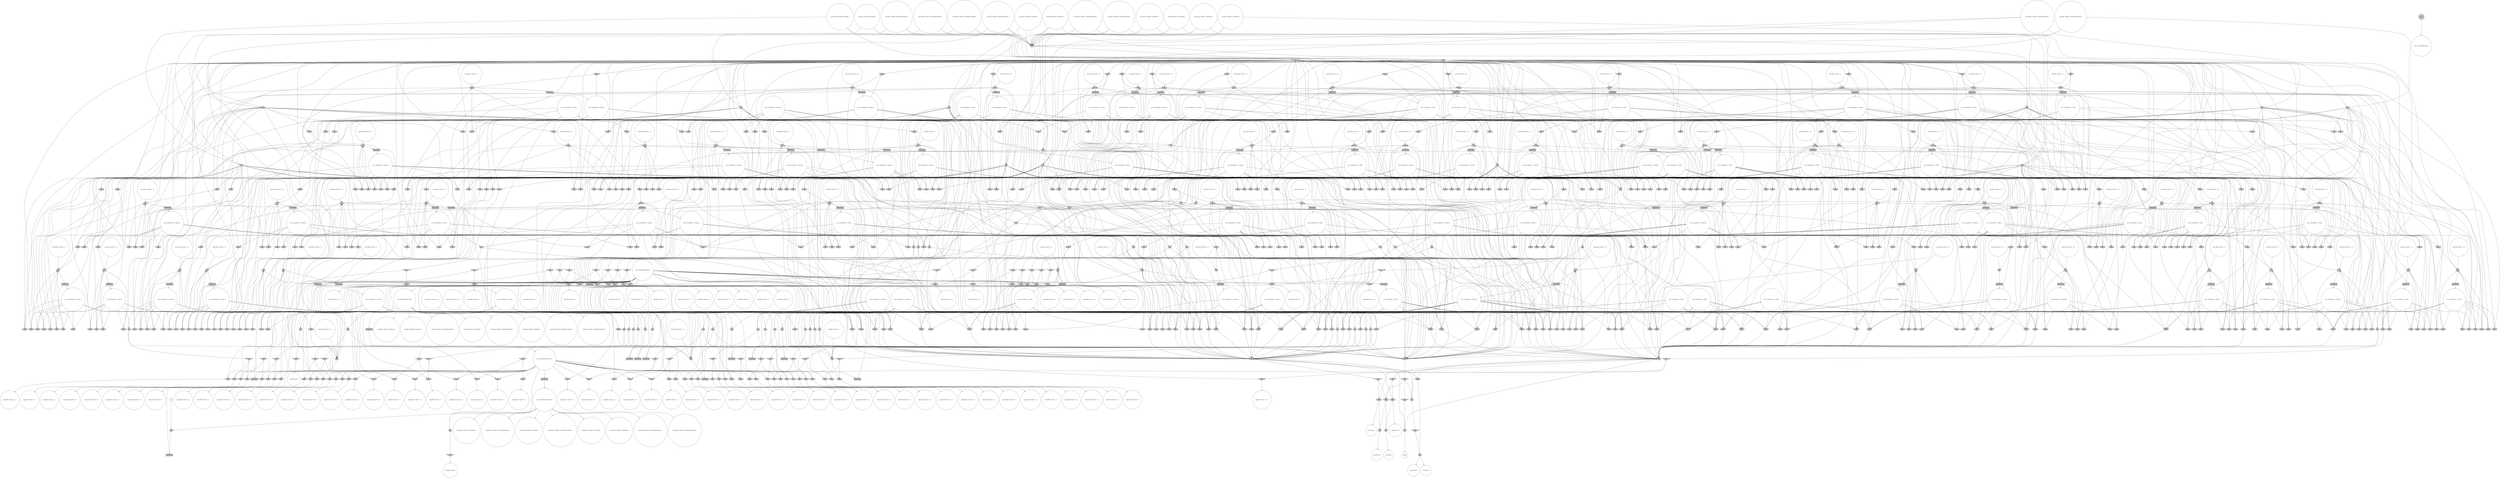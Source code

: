digraph propNet
{
	"@3c84b28"[shape=circle, style= filled, fillcolor=white, label="( legal RED ( PLACE 3 1 3 ) )"]; 
	"@40e4c71e"[shape=invhouse, style= filled, fillcolor=grey, label="AND"]; "@40e4c71e"->"@4e5a06ab"; 
	"@55ffa0e6"[shape=invhouse, style= filled, fillcolor=grey, label="AND"]; "@55ffa0e6"->"@30dbcecf"; 
	"@13f2c67b"[shape=circle, style= filled, fillcolor=white, label="( does RED ( ROTATE 1 CLOCKWISE ) )"]; "@13f2c67b"->"@3f6d104a"; "@13f2c67b"->"@106f5913"; "@13f2c67b"->"@55251cfd"; 
	"@50a125fc"[shape=invhouse, style= filled, fillcolor=grey, label="AND"]; "@50a125fc"->"@72a60df8"; 
	"@1fc8dd17"[shape=circle, style= filled, fillcolor=white, label="( does BLACK ( PLACE 4 1 2 ) )"]; "@1fc8dd17"->"@147b73e3"; 
	"@6fd2b7a8"[shape=invhouse, style= filled, fillcolor=grey, label="AND"]; "@6fd2b7a8"->"@49e1faa1"; 
	"@10849b63"[shape=invhouse, style= filled, fillcolor=grey, label="AND"]; "@10849b63"->"@23868e8d"; 
	"@4f4fb284"[shape=ellipse, style= filled, fillcolor=grey, label="OR"]; "@4f4fb284"->"@66d2e5d4"; 
	"@289bab59"[shape=circle, style= filled, fillcolor=white, label="( true ( CELLHOLDS 3 2 2 BLACK ) )"]; "@289bab59"->"@3dcdd68d"; "@289bab59"->"@3621827"; "@289bab59"->"@739c547"; "@289bab59"->"@504ff367"; "@289bab59"->"@5093601c"; "@289bab59"->"@4ba5f338"; "@289bab59"->"@7dd51f21"; "@289bab59"->"@17d2f52b"; 
	"@15f5b989"[shape=box, style= filled, fillcolor=grey, label="TRANSITION"]; "@15f5b989"->"@289bab59"; 
	"@6c5ed253"[shape=circle, style= filled, fillcolor=white, label="( legal RED ( PLACE 2 1 1 ) )"]; 
	"@5fda19c9"[shape=circle, style= filled, fillcolor=white, label="( true ( CELLHOLDS 3 3 2 BLACK ) )"]; "@5fda19c9"->"@1d2883d3"; "@5fda19c9"->"@2371c325"; "@5fda19c9"->"@aabf9e9"; "@5fda19c9"->"@f3bda68"; "@5fda19c9"->"@789c3d32"; "@5fda19c9"->"@60f80a18"; "@5fda19c9"->"@6a38397"; "@5fda19c9"->"@3621827"; "@5fda19c9"->"@1e8c10f5"; "@5fda19c9"->"@5d6ddc5"; "@5fda19c9"->"@5801e99a"; 
	"@2810e130"[shape=ellipse, style= filled, fillcolor=grey, label="OR"]; "@2810e130"->"@33eb044"; "@2810e130"->"@2732c10e"; 
	"@19853ae8"[shape=circle, style= filled, fillcolor=white, label="( does BLACK ( PLACE 1 2 2 ) )"]; "@19853ae8"->"@34a775a0"; 
	"@501ae52a"[shape=box, style= filled, fillcolor=grey, label="TRANSITION"]; "@501ae52a"->"@4a8f17ca"; 
	"@33cb2ee5"[shape=ellipse, style= filled, fillcolor=grey, label="OR"]; "@33cb2ee5"->"@6073d6f3"; 
	"@11198845"[shape=box, style= filled, fillcolor=grey, label="TRANSITION"]; "@11198845"->"@53997f42"; 
	"@d636a20"[shape=box, style= filled, fillcolor=grey, label="TRANSITION"]; "@d636a20"->"@26e02491"; 
	"@f2437e8"[shape=invhouse, style= filled, fillcolor=grey, label="AND"]; "@f2437e8"->"@2c6f4877"; 
	"@56e301a3"[shape=ellipse, style= filled, fillcolor=grey, label="OR"]; "@56e301a3"->"@63a614a5"; "@56e301a3"->"@7de43acf"; "@56e301a3"->"@27b2e123"; "@56e301a3"->"@e20226b"; "@56e301a3"->"@6a790041"; "@56e301a3"->"@593c37cf"; "@56e301a3"->"@6b0cbc84"; "@56e301a3"->"@3d68de97"; "@56e301a3"->"@761012ee"; "@56e301a3"->"@2770efea"; "@56e301a3"->"@65f910c"; "@56e301a3"->"@1032d521"; "@56e301a3"->"@705e4f14"; "@56e301a3"->"@25242963"; "@56e301a3"->"@5955509e"; "@56e301a3"->"@491c509d"; "@56e301a3"->"@32df3913"; 
	"@5b0c95bf"[shape=ellipse, style= filled, fillcolor=grey, label="OR"]; "@5b0c95bf"->"@6d0433ee"; "@5b0c95bf"->"@23f28993"; "@5b0c95bf"->"@7ac75ce1"; "@5b0c95bf"->"@b5a4d43"; "@5b0c95bf"->"@4f5d346"; "@5b0c95bf"->"@7fdb9526"; "@5b0c95bf"->"@3c177568"; "@5b0c95bf"->"@13dac87a"; "@5b0c95bf"->"@7a4f4a8c"; "@5b0c95bf"->"@3ca78400"; "@5b0c95bf"->"@4a9452be"; "@5b0c95bf"->"@be759a9"; "@5b0c95bf"->"@4ee2ad6f"; "@5b0c95bf"->"@f105b77"; "@5b0c95bf"->"@1c75a595"; "@5b0c95bf"->"@3090f9c3"; 
	"@3f8b4111"[shape=invhouse, style= filled, fillcolor=grey, label="AND"]; "@3f8b4111"->"@325c4c8"; 
	"@6c8ab1c4"[shape=invhouse, style= filled, fillcolor=grey, label="AND"]; "@6c8ab1c4"->"@7a200930"; 
	"@47c105ec"[shape=invhouse, style= filled, fillcolor=grey, label="AND"]; "@47c105ec"->"@5b65053"; 
	"@3becd589"[shape=circle, style= filled, fillcolor=white, label="( legal RED ( PLACE 1 3 2 ) )"]; 
	"@41f0b28"[shape=circle, style= filled, fillcolor=white, label="( legal BLACK ( PLACE 4 1 2 ) )"]; 
	"@7e788896"[shape=invhouse, style= filled, fillcolor=grey, label="AND"]; "@7e788896"->"@53d653ef"; 
	"@68e712c5"[shape=invhouse, style= filled, fillcolor=grey, label="AND"]; "@68e712c5"->"@4ea40e08"; 
	"@12d12c9b"[shape=invhouse, style= filled, fillcolor=grey, label="AND"]; "@12d12c9b"->"@78a725c6"; 
	"@41bb11e1"[shape=ellipse, style= filled, fillcolor=grey, label="OR"]; "@41bb11e1"->"@2a0ce530"; 
	"@4f4e2890"[shape=invhouse, style= filled, fillcolor=grey, label="AND"]; "@4f4e2890"->"@c20f411"; 
	"@47791f3e"[shape=box, style= filled, fillcolor=grey, label="TRANSITION"]; "@47791f3e"->"@5fc1d8ea"; 
	"@745a85dd"[shape=invhouse, style= filled, fillcolor=grey, label="AND"]; "@745a85dd"->"@4d2cb731"; 
	"@3ce4f0cf"[shape=invhouse, style= filled, fillcolor=grey, label="AND"]; "@3ce4f0cf"->"@c939045"; 
	"@19e6a2be"[shape=invhouse, style= filled, fillcolor=grey, label="AND"]; "@19e6a2be"->"@5eda7a51"; 
	"@49f65cd"[shape=circle, style= filled, fillcolor=white, label="( legal RED ( PLACE 4 3 3 ) )"]; 
	"@3c5f9bae"[shape=invhouse, style= filled, fillcolor=grey, label="AND"]; "@3c5f9bae"->"@72a60df8"; 
	"@52ae0ad6"[shape=invhouse, style= filled, fillcolor=grey, label="AND"]; "@52ae0ad6"->"@482bbdf1"; 
	"@4bd8d79"[shape=ellipse, style= filled, fillcolor=grey, label="OR"]; "@4bd8d79"->"@1dd6ba8d"; 
	"@16fac25c"[shape=ellipse, style= filled, fillcolor=grey, label="OR"]; "@16fac25c"->"@5f4830af"; 
	"@6a1e7a3e"[shape=invhouse, style= filled, fillcolor=grey, label="AND"]; "@6a1e7a3e"->"@21795a46"; 
	"@44da11c7"[shape=invhouse, style= filled, fillcolor=grey, label="AND"]; "@44da11c7"->"@1c747a72"; 
	"@6073d6f3"[shape=invtriangle, style= filled, fillcolor=grey, label="NOT"]; "@6073d6f3"->"@c7cdc63"; 
	"@2e079eb9"[shape=ellipse, style= filled, fillcolor=grey, label="OR"]; "@2e079eb9"->"@29c21645"; 
	"@55c3dd0b"[shape=ellipse, style= filled, fillcolor=grey, label="OR"]; "@55c3dd0b"->"@2732c10e"; "@55c3dd0b"->"@6a205f2e"; 
	"@5461689c"[shape=invhouse, style= filled, fillcolor=grey, label="AND"]; "@5461689c"->"@4f6c59d"; 
	"@7cd2d056"[shape=invhouse, style= filled, fillcolor=grey, label="AND"]; "@7cd2d056"->"@17732797"; 
	"@3bd57e48"[shape=invhouse, style= filled, fillcolor=grey, label="AND"]; "@3bd57e48"->"@49e1faa1"; 
	"@32d32f3c"[shape=invhouse, style= filled, fillcolor=grey, label="AND"]; "@32d32f3c"->"@3d3faa58"; 
	"@676e42ea"[shape=invtriangle, style= filled, fillcolor=grey, label="NOT"]; "@676e42ea"->"@6d23b002"; "@676e42ea"->"@1836a8f0"; 
	"@2addc608"[shape=invhouse, style= filled, fillcolor=grey, label="AND"]; "@2addc608"->"@2b4a38c4"; 
	"@5ec12d7d"[shape=invhouse, style= filled, fillcolor=grey, label="AND"]; "@5ec12d7d"->"@6624bc93"; 
	"@3190e33f"[shape=ellipse, style= filled, fillcolor=grey, label="OR"]; "@3190e33f"->"@37dfac83"; "@3190e33f"->"@141ffc85"; "@3190e33f"->"@7811dd12"; "@3190e33f"->"@56e56093"; "@3190e33f"->"@52ae0ad6"; "@3190e33f"->"@3d6d950"; "@3190e33f"->"@4a394901"; "@3190e33f"->"@6776cd2d"; "@3190e33f"->"@44ec607c"; "@3190e33f"->"@5999fee2"; "@3190e33f"->"@54edbe37"; "@3190e33f"->"@6c2c8b77"; "@3190e33f"->"@7f608105"; "@3190e33f"->"@15667dd3"; "@3190e33f"->"@8513309"; "@3190e33f"->"@5f44fc5e"; "@3190e33f"->"@73dd66b6"; "@3190e33f"->"@7de43acf"; "@3190e33f"->"@64125997"; "@3190e33f"->"@3fe0f7e1"; "@3190e33f"->"@11167ff8"; "@3190e33f"->"@261b0001"; "@3190e33f"->"@4857a896"; "@3190e33f"->"@20c22f4d"; "@3190e33f"->"@5209d475"; "@3190e33f"->"@4f4e2890"; "@3190e33f"->"@684610af"; "@3190e33f"->"@4d45ede"; "@3190e33f"->"@513e2473"; "@3190e33f"->"@36d6b082"; "@3190e33f"->"@e35ba47"; "@3190e33f"->"@4e43290c"; "@3190e33f"->"@ad98bc0"; "@3190e33f"->"@603698f"; "@3190e33f"->"@23f50991"; "@3190e33f"->"@25d6868"; "@3190e33f"->"@af44011"; "@3190e33f"->"@2732644d"; "@3190e33f"->"@213f379"; "@3190e33f"->"@572b0d74"; "@3190e33f"->"@2f6c199"; "@3190e33f"->"@718c9d0a"; "@3190e33f"->"@4d9f1aab"; "@3190e33f"->"@772221c5"; "@3190e33f"->"@39394f3f"; "@3190e33f"->"@7419e3bb"; "@3190e33f"->"@1a1bcc78"; "@3190e33f"->"@2cd72b45"; "@3190e33f"->"@21e9753f"; 
	"@47f347b6"[shape=invhouse, style= filled, fillcolor=grey, label="AND"]; "@47f347b6"->"@78c64acf"; 
	"@79c94aea"[shape=box, style= filled, fillcolor=grey, label="TRANSITION"]; "@79c94aea"->"@d0578df"; 
	"@32ec8988"[shape=invhouse, style= filled, fillcolor=grey, label="AND"]; "@32ec8988"->"@65be7120"; 
	"@367970fa"[shape=invhouse, style= filled, fillcolor=grey, label="AND"]; "@367970fa"->"@20a302f2"; 
	"@334518a3"[shape=invhouse, style= filled, fillcolor=grey, label="AND"]; "@334518a3"->"@30e0786c"; 
	"@29c21645"[shape=box, style= filled, fillcolor=grey, label="TRANSITION"]; "@29c21645"->"@5dd9ed0d"; 
	"@60f2441a"[shape=box, style= filled, fillcolor=grey, label="TRANSITION"]; "@60f2441a"->"@4b02bddc"; 
	"@f105b77"[shape=invhouse, style= filled, fillcolor=grey, label="AND"]; "@f105b77"->"@2c6f4877"; 
	"@79c68979"[shape=circle, style= filled, fillcolor=white, label="( true ( CELLHOLDS 1 3 1 RED ) )"]; "@79c68979"->"@7d939582"; "@79c68979"->"@182073e6"; "@79c68979"->"@52ae0ad6"; "@79c68979"->"@125a0660"; "@79c68979"->"@38948e6d"; "@79c68979"->"@745d82aa"; "@79c68979"->"@73f3a3bf"; "@79c68979"->"@7e5d4811"; "@79c68979"->"@1cb18ac9"; "@79c68979"->"@363fb96b"; 
	"@6c339b3f"[shape=invhouse, style= filled, fillcolor=grey, label="AND"]; "@6c339b3f"->"@5c9d097b"; 
	"@4346bc20"[shape=invhouse, style= filled, fillcolor=grey, label="AND"]; "@4346bc20"->"@72a60df8"; 
	"@35b8d685"[shape=ellipse, style= filled, fillcolor=grey, label="OR"]; "@35b8d685"->"@25bc9c45"; "@35b8d685"->"@2732c10e"; 
	"@73e0638d"[shape=invhouse, style= filled, fillcolor=grey, label="AND"]; "@73e0638d"->"@5433b4fc"; 
	"@7de85f8d"[shape=circle, style= filled, fillcolor=white, label="( legal RED ( PLACE 1 2 2 ) )"]; 
	"@4de43413"[shape=ellipse, style= filled, fillcolor=grey, label="OR"]; "@4de43413"->"@3dec6eac"; 
	"@5f524524"[shape=invhouse, style= filled, fillcolor=grey, label="AND"]; "@5f524524"->"@44852ea8"; 
	"@62e8dbb0"[shape=invtriangle, style= filled, fillcolor=grey, label="NOT"]; "@62e8dbb0"->"@eaf60a7"; "@62e8dbb0"->"@361cbdff"; 
	"@5df2a26d"[shape=invhouse, style= filled, fillcolor=grey, label="AND"]; "@5df2a26d"->"@49e1faa1"; 
	"@572b0d74"[shape=invhouse, style= filled, fillcolor=grey, label="AND"]; "@572b0d74"->"@5ba06069"; 
	"@76c12282"[shape=invhouse, style= filled, fillcolor=grey, label="AND"]; "@76c12282"->"@1169dd14"; 
	"@3ca78400"[shape=invhouse, style= filled, fillcolor=grey, label="AND"]; "@3ca78400"->"@79eab93f"; 
	"@412dd84c"[shape=invtriangle, style= filled, fillcolor=grey, label="NOT"]; "@412dd84c"->"@e59042"; "@412dd84c"->"@7ac3dbbc"; 
	"@33455cf2"[shape=circle, style= filled, fillcolor=white, label="( legal RED ( PLACE 3 2 3 ) )"]; 
	"@37aebf82"[shape=invhouse, style= filled, fillcolor=grey, label="AND"]; "@37aebf82"->"@76f3daa5"; 
	"@37b2a42d"[shape=circle, style= filled, fillcolor=white, label="( does BLACK ( PLACE 3 3 1 ) )"]; "@37b2a42d"->"@42b799c0"; 
	"@2dfbff04"[shape=invhouse, style= filled, fillcolor=grey, label="AND"]; "@2dfbff04"->"@48527904"; 
	"@52ffd2a3"[shape=invhouse, style= filled, fillcolor=grey, label="AND"]; "@52ffd2a3"->"@49e1faa1"; 
	"@5291af0d"[shape=circle, style= filled, fillcolor=white, label="( does BLACK ( PLACE 4 3 1 ) )"]; "@5291af0d"->"@52ed3d03"; 
	"@7a7212c9"[shape=circle, style= filled, fillcolor=white, label="( does BLACK ( PLACE 3 1 1 ) )"]; "@7a7212c9"->"@6985df6c"; 
	"@5801e99a"[shape=invhouse, style= filled, fillcolor=grey, label="AND"]; "@5801e99a"->"@2e079eb9"; 
	"@325c4c8"[shape=ellipse, style= filled, fillcolor=grey, label="OR"]; "@325c4c8"->"@15bb517c"; 
	"@b5a4d43"[shape=invhouse, style= filled, fillcolor=grey, label="AND"]; "@b5a4d43"->"@6cfc6d2b"; 
	"@147b73e3"[shape=ellipse, style= filled, fillcolor=grey, label="OR"]; "@147b73e3"->"@79cc61bd"; 
	"@67a934d5"[shape=invhouse, style= filled, fillcolor=grey, label="AND"]; "@67a934d5"->"@5cf90a8b"; 
	"@4692ea79"[shape=invhouse, style= filled, fillcolor=grey, label="AND"]; "@4692ea79"->"@3c4539af"; 
	"@452d56cc"[shape=circle, style= filled, fillcolor=white, label="( true ( CELLHOLDS 2 1 1 RED ) )"]; "@452d56cc"->"@221709cc"; "@452d56cc"->"@593c37cf"; "@452d56cc"->"@474cc5ed"; "@452d56cc"->"@4aa7060d"; "@452d56cc"->"@44ec607c"; "@452d56cc"->"@1b9c1aa8"; "@452d56cc"->"@44da11c7"; "@452d56cc"->"@1370a06f"; "@452d56cc"->"@611bd3b9"; "@452d56cc"->"@db12bd5"; 
	"@7e6a4263"[shape=circle, style= filled, fillcolor=white, label="( legal BLACK ( ROTATE 3 CLOCKWISE ) )"]; 
	"@c4ba6c8"[shape=circle, style= filled, fillcolor=white, label="( true ( CELLHOLDS 2 3 1 RED ) )"]; "@c4ba6c8"->"@2637bb6a"; "@c4ba6c8"->"@552d88a4"; "@c4ba6c8"->"@7d939582"; "@c4ba6c8"->"@3be792e9"; "@c4ba6c8"->"@213f379"; "@c4ba6c8"->"@78d93242"; "@c4ba6c8"->"@19b0048a"; "@c4ba6c8"->"@5fe10606"; "@c4ba6c8"->"@7df62951"; "@c4ba6c8"->"@3bbfc832"; "@c4ba6c8"->"@115d97a8"; "@c4ba6c8"->"@25242963"; "@c4ba6c8"->"@1370a06f"; "@c4ba6c8"->"@2dea2d4"; 
	"@487796e4"[shape=invhouse, style= filled, fillcolor=grey, label="AND"]; "@487796e4"->"@c939045"; 
	"@5e1bbf35"[shape=invhouse, style= filled, fillcolor=grey, label="AND"]; "@5e1bbf35"->"@3d0a02cf"; 
	"@ba8641a"[shape=circle, style= filled, fillcolor=white, label="( true ( CELLHOLDS 1 2 2 BLACK ) )"]; "@ba8641a"->"@2dbb822"; "@ba8641a"->"@34a775a0"; "@ba8641a"->"@27cfcae1"; "@ba8641a"->"@5093601c"; "@ba8641a"->"@17d2f52b"; "@ba8641a"->"@793d176a"; "@ba8641a"->"@67bb1db3"; "@ba8641a"->"@610e2b80"; 
	"@799a5b94"[shape=circle, style= filled, fillcolor=white, label="( does BLACK ( PLACE 2 3 2 ) )"]; "@799a5b94"->"@4d2cb731"; 
	"@7b115704"[shape=invhouse, style= filled, fillcolor=grey, label="AND"]; "@7b115704"->"@2b180267"; 
	"@32f84e3e"[shape=invtriangle, style= filled, fillcolor=grey, label="NOT"]; "@32f84e3e"->"@5fa99b81"; "@32f84e3e"->"@224e41b2"; 
	"@6b950106"[shape=invhouse, style= filled, fillcolor=grey, label="AND"]; "@6b950106"->"@4baa1ba3"; 
	"@4f032410"[shape=circle, style= filled, fillcolor=white, label="( true ( CELLHOLDS 2 2 1 RED ) )"]; "@4f032410"->"@5df2a26d"; "@4f032410"->"@3be792e9"; "@4f032410"->"@4c867cca"; "@4f032410"->"@26d5acae"; "@4f032410"->"@5cdb8e99"; "@4f032410"->"@65f910c"; "@4f032410"->"@36d6b082"; "@4f032410"->"@3cd2640"; "@4f032410"->"@7828b947"; "@4f032410"->"@4e0848c4"; "@4f032410"->"@77fc3ca1"; "@4f032410"->"@1370a06f"; 
	"@696f5d55"[shape=invhouse, style= filled, fillcolor=grey, label="AND"]; "@696f5d55"->"@4bd8d79"; 
	"@348ac2fd"[shape=invhouse, style= filled, fillcolor=grey, label="AND"]; "@348ac2fd"->"@5fec08ce"; 
	"@1d057078"[shape=box, style= filled, fillcolor=grey, label="TRANSITION"]; "@1d057078"->"@59d41141"; 
	"@52a6f7d1"[shape=invhouse, style= filled, fillcolor=grey, label="AND"]; "@52a6f7d1"->"@4ea40e08"; 
	"@19268ea7"[shape=box, style= filled, fillcolor=grey, label="TRANSITION"]; "@19268ea7"->"@452d56cc"; 
	"@6badfc5a"[shape=invhouse, style= filled, fillcolor=grey, label="AND"]; "@6badfc5a"->"@52ed3d03"; 
	"@233fd6b6"[shape=circle, style= filled, fillcolor=white, label="( legal BLACK ( PLACE 1 3 1 ) )"]; 
	"@74b2fee5"[shape=ellipse, style= filled, fillcolor=grey, label="OR"]; "@74b2fee5"->"@478f4e41"; "@74b2fee5"->"@76fa57c1"; "@74b2fee5"->"@7ac22fc4"; "@74b2fee5"->"@59ce4e28"; "@74b2fee5"->"@3f8b4111"; "@74b2fee5"->"@1b268984"; "@74b2fee5"->"@7eafc552"; "@74b2fee5"->"@15c425f3"; "@74b2fee5"->"@6a1e7a3e"; "@74b2fee5"->"@489c5478"; "@74b2fee5"->"@749f276f"; "@74b2fee5"->"@7a6d5d56"; "@74b2fee5"->"@43ba110c"; "@74b2fee5"->"@6c8ab1c4"; "@74b2fee5"->"@3c2153f6"; "@74b2fee5"->"@b9ce970"; "@74b2fee5"->"@4e0e6423"; "@74b2fee5"->"@4607d187"; "@74b2fee5"->"@305f12b0"; "@74b2fee5"->"@79bea1fc"; "@74b2fee5"->"@66e20b12"; "@74b2fee5"->"@2ef8eeee"; "@74b2fee5"->"@4984bbd4"; "@74b2fee5"->"@5b033800"; "@74b2fee5"->"@1ee8fe10"; "@74b2fee5"->"@604a68b"; "@74b2fee5"->"@20550f84"; "@74b2fee5"->"@43bc16f5"; "@74b2fee5"->"@6707d342"; "@74b2fee5"->"@2a832ca7"; "@74b2fee5"->"@7ae7dcb8"; "@74b2fee5"->"@363fb96b"; "@74b2fee5"->"@20fddd96"; "@74b2fee5"->"@5e526cf9"; "@74b2fee5"->"@487796e4"; "@74b2fee5"->"@49ebd529"; "@74b2fee5"->"@3e10d1dd"; "@74b2fee5"->"@4c643aa"; "@74b2fee5"->"@4df7d97a"; "@74b2fee5"->"@1b081d5e"; "@74b2fee5"->"@1eb63e98"; "@74b2fee5"->"@7b115704"; "@74b2fee5"->"@1898a5fd"; "@74b2fee5"->"@5d6ddc5"; "@74b2fee5"->"@1a17f009"; "@74b2fee5"->"@6ddb467f"; "@74b2fee5"->"@7d221499"; "@74b2fee5"->"@696f5d55"; 
	"@3c60f201"[shape=invhouse, style= filled, fillcolor=grey, label="AND"]; "@3c60f201"->"@71c9aaed"; 
	"@6290485"[shape=circle, style= filled, fillcolor=white, label="( true ( CELLHOLDS 3 2 3 RED ) )"]; "@6290485"->"@3d0cd13f"; "@6290485"->"@655ecf0e"; "@6290485"->"@76fa57c1"; "@6290485"->"@26e37689"; "@6290485"->"@620136d4"; "@6290485"->"@3d362abc"; "@6290485"->"@348ac2fd"; "@6290485"->"@6c03cac5"; "@6290485"->"@552d88a4"; "@6290485"->"@3bd57e48"; "@6290485"->"@19e089f0"; 
	"@5475c95c"[shape=circle, style= filled, fillcolor=white, label="( legal BLACK ( ROTATE 1 COUNTERCLOCKWISE ) )"]; 
	"@c7cdc63"[shape=ellipse, style= filled, fillcolor=grey, label="OR"]; "@c7cdc63"->"@7b7f7539"; "@c7cdc63"->"@5968edfc"; 
	"@46519719"[shape=box, style= filled, fillcolor=grey, label="TRANSITION"]; "@46519719"->"@24022385"; 
	"@1c870b17"[shape=box, style= filled, fillcolor=grey, label="TRANSITION"]; "@1c870b17"->"@7e49c8e5"; 
	"@1d898f82"[shape=circle, style= filled, fillcolor=white, label="( does RED ( ROTATE 3 COUNTERCLOCKWISE ) )"]; "@1d898f82"->"@55251cfd"; "@1d898f82"->"@3190e33f"; "@1d898f82"->"@36db9f36"; 
	"@750af596"[shape=ellipse, style= filled, fillcolor=grey, label="OR"]; "@750af596"->"@7516cf6c"; 
	"@23faa60f"[shape=invhouse, style= filled, fillcolor=grey, label="AND"]; "@23faa60f"->"@147b73e3"; 
	"@288c3f5b"[shape=circle, style= filled, fillcolor=white, label="( legal RED ( PLACE 3 3 2 ) )"]; 
	"@20c22f4d"[shape=invhouse, style= filled, fillcolor=grey, label="AND"]; "@20c22f4d"->"@2793907d"; 
	"@1db89fc2"[shape=box, style= filled, fillcolor=grey, label="TRANSITION"]; "@1db89fc2"->"@35c6652a"; 
	"@604a68b"[shape=invhouse, style= filled, fillcolor=grey, label="AND"]; "@604a68b"->"@6624bc93"; 
	"@3cb8899a"[shape=invhouse, style= filled, fillcolor=grey, label="AND"]; "@3cb8899a"->"@30eff17d"; 
	"@552d88a4"[shape=invhouse, style= filled, fillcolor=grey, label="AND"]; "@552d88a4"->"@49e1faa1"; 
	"@4c643aa"[shape=invhouse, style= filled, fillcolor=grey, label="AND"]; "@4c643aa"->"@5cf90a8b"; 
	"@3f235965"[shape=box, style= filled, fillcolor=grey, label="TRANSITION"]; "@3f235965"->"@3fb9f21f"; 
	"@dc188aa"[shape=invhouse, style= filled, fillcolor=grey, label="AND"]; "@dc188aa"->"@4f4fb284"; 
	"@1ff19bf0"[shape=ellipse, style= filled, fillcolor=grey, label="OR"]; "@1ff19bf0"->"@2732c10e"; "@1ff19bf0"->"@54db519"; 
	"@1725972c"[shape=circle, style= filled, fillcolor=white, label="( does BLACK ( PLACE 1 3 1 ) )"]; "@1725972c"->"@2bebb9d3"; 
	"@736cf971"[shape=box, style= filled, fillcolor=grey, label="TRANSITION"]; "@736cf971"->"@167b893d"; 
	"@503dd906"[shape=invhouse, style= filled, fillcolor=grey, label="AND"]; "@503dd906"->"@76f3daa5"; 
	"@1b9c1aa8"[shape=ellipse, style= filled, fillcolor=grey, label="OR"]; "@1b9c1aa8"->"@2732c10e"; "@1b9c1aa8"->"@3a58988c"; 
	"@35c6652a"[shape=circle, style= filled, fillcolor=white, label="( true ( CELLHOLDS 4 1 2 RED ) )"]; "@35c6652a"->"@6fd2b7a8"; "@35c6652a"->"@6b5cecbc"; "@35c6652a"->"@9dd7f4b"; "@35c6652a"->"@2e4a54e8"; "@35c6652a"->"@3d6d950"; "@35c6652a"->"@15eb39ae"; "@35c6652a"->"@48197480"; "@35c6652a"->"@4df7d97a"; "@35c6652a"->"@7a4f4a8c"; "@35c6652a"->"@4e0848c4"; "@35c6652a"->"@73dffc71"; "@35c6652a"->"@6f1de026"; 
	"@6dfadcb"[shape=invhouse, style= filled, fillcolor=grey, label="AND"]; "@6dfadcb"->"@209a456c"; 
	"@25d6868"[shape=invhouse, style= filled, fillcolor=grey, label="AND"]; "@25d6868"->"@4e5a06ab"; 
	"@611bd3b9"[shape=invhouse, style= filled, fillcolor=grey, label="AND"]; "@611bd3b9"->"@1c747a72"; 
	"@4903888d"[shape=invhouse, style= filled, fillcolor=grey, label="AND"]; "@4903888d"->"@8d6437a"; 
	"@48f5dfdb"[shape=invhouse, style= filled, fillcolor=grey, label="AND"]; "@48f5dfdb"->"@41f0b28"; 
	"@78a725c6"[shape=ellipse, style= filled, fillcolor=grey, label="OR"]; "@78a725c6"->"@23733bd6"; 
	"@7516cf6c"[shape=box, style= filled, fillcolor=grey, label="TRANSITION"]; "@7516cf6c"->"@2effbe46"; 
	"@5eb29465"[shape=circle, style= filled, fillcolor=white, label="( legal RED ( PLACE 4 1 2 ) )"]; 
	"@5c72deee"[shape=invhouse, style= filled, fillcolor=grey, label="AND"]; "@5c72deee"->"@6c5ed253"; 
	"@3d49c678"[shape=invtriangle, style= filled, fillcolor=grey, label="NOT"]; "@3d49c678"->"@317d9c67"; "@3d49c678"->"@17b4dc48"; 
	"@12eddd3e"[shape=doublecircle, style= filled, fillcolor=grey, label="TRUE"]; "@12eddd3e"->"@1bc0c549"; 
	"@9fd3a50"[shape=invhouse, style= filled, fillcolor=grey, label="AND"]; "@9fd3a50"->"@71c20878"; 
	"@7e18ecd8"[shape=invhouse, style= filled, fillcolor=grey, label="AND"]; "@7e18ecd8"->"@7f432759"; 
	"@6a790041"[shape=invhouse, style= filled, fillcolor=grey, label="AND"]; "@6a790041"->"@10a9420a"; 
	"@3978b46a"[shape=invhouse, style= filled, fillcolor=grey, label="AND"]; "@3978b46a"->"@10a9420a"; 
	"@655ecf0e"[shape=invhouse, style= filled, fillcolor=grey, label="AND"]; "@655ecf0e"->"@209a456c"; 
	"@54db519"[shape=invtriangle, style= filled, fillcolor=grey, label="NOT"]; "@54db519"->"@483095d0"; "@54db519"->"@a12bc9d"; 
	"@5740e766"[shape=invhouse, style= filled, fillcolor=grey, label="AND"]; "@5740e766"->"@10a9420a"; 
	"@2dd72f1f"[shape=invtriangle, style= filled, fillcolor=grey, label="NOT"]; "@2dd72f1f"->"@9fd3a50"; "@2dd72f1f"->"@47f347b6"; 
	"@546369ec"[shape=invhouse, style= filled, fillcolor=grey, label="AND"]; "@546369ec"->"@52ed3d03"; 
	"@2230658c"[shape=invhouse, style= filled, fillcolor=grey, label="AND"]; "@2230658c"->"@3d0a02cf"; 
	"@5559c4d1"[shape=circle, style= filled, fillcolor=white, label="( does RED ( PLACE 4 1 1 ) )"]; "@5559c4d1"->"@750af596"; 
	"@6add646d"[shape=circle, style= filled, fillcolor=white, label="( does RED ( PLACE 4 3 3 ) )"]; "@6add646d"->"@c20f411"; 
	"@74b769d"[shape=invhouse, style= filled, fillcolor=grey, label="AND"]; "@74b769d"->"@49e1faa1"; 
	"@1076b68a"[shape=invhouse, style= filled, fillcolor=grey, label="AND"]; "@1076b68a"->"@8d6437a"; 
	"@1cb18ac9"[shape=invhouse, style= filled, fillcolor=grey, label="AND"]; "@1cb18ac9"->"@4bd8d79"; 
	"@55728a4"[shape=circle, style= filled, fillcolor=white, label="( does RED ( PLACE 1 3 2 ) )"]; "@55728a4"->"@4ea40e08"; 
	"@4c89e00c"[shape=invhouse, style= filled, fillcolor=grey, label="AND"]; "@4c89e00c"->"@3c4539af"; 
	"@19b0048a"[shape=invhouse, style= filled, fillcolor=grey, label="AND"]; "@19b0048a"->"@1c747a72"; 
	"@6f22dabd"[shape=invhouse, style= filled, fillcolor=grey, label="AND"]; "@6f22dabd"->"@5ec7baab"; 
	"@30e0786c"[shape=ellipse, style= filled, fillcolor=grey, label="OR"]; "@30e0786c"->"@7db82df7"; 
	"@227f475"[shape=invhouse, style= filled, fillcolor=grey, label="AND"]; "@227f475"->"@5adc783a"; "@227f475"->"@1bc69d3c"; 
	"@677ffe93"[shape=invhouse, style= filled, fillcolor=grey, label="AND"]; "@677ffe93"->"@290937cc"; 
	"@676c4313"[shape=circle, style= filled, fillcolor=white, label="( does RED ( PLACE 2 3 2 ) )"]; "@676c4313"->"@3d3faa58"; 
	"@489c5478"[shape=invhouse, style= filled, fillcolor=grey, label="AND"]; "@489c5478"->"@5b65053"; 
	"@3d3faa58"[shape=ellipse, style= filled, fillcolor=grey, label="OR"]; "@3d3faa58"->"@736cf971"; 
	"@59631383"[shape=invhouse, style= filled, fillcolor=grey, label="AND"]; "@59631383"->"@4f6c59d"; 
	"@19e089f0"[shape=invhouse, style= filled, fillcolor=grey, label="AND"]; "@19e089f0"->"@49e1faa1"; 
	"@7e1ce520"[shape=circle, style= filled, fillcolor=white, label="( does BLACK ( PLACE 2 2 1 ) )"]; "@7e1ce520"->"@10a9420a"; 
	"@4984bbd4"[shape=invhouse, style= filled, fillcolor=grey, label="AND"]; "@4984bbd4"->"@100501d2"; 
	"@759e5996"[shape=invtriangle, style= filled, fillcolor=grey, label="NOT"]; "@759e5996"->"@78a3335c"; "@759e5996"->"@5cbef6a4"; 
	"@eba50da"[shape=invhouse, style= filled, fillcolor=grey, label="AND"]; "@eba50da"->"@53d653ef"; 
	"@49ebd529"[shape=invhouse, style= filled, fillcolor=grey, label="AND"]; "@49ebd529"->"@c20f411"; 
	"@1c0d5408"[shape=circle, style= filled, fillcolor=white, label="( does BLACK ( PLACE 2 3 3 ) )"]; "@1c0d5408"->"@20a302f2"; 
	"@3f30e292"[shape=invhouse, style= filled, fillcolor=grey, label="AND"]; "@3f30e292"->"@100501d2"; 
	"@519cf40a"[shape=invhouse, style= filled, fillcolor=grey, label="AND"]; "@519cf40a"->"@4aa67956"; 
	"@3be792e9"[shape=invhouse, style= filled, fillcolor=grey, label="AND"]; "@3be792e9"->"@49e1faa1"; 
	"@2f701b4e"[shape=invhouse, style= filled, fillcolor=grey, label="AND"]; "@2f701b4e"->"@a459894"; 
	"@15c425f3"[shape=invhouse, style= filled, fillcolor=grey, label="AND"]; "@15c425f3"->"@3c4539af"; 
	"@242c95e3"[shape=circle, style= filled, fillcolor=white, label="( does RED ( ROTATE 2 COUNTERCLOCKWISE ) )"]; "@242c95e3"->"@55251cfd"; "@242c95e3"->"@56e301a3"; "@242c95e3"->"@74b2fee5"; 
	"@3882bf18"[shape=circle, style= filled, fillcolor=white, label="( true ( CELLHOLDS 1 3 2 BLACK ) )"]; "@3882bf18"->"@3ce4f0cf"; "@3882bf18"->"@487796e4"; "@3882bf18"->"@3e621e69"; "@3882bf18"->"@2dbb822"; "@3882bf18"->"@416ff60b"; "@3882bf18"->"@f3bda68"; "@3882bf18"->"@35b8d685"; "@3882bf18"->"@27cfcae1"; "@3882bf18"->"@2a43c26f"; "@3882bf18"->"@772221c5"; "@3882bf18"->"@113a6ebb"; "@3882bf18"->"@3d82e42f"; 
	"@652e622d"[shape=ellipse, style= filled, fillcolor=grey, label="OR"]; "@652e622d"->"@1f277ec9"; "@652e622d"->"@19e6a2be"; "@652e622d"->"@60d96f5b"; "@652e622d"->"@2e8f0466"; "@652e622d"->"@4f060d1e"; "@652e622d"->"@5b1ee0f6"; "@652e622d"->"@5706f972"; "@652e622d"->"@73f3a3bf"; "@652e622d"->"@113a6ebb"; "@652e622d"->"@15511f96"; "@652e622d"->"@42bbb8b5"; "@652e622d"->"@1e6c910"; "@652e622d"->"@3c60f201"; "@652e622d"->"@40a9e14a"; "@652e622d"->"@52b0b4e7"; "@652e622d"->"@16f3ffd4"; 
	"@6248b320"[shape=circle, style= filled, fillcolor=white, label="( does BLACK ( PLACE 2 2 3 ) )"]; "@6248b320"->"@4e5a06ab"; 
	"@5465cf03"[shape=circle, style= filled, fillcolor=white, label="( legal RED ( PLACE 3 1 2 ) )"]; 
	"@4b02bddc"[shape=circle, style= filled, fillcolor=white, label="( true ( CELLHOLDS 1 2 3 RED ) )"]; "@4b02bddc"->"@5df2a26d"; "@4b02bddc"->"@552d88a4"; "@4b02bddc"->"@4c867cca"; "@4b02bddc"->"@60b8cbcc"; "@4b02bddc"->"@4a394901"; "@4b02bddc"->"@52a6f7d1"; "@4b02bddc"->"@43bc16f5"; "@4b02bddc"->"@49e7def"; "@4b02bddc"->"@6afbff2a"; "@4b02bddc"->"@470076aa"; "@4b02bddc"->"@3778a52"; "@4b02bddc"->"@16f3ffd4"; 
	"@2f2b3ab0"[shape=circle, style= filled, fillcolor=white, label="( legal RED ( PLACE 2 1 2 ) )"]; 
	"@33458cc"[shape=box, style= filled, fillcolor=grey, label="TRANSITION"]; "@33458cc"->"@5b966f9b"; 
	"@a459894"[shape=ellipse, style= filled, fillcolor=grey, label="OR"]; "@a459894"->"@34dec52e"; 
	"@4aef91f"[shape=box, style= filled, fillcolor=grey, label="TRANSITION"]; "@4aef91f"->"@c4ba6c8"; 
	"@1b081d5e"[shape=invhouse, style= filled, fillcolor=grey, label="AND"]; "@1b081d5e"->"@6985df6c"; 
	"@5d6ddc5"[shape=invhouse, style= filled, fillcolor=grey, label="AND"]; "@5d6ddc5"->"@5c9d097b"; 
	"@73181c55"[shape=invtriangle, style= filled, fillcolor=grey, label="NOT"]; "@73181c55"->"@227f475"; "@73181c55"->"@285a489e"; 
	"@619587e5"[shape=invtriangle, style= filled, fillcolor=grey, label="NOT"]; "@619587e5"->"@2572dafe"; "@619587e5"->"@7cd2d056"; 
	"@7a6d5d56"[shape=invhouse, style= filled, fillcolor=grey, label="AND"]; "@7a6d5d56"->"@7f432759"; 
	"@5093601c"[shape=invhouse, style= filled, fillcolor=grey, label="AND"]; "@5093601c"->"@72a60df8"; 
	"@6dd5ac28"[shape=circle, style= filled, fillcolor=white, label="( legal BLACK ( PLACE 3 3 1 ) )"]; 
	"@543bf6a7"[shape=invtriangle, style= filled, fillcolor=grey, label="NOT"]; "@543bf6a7"->"@6f74cbfe"; "@543bf6a7"->"@25e83bc"; 
	"@5f4830af"[shape=box, style= filled, fillcolor=grey, label="TRANSITION"]; "@5f4830af"->"@64c22bf0"; 
	"@29af94e2"[shape=invhouse, style= filled, fillcolor=grey, label="AND"]; "@29af94e2"->"@8d6437a"; 
	"@2a2cbbb2"[shape=invhouse, style= filled, fillcolor=grey, label="AND"]; "@2a2cbbb2"->"@2e079eb9"; 
	"@2572dafe"[shape=invhouse, style= filled, fillcolor=grey, label="AND"]; "@2572dafe"->"@35ea8fcf"; 
	"@3e10d1dd"[shape=invhouse, style= filled, fillcolor=grey, label="AND"]; "@3e10d1dd"->"@2bebb9d3"; 
	"@7e0c6ed8"[shape=circle, style= filled, fillcolor=white, label="( true ( CELLHOLDS 4 3 1 RED ) )"]; "@7e0c6ed8"->"@182073e6"; "@7e0c6ed8"->"@4e4e0901"; "@7e0c6ed8"->"@2ba15615"; "@7e0c6ed8"->"@15667dd3"; "@7e0c6ed8"->"@be759a9"; "@7e0c6ed8"->"@2637bb6a"; "@7e0c6ed8"->"@7c714e09"; "@7e0c6ed8"->"@3f30e292"; "@7e0c6ed8"->"@4984bbd4"; "@7e0c6ed8"->"@74b769d"; 
	"@4a719c49"[shape=ellipse, style= filled, fillcolor=grey, label="OR"]; "@4a719c49"->"@2732c10e"; "@4a719c49"->"@412dd84c"; 
	"@f00b22b"[shape=invhouse, style= filled, fillcolor=grey, label="AND"]; "@f00b22b"->"@3dcf2502"; 
	"@67369c20"[shape=invhouse, style= filled, fillcolor=grey, label="AND"]; "@67369c20"->"@76f3daa5"; 
	"@44f045c1"[shape=circle, style= filled, fillcolor=white, label="( does RED ( PLACE 2 1 2 ) )"]; "@44f045c1"->"@774c3f20"; 
	"@37dfac83"[shape=invhouse, style= filled, fillcolor=grey, label="AND"]; "@37dfac83"->"@30e0786c"; 
	"@6e0cb17a"[shape=ellipse, style= filled, fillcolor=grey, label="OR"]; "@6e0cb17a"->"@385cb66c"; "@6e0cb17a"->"@2732c10e"; 
	"@4c85fb0f"[shape=invtriangle, style= filled, fillcolor=grey, label="NOT"]; "@4c85fb0f"->"@59ce63c4"; 
	"@125a0660"[shape=invhouse, style= filled, fillcolor=grey, label="AND"]; "@125a0660"->"@49e1faa1"; 
	"@6855723"[shape=circle, style= filled, fillcolor=white, label="( legal RED ( PLACE 4 2 3 ) )"]; 
	"@4fdb97c8"[shape=invhouse, style= filled, fillcolor=grey, label="AND"]; "@4fdb97c8"->"@14807599"; 
	"@6fb1a043"[shape=invhouse, style= filled, fillcolor=grey, label="AND"]; "@6fb1a043"->"@2bebb9d3"; 
	"@349ac7e1"[shape=box, style= filled, fillcolor=grey, label="TRANSITION"]; "@349ac7e1"->"@43c206e5"; 
	"@1730cc36"[shape=box, style= filled, fillcolor=grey, label="TRANSITION"]; "@1730cc36"->"@40d0f56e"; 
	"@e35ba47"[shape=invhouse, style= filled, fillcolor=grey, label="AND"]; "@e35ba47"->"@75836867"; 
	"@77fc3ca1"[shape=invhouse, style= filled, fillcolor=grey, label="AND"]; "@77fc3ca1"->"@786ded21"; 
	"@ad98bc0"[shape=invhouse, style= filled, fillcolor=grey, label="AND"]; "@ad98bc0"->"@52ed3d03"; 
	"@7c718e48"[shape=box, style= filled, fillcolor=grey, label="TRANSITION"]; "@7c718e48"->"@17249f80"; 
	"@505f57c0"[shape=invtriangle, style= filled, fillcolor=grey, label="NOT"]; "@505f57c0"->"@7ce39b6f"; "@505f57c0"->"@2b2f0b3c"; 
	"@318eda90"[shape=invhouse, style= filled, fillcolor=grey, label="AND"]; "@318eda90"->"@199cd925"; 
	"@1eb63e98"[shape=invhouse, style= filled, fillcolor=grey, label="AND"]; "@1eb63e98"->"@52ed3d03"; 
	"@2db0dae3"[shape=invhouse, style= filled, fillcolor=grey, label="AND"]; "@2db0dae3"->"@4aa67956"; 
	"@6a935c51"[shape=ellipse, style= filled, fillcolor=grey, label="OR"]; "@6a935c51"->"@41fc8aab"; 
	"@71c9aaed"[shape=ellipse, style= filled, fillcolor=grey, label="OR"]; "@71c9aaed"->"@1c870b17"; 
	"@261b0001"[shape=invhouse, style= filled, fillcolor=grey, label="AND"]; "@261b0001"->"@3d3faa58"; 
	"@2b13e30a"[shape=ellipse, style= filled, fillcolor=grey, label="OR"]; "@2b13e30a"->"@2732c10e"; "@2b13e30a"->"@7748714"; 
	"@5209d475"[shape=invhouse, style= filled, fillcolor=grey, label="AND"]; "@5209d475"->"@3b2aabfc"; 
	"@24022385"[shape=circle, style= filled, fillcolor=white, label="( true ( CELLHOLDS 4 2 1 BLACK ) )"]; "@24022385"->"@6e2ca46d"; "@24022385"->"@13dac87a"; "@24022385"->"@6707d342"; "@24022385"->"@740e4d81"; "@24022385"->"@461b0769"; "@24022385"->"@74648b64"; "@24022385"->"@af44011"; "@24022385"->"@7d8cf60"; "@24022385"->"@50a125fc"; "@24022385"->"@739c547"; "@24022385"->"@2ae0b1bb"; 
	"@7d939582"[shape=invhouse, style= filled, fillcolor=grey, label="AND"]; "@7d939582"->"@49e1faa1"; 
	"@29749e2e"[shape=circle, style= filled, fillcolor=white, label="( true ( CELLHOLDS 1 2 1 RED ) )"]; "@29749e2e"->"@1aef138b"; "@29749e2e"->"@4c867cca"; "@29749e2e"->"@182073e6"; "@29749e2e"->"@60d96f5b"; "@29749e2e"->"@572b0d74"; "@29749e2e"->"@7ea98aca"; "@29749e2e"->"@125a0660"; "@29749e2e"->"@7eafc552"; "@29749e2e"->"@6393a5a4"; "@29749e2e"->"@36661310"; "@29749e2e"->"@39635710"; 
	"@749ea4a4"[shape=circle, style= filled, fillcolor=white, label="( does BLACK ( PLACE 3 1 3 ) )"]; "@749ea4a4"->"@6624bc93"; 
	"@39394f3f"[shape=invhouse, style= filled, fillcolor=grey, label="AND"]; "@39394f3f"->"@3631a24a"; 
	"@2bebb9d3"[shape=ellipse, style= filled, fillcolor=grey, label="OR"]; "@2bebb9d3"->"@415538af"; 
	"@2118ee38"[shape=invhouse, style= filled, fillcolor=grey, label="AND"]; "@2118ee38"->"@6624bc93"; 
	"@3d6d950"[shape=invhouse, style= filled, fillcolor=grey, label="AND"]; "@3d6d950"->"@6cfc6d2b"; 
	"@7d95dd32"[shape=circle, style= filled, fillcolor=white, label="( does BLACK ( PLACE 2 2 2 ) )"]; "@7d95dd32"->"@78a725c6"; 
	"@1b268984"[shape=invhouse, style= filled, fillcolor=grey, label="AND"]; "@1b268984"->"@71c9aaed"; 
	"@1feef609"[shape=box, style= filled, fillcolor=grey, label="TRANSITION"]; "@1feef609"->"@137a5ec8"; 
	"@76f9d927"[shape=ellipse, style= filled, fillcolor=grey, label="OR"]; "@76f9d927"->"@2732c10e"; "@76f9d927"->"@261c3475"; 
	"@3f9c95bc"[shape=invhouse, style= filled, fillcolor=grey, label="AND"]; "@3f9c95bc"->"@14807599"; 
	"@da99b7f"[shape=invhouse, style= filled, fillcolor=grey, label="AND"]; "@da99b7f"->"@49e1faa1"; 
	"@106f5913"[shape=ellipse, style= filled, fillcolor=grey, label="OR"]; "@106f5913"->"@6fb1a043"; "@106f5913"->"@5461689c"; "@106f5913"->"@66436918"; "@106f5913"->"@72c8f485"; "@106f5913"->"@55cc3471"; "@106f5913"->"@52a6f7d1"; "@106f5913"->"@7ea98aca"; "@106f5913"->"@48b60dba"; "@106f5913"->"@66e9d9f0"; "@106f5913"->"@558b83ab"; "@106f5913"->"@3b0956e6"; "@106f5913"->"@7ade17d8"; "@106f5913"->"@63a7de79"; "@106f5913"->"@3d82e42f"; "@106f5913"->"@1cb18ac9"; "@106f5913"->"@5c929b4a"; 
	"@4d9fba26"[shape=invhouse, style= filled, fillcolor=grey, label="AND"]; "@4d9fba26"->"@5ec7baab"; 
	"@52ed3d03"[shape=ellipse, style= filled, fillcolor=grey, label="OR"]; "@52ed3d03"->"@3767dca2"; 
	"@52963cdd"[shape=invhouse, style= filled, fillcolor=grey, label="AND"]; "@52963cdd"->"@53d653ef"; 
	"@5b65053"[shape=ellipse, style= filled, fillcolor=grey, label="OR"]; "@5b65053"->"@5b59b823"; 
	"@3e621e69"[shape=invhouse, style= filled, fillcolor=grey, label="AND"]; "@3e621e69"->"@72a60df8"; 
	"@9dd7f4b"[shape=invhouse, style= filled, fillcolor=grey, label="AND"]; "@9dd7f4b"->"@49e1faa1"; 
	"@42a68662"[shape=circle, style= filled, fillcolor=white, label="( true ( CELLHOLDS 4 1 2 BLACK ) )"]; "@42a68662"->"@2dbb822"; "@42a68662"->"@7ac22fc4"; "@42a68662"->"@5364c35f"; "@42a68662"->"@15eb39ae"; "@42a68662"->"@6b3d429b"; "@42a68662"->"@27cfcae1"; "@42a68662"->"@3ca78400"; "@42a68662"->"@5a3cf6f0"; "@42a68662"->"@23faa60f"; "@42a68662"->"@4d9f1aab"; "@42a68662"->"@74648b64"; "@42a68662"->"@10d786d2"; 
	"@1d6b6e76"[shape=circle, style= filled, fillcolor=white, label="( true ( CELLHOLDS 1 3 1 BLACK ) )"]; "@1d6b6e76"->"@6e2ca46d"; "@1d6b6e76"->"@4499dfc"; "@1d6b6e76"->"@3e10d1dd"; "@1d6b6e76"->"@416ff60b"; "@1d6b6e76"->"@5461689c"; "@1d6b6e76"->"@250cf84b"; "@1d6b6e76"->"@7e5d4811"; "@1d6b6e76"->"@8513309"; "@1d6b6e76"->"@3c60f201"; "@1d6b6e76"->"@50a125fc"; 
	"@50eaa935"[shape=circle, style= filled, fillcolor=white, label="( does RED ( PLACE 3 1 2 ) )"]; "@50eaa935"->"@4f4fb284"; 
	"@3beebf75"[shape=box, style= filled, fillcolor=grey, label="TRANSITION"]; "@3beebf75"->"@729b297f"; 
	"@6c2bc653"[shape=invhouse, style= filled, fillcolor=grey, label="AND"]; "@6c2bc653"->"@5b65053"; 
	"@5e956da0"[shape=circle, style= filled, fillcolor=white, label="( does BLACK ( PLACE 3 2 2 ) )"]; "@5e956da0"->"@4ba5f338"; 
	"@137a5ec8"[shape=circle, style= filled, fillcolor=white, label="( true ( CELLHOLDS 4 1 3 RED ) )"]; "@137a5ec8"->"@1aef138b"; "@137a5ec8"->"@2637bb6a"; "@137a5ec8"->"@60b8cbcc"; "@137a5ec8"->"@2e4a54e8"; "@137a5ec8"->"@78d93242"; "@137a5ec8"->"@3778a52"; "@137a5ec8"->"@2b048c59"; "@137a5ec8"->"@6f1de026"; "@137a5ec8"->"@603698f"; "@137a5ec8"->"@5d5f3563"; "@137a5ec8"->"@6ddb467f"; "@137a5ec8"->"@1d75434a"; "@137a5ec8"->"@1c75a595"; "@137a5ec8"->"@22819db8"; 
	"@7e2746ff"[shape=circle, style= filled, fillcolor=white, label="( legal BLACK ( PLACE 2 1 2 ) )"]; 
	"@34dec52e"[shape=box, style= filled, fillcolor=grey, label="TRANSITION"]; "@34dec52e"->"@2becdbce"; 
	"@7e861b00"[shape=invhouse, style= filled, fillcolor=grey, label="AND"]; "@7e861b00"->"@5b65053"; 
	"@2af40265"[shape=box, style= filled, fillcolor=grey, label="TRANSITION"]; "@2af40265"->"@108e74ea"; 
	"@2018b5b7"[shape=invhouse, style= filled, fillcolor=grey, label="AND"]; "@2018b5b7"->"@5ec7baab"; 
	"@6393a5a4"[shape=ellipse, style= filled, fillcolor=grey, label="OR"]; "@6393a5a4"->"@2732c10e"; "@6393a5a4"->"@21b9bf6"; 
	"@5b033800"[shape=invhouse, style= filled, fillcolor=grey, label="AND"]; "@5b033800"->"@41bb11e1"; 
	"@79eab93f"[shape=ellipse, style= filled, fillcolor=grey, label="OR"]; "@79eab93f"->"@46519719"; 
	"@504ff367"[shape=ellipse, style= filled, fillcolor=grey, label="OR"]; "@504ff367"->"@2732c10e"; "@504ff367"->"@505f57c0"; 
	"@71c20878"[shape=circle, style= filled, fillcolor=white, label="( legal RED ( PLACE 2 2 1 ) )"]; 
	"@4b45effd"[shape=invtriangle, style= filled, fillcolor=grey, label="NOT"]; "@4b45effd"->"@78323951"; "@4b45effd"->"@73e0638d"; 
	"@6eff4813"[shape=circle, style= filled, fillcolor=white, label="( true ( CELLHOLDS 4 3 2 RED ) )"]; "@6eff4813"->"@52ffd2a3"; "@6eff4813"->"@2bacd397"; "@6eff4813"->"@7fdb9526"; "@6eff4813"->"@6c2c8b77"; "@6eff4813"->"@6a1e7a3e"; "@6eff4813"->"@20434b2c"; "@6eff4813"->"@6820377b"; "@6eff4813"->"@9dd7f4b"; "@6eff4813"->"@334518a3"; "@6eff4813"->"@13cdebf"; "@6eff4813"->"@74b769d"; 
	"@52b0b4e7"[shape=invhouse, style= filled, fillcolor=grey, label="AND"]; "@52b0b4e7"->"@482bbdf1"; 
	"@4290e01e"[shape=circle, style= filled, fillcolor=white, label="( does BLACK ( PLACE 2 1 1 ) )"]; "@4290e01e"->"@53d653ef"; 
	"@46d1f39c"[shape=box, style= filled, fillcolor=grey, label="TRANSITION"]; "@46d1f39c"->"@321e9711"; 
	"@1f277ec9"[shape=invhouse, style= filled, fillcolor=grey, label="AND"]; "@1f277ec9"->"@4bd8d79"; 
	"@626f6e28"[shape=circle, style= filled, fillcolor=white, label="( does RED ( PLACE 4 1 2 ) )"]; "@626f6e28"->"@6cfc6d2b"; 
	"@100501d2"[shape=ellipse, style= filled, fillcolor=grey, label="OR"]; "@100501d2"->"@7d93001c"; 
	"@3621827"[shape=invhouse, style= filled, fillcolor=grey, label="AND"]; "@3621827"->"@72a60df8"; 
	"@740e4d81"[shape=invhouse, style= filled, fillcolor=grey, label="AND"]; "@740e4d81"->"@79eab93f"; 
	"@71e60260"[shape=circle, style= filled, fillcolor=white, label="( true ( CELLHOLDS 4 2 3 BLACK ) )"]; "@71e60260"->"@15650e04"; "@71e60260"->"@6d0433ee"; "@71e60260"->"@6c8ab1c4"; "@71e60260"->"@41bee9fa"; "@71e60260"->"@2f6c199"; "@71e60260"->"@42b56b19"; "@71e60260"->"@76f9d927"; "@71e60260"->"@1872b925"; "@71e60260"->"@739c547"; "@71e60260"->"@7592f187"; "@71e60260"->"@3968252e"; "@71e60260"->"@7dd51f21"; 
	"@51466887"[shape=circle, style= filled, fillcolor=white, label="( true ( CELLHOLDS 2 3 1 BLACK ) )"]; "@51466887"->"@4346bc20"; "@51466887"->"@3600f27e"; "@51466887"->"@3e621e69"; "@51466887"->"@2cecad30"; "@51466887"->"@416ff60b"; "@51466887"->"@38ff639e"; "@51466887"->"@7e788896"; "@51466887"->"@56309895"; "@51466887"->"@761012ee"; "@51466887"->"@7a0b1959"; "@51466887"->"@7df62951"; "@51466887"->"@e35ba47"; "@51466887"->"@6a9060fd"; "@51466887"->"@348ec43e"; 
	"@279f1fa9"[shape=invhouse, style= filled, fillcolor=grey, label="AND"]; "@279f1fa9"->"@75836867"; 
	"@5419fea0"[shape=circle, style= filled, fillcolor=white, label="( true ( CELLHOLDS 4 2 3 RED ) )"]; "@5419fea0"->"@34331323"; "@5419fea0"->"@60b8cbcc"; "@5419fea0"->"@b9ce970"; "@5419fea0"->"@b5a4d43"; "@5419fea0"->"@3bd57e48"; "@5419fea0"->"@6abe59e7"; "@5419fea0"->"@76f9d927"; "@5419fea0"->"@3778a52"; "@5419fea0"->"@20434b2c"; "@5419fea0"->"@20c22f4d"; "@5419fea0"->"@7dce21d8"; "@5419fea0"->"@519824b4"; 
	"@593c37cf"[shape=invhouse, style= filled, fillcolor=grey, label="AND"]; "@593c37cf"->"@30eff17d"; 
	"@18ac6680"[shape=circle, style= filled, fillcolor=white, label="( does BLACK ( PLACE 1 3 3 ) )"]; "@18ac6680"->"@71c9aaed"; 
	"@36d6b082"[shape=invhouse, style= filled, fillcolor=grey, label="AND"]; "@36d6b082"->"@786ded21"; 
	"@290937cc"[shape=circle, style= filled, fillcolor=white, label="( legal BLACK ( PLACE 4 1 3 ) )"]; 
	"@af44011"[shape=invhouse, style= filled, fillcolor=grey, label="AND"]; "@af44011"->"@79eab93f"; 
	"@49c237ca"[shape=ellipse, style= filled, fillcolor=grey, label="OR"]; "@49c237ca"->"@501ae52a"; 
	"@7d8cf60"[shape=ellipse, style= filled, fillcolor=grey, label="OR"]; "@7d8cf60"->"@3d49c678"; "@7d8cf60"->"@2732c10e"; 
	"@636b324e"[shape=circle, style= filled, fillcolor=white, label="( does RED ( PLACE 4 2 3 ) )"]; "@636b324e"->"@2793907d"; 
	"@26e02491"[shape=circle, style= filled, fillcolor=white, label="( true ( CELLHOLDS 3 1 1 RED ) )"]; "@26e02491"->"@69822390"; "@26e02491"->"@3be792e9"; "@26e02491"->"@2e4a54e8"; "@26e02491"->"@7bc52649"; "@26e02491"->"@4c89e00c"; "@26e02491"->"@4607d187"; "@26e02491"->"@35ac4ccd"; "@26e02491"->"@5a74c894"; "@26e02491"->"@8cb83c4"; "@26e02491"->"@52e50599"; "@26e02491"->"@20434b2c"; "@26e02491"->"@6f1de026"; "@26e02491"->"@1370a06f"; "@26e02491"->"@4903888d"; 
	"@213f379"[shape=invhouse, style= filled, fillcolor=grey, label="AND"]; "@213f379"->"@30eff17d"; 
	"@2e4a54e8"[shape=invhouse, style= filled, fillcolor=grey, label="AND"]; "@2e4a54e8"->"@49e1faa1"; 
	"@418eabe8"[shape=box, style= filled, fillcolor=grey, label="TRANSITION"]; "@418eabe8"->"@2a68624a"; 
	"@8cb83c4"[shape=ellipse, style= filled, fillcolor=grey, label="OR"]; "@8cb83c4"->"@2732c10e"; "@8cb83c4"->"@619587e5"; 
	"@7f608105"[shape=invhouse, style= filled, fillcolor=grey, label="AND"]; "@7f608105"->"@774c3f20"; 
	"@26e37689"[shape=invhouse, style= filled, fillcolor=grey, label="AND"]; "@26e37689"->"@49e1faa1"; 
	"@41fc8aab"[shape=box, style= filled, fillcolor=grey, label="TRANSITION"]; "@41fc8aab"->"@581f423a"; 
	"@4482496e"[shape=circle, style= filled, fillcolor=white, label="( true ( CELLHOLDS 1 1 3 BLACK ) )"]; "@4482496e"->"@3fe0f7e1"; "@4482496e"->"@5d52d42"; "@4482496e"->"@72c8f485"; "@4482496e"->"@7cb26a05"; "@4482496e"->"@79bea1fc"; "@4482496e"->"@1dd70055"; "@4482496e"->"@112d767b"; "@4482496e"->"@3c5f9bae"; "@4482496e"->"@7592f187"; "@4482496e"->"@5706f972"; 
	"@6ea7d41d"[shape=invhouse, style= filled, fillcolor=grey, label="AND"]; "@6ea7d41d"->"@5c9d097b"; 
	"@1ea380c9"[shape=invhouse, style= filled, fillcolor=grey, label="AND"]; "@1ea380c9"->"@6985df6c"; 
	"@3ef6551c"[shape=invhouse, style= filled, fillcolor=grey, label="AND"]; "@3ef6551c"->"@20a302f2"; 
	"@5859f61b"[shape=circle, style= filled, fillcolor=white, label="( legal RED ( PLACE 4 2 2 ) )"]; 
	"@5ba06069"[shape=ellipse, style= filled, fillcolor=grey, label="OR"]; "@5ba06069"->"@ceb1268"; 
	"@4607d187"[shape=invhouse, style= filled, fillcolor=grey, label="AND"]; "@4607d187"->"@8d6437a"; 
	"@7a603edf"[shape=circle, style= filled, fillcolor=white, label="( does RED ( ROTATE 4 CLOCKWISE ) )"]; "@7a603edf"->"@6a1145c5"; "@7a603edf"->"@55251cfd"; "@7a603edf"->"@3a6a347e"; 
	"@3778a52"[shape=invhouse, style= filled, fillcolor=grey, label="AND"]; "@3778a52"->"@49e1faa1"; 
	"@69fc0ce9"[shape=invhouse, style= filled, fillcolor=grey, label="AND"]; "@69fc0ce9"->"@3b2aabfc"; 
	"@5a3fba76"[shape=invhouse, style= filled, fillcolor=grey, label="AND"]; "@5a3fba76"->"@3c4539af"; 
	"@206e141d"[shape=invhouse, style= filled, fillcolor=grey, label="AND"]; "@206e141d"->"@6985df6c"; 
	"@440088cc"[shape=box, style= filled, fillcolor=grey, label="TRANSITION"]; "@440088cc"->"@412b4fa8"; 
	"@5b966f9b"[shape=circle, style= filled, fillcolor=white, label="( true ( CELLHOLDS 1 1 3 RED ) )"]; "@5b966f9b"->"@1f277ec9"; "@5b966f9b"->"@66436918"; "@5b966f9b"->"@7e18ecd8"; "@5b966f9b"->"@b70aad8"; "@5b966f9b"->"@684610af"; "@5b966f9b"->"@4aa7060d"; "@5b966f9b"->"@112d767b"; "@5b966f9b"->"@3778a52"; "@5b966f9b"->"@db12bd5"; "@5b966f9b"->"@7a6d5d56"; 
	"@23f50991"[shape=invhouse, style= filled, fillcolor=grey, label="AND"]; "@23f50991"->"@4f6c59d"; 
	"@55cc3471"[shape=invhouse, style= filled, fillcolor=grey, label="AND"]; "@55cc3471"->"@5eda7a51"; 
	"@22a89f5c"[shape=ellipse, style= filled, fillcolor=grey, label="OR"]; "@22a89f5c"->"@54efe0e1"; "@22a89f5c"->"@2732c10e"; 
	"@58ebdb60"[shape=circle, style= filled, fillcolor=white, label="( legal RED ( ROTATE 4 COUNTERCLOCKWISE ) )"]; 
	"@21e9753f"[shape=invhouse, style= filled, fillcolor=grey, label="AND"]; "@21e9753f"->"@4ea40e08"; 
	"@28fc1399"[shape=circle, style= filled, fillcolor=white, label="( legal BLACK ( PLACE 3 3 2 ) )"]; 
	"@6abe59e7"[shape=invhouse, style= filled, fillcolor=grey, label="AND"]; "@6abe59e7"->"@2793907d"; 
	"@1872b925"[shape=invhouse, style= filled, fillcolor=grey, label="AND"]; "@1872b925"->"@7a200930"; 
	"@63a614a5"[shape=invhouse, style= filled, fillcolor=grey, label="AND"]; "@63a614a5"->"@4aa67956"; 
	"@f869879"[shape=invhouse, style= filled, fillcolor=grey, label="AND"]; "@f869879"->"@5fec08ce"; 
	"@2db8a87"[shape=circle, style= filled, fillcolor=white, label="( legal RED ( PLACE 4 3 1 ) )"]; 
	"@3cd8a408"[shape=ellipse, style= filled, fillcolor=grey, label="OR"]; "@3cd8a408"->"@2732c10e"; "@3cd8a408"->"@62e8dbb0"; 
	"@181eec3"[shape=circle, style= filled, fillcolor=white, label="( does BLACK ( ROTATE 3 CLOCKWISE ) )"]; "@181eec3"->"@55251cfd"; "@181eec3"->"@31d5c2c6"; "@181eec3"->"@3190e33f"; 
	"@24c153f6"[shape=circle, style= filled, fillcolor=white, label="( goal BLACK 0 )"]; 
	"@461b0769"[shape=invhouse, style= filled, fillcolor=grey, label="AND"]; "@461b0769"->"@79eab93f"; 
	"@3c0271f9"[shape=invtriangle, style= filled, fillcolor=grey, label="NOT"]; "@3c0271f9"->"@118d9c33"; "@3c0271f9"->"@7261442"; 
	"@3767dca2"[shape=box, style= filled, fillcolor=grey, label="TRANSITION"]; "@3767dca2"->"@4bc43b39"; 
	"@1aef138b"[shape=invhouse, style= filled, fillcolor=grey, label="AND"]; "@1aef138b"->"@49e1faa1"; 
	"@b903aee"[shape=box, style= filled, fillcolor=grey, label="TRANSITION"]; "@b903aee"->"@1ba4ffed"; 
	"@62b818f9"[shape=circle, style= filled, fillcolor=white, label="( does RED ( PLACE 4 2 2 ) )"]; "@62b818f9"->"@c0bd683"; 
	"@141ffc85"[shape=invhouse, style= filled, fillcolor=grey, label="AND"]; "@141ffc85"->"@3d0a02cf"; 
	"@f9c27e4"[shape=invhouse, style= filled, fillcolor=grey, label="AND"]; "@f9c27e4"->"@55eb75d3"; 
	"@42b799c0"[shape=ellipse, style= filled, fillcolor=grey, label="OR"]; "@42b799c0"->"@19a4cbe5"; 
	"@c939045"[shape=ellipse, style= filled, fillcolor=grey, label="OR"]; "@c939045"->"@3ccff966"; 
	"@513f2be3"[shape=ellipse, style= filled, fillcolor=grey, label="OR"]; "@513f2be3"->"@519cf40a"; "@513f2be3"->"@7de43acf"; "@513f2be3"->"@3ac7458f"; "@513f2be3"->"@7e788896"; "@513f2be3"->"@3cb8899a"; "@513f2be3"->"@474cc5ed"; "@513f2be3"->"@279f1fa9"; "@513f2be3"->"@19b0048a"; "@513f2be3"->"@1b3a3182"; "@513f2be3"->"@745a85dd"; "@513f2be3"->"@5cdb8e99"; "@513f2be3"->"@18a02a8a"; "@513f2be3"->"@5740e766"; "@513f2be3"->"@40e4c71e"; "@513f2be3"->"@32d32f3c"; "@513f2be3"->"@791cc3b0"; "@513f2be3"->"@37aebf82"; 
	"@30eff17d"[shape=ellipse, style= filled, fillcolor=grey, label="OR"]; "@30eff17d"->"@4aef91f"; 
	"@2c1f80c"[shape=circle, style= filled, fillcolor=white, label="( does BLACK ( PLACE 4 2 1 ) )"]; "@2c1f80c"->"@79eab93f"; 
	"@5090b636"[shape=circle, style= filled, fillcolor=white, label="( does BLACK ( PLACE 2 1 3 ) )"]; "@5090b636"->"@4aa67956"; 
	"@56309895"[shape=invhouse, style= filled, fillcolor=grey, label="AND"]; "@56309895"->"@75836867"; 
	"@470076aa"[shape=invhouse, style= filled, fillcolor=grey, label="AND"]; "@470076aa"->"@5eda7a51"; 
	"@5d7a5f41"[shape=invtriangle, style= filled, fillcolor=grey, label="NOT"]; "@5d7a5f41"->"@55ffa0e6"; "@5d7a5f41"->"@23d3124b"; 
	"@40a9e14a"[shape=invhouse, style= filled, fillcolor=grey, label="AND"]; "@40a9e14a"->"@15f0d3d"; 
	"@4bc43b39"[shape=circle, style= filled, fillcolor=white, label="( true ( CELLHOLDS 4 3 1 BLACK ) )"]; "@4bc43b39"->"@546369ec"; "@4bc43b39"->"@aabf9e9"; "@4bc43b39"->"@2e3cf0f6"; "@4bc43b39"->"@23f28993"; "@4bc43b39"->"@4e4e0901"; "@4bc43b39"->"@ad98bc0"; "@4bc43b39"->"@6a9060fd"; "@4bc43b39"->"@1eb63e98"; "@4bc43b39"->"@6badfc5a"; "@4bc43b39"->"@50a125fc"; 
	"@56e56093"[shape=invhouse, style= filled, fillcolor=grey, label="AND"]; "@56e56093"->"@41bb11e1"; 
	"@4a394901"[shape=invhouse, style= filled, fillcolor=grey, label="AND"]; "@4a394901"->"@5eda7a51"; 
	"@54edbe37"[shape=invhouse, style= filled, fillcolor=grey, label="AND"]; "@54edbe37"->"@60adc921"; 
	"@3090f9c3"[shape=invhouse, style= filled, fillcolor=grey, label="AND"]; "@3090f9c3"->"@a459894"; 
	"@7c714e09"[shape=invhouse, style= filled, fillcolor=grey, label="AND"]; "@7c714e09"->"@750af596"; 
	"@134461a1"[shape=invhouse, style= filled, fillcolor=grey, label="AND"]; "@134461a1"->"@3d3faa58"; 
	"@5c4c27e4"[shape=invhouse, style= filled, fillcolor=grey, label="AND"]; "@5c4c27e4"->"@325c4c8"; 
	"@2e8f0466"[shape=invhouse, style= filled, fillcolor=grey, label="AND"]; "@2e8f0466"->"@5ba06069"; 
	"@66342e54"[shape=circle, style= filled, fillcolor=white, label="( true ( CELLHOLDS 2 3 3 BLACK ) )"]; "@66342e54"->"@63a614a5"; "@66342e54"->"@64125997"; "@66342e54"->"@605f1c17"; "@66342e54"->"@367970fa"; "@66342e54"->"@3e621e69"; "@66342e54"->"@563fa760"; "@66342e54"->"@279f1fa9"; "@66342e54"->"@69f0aad2"; "@66342e54"->"@3ef6551c"; "@66342e54"->"@75b734cb"; 
	"@50934fd2"[shape=invhouse, style= filled, fillcolor=grey, label="AND"]; "@50934fd2"->"@c20f411"; 
	"@5fc1d8ea"[shape=circle, style= filled, fillcolor=white, label="( true ( CELLHOLDS 2 2 1 BLACK ) )"]; "@5fc1d8ea"->"@4346bc20"; "@5fc1d8ea"->"@2abc11f3"; "@5fc1d8ea"->"@27b2e123"; "@5fc1d8ea"->"@11167ff8"; "@5fc1d8ea"->"@7a0b1959"; "@5fc1d8ea"->"@3978b46a"; "@5fc1d8ea"->"@3cd2640"; "@5fc1d8ea"->"@74648b64"; "@5fc1d8ea"->"@791cc3b0"; "@5fc1d8ea"->"@688fe61a"; "@5fc1d8ea"->"@793d176a"; "@5fc1d8ea"->"@67bb1db3"; 
	"@4a8da5a6"[shape=circle, style= filled, fillcolor=white, label="( does BLACK ( PLACE 3 2 1 ) )"]; "@4a8da5a6"->"@2e079eb9"; 
	"@361b1e86"[shape=invhouse, style= filled, fillcolor=grey, label="AND"]; "@361b1e86"->"@3631a24a"; 
	"@49e7def"[shape=ellipse, style= filled, fillcolor=grey, label="OR"]; "@49e7def"->"@2732c10e"; "@49e7def"->"@543bf6a7"; 
	"@402e7ee5"[shape=circle, style= filled, fillcolor=white, label="( does RED ( PLACE 4 3 2 ) )"]; "@402e7ee5"->"@21795a46"; 
	"@772221c5"[shape=invhouse, style= filled, fillcolor=grey, label="AND"]; "@772221c5"->"@c939045"; 
	"@11fcf095"[shape=box, style= filled, fillcolor=grey, label="TRANSITION"]; "@11fcf095"->"@4f032410"; 
	"@3631a24a"[shape=ellipse, style= filled, fillcolor=grey, label="OR"]; "@3631a24a"->"@61b1bab8"; 
	"@36661310"[shape=invhouse, style= filled, fillcolor=grey, label="AND"]; "@36661310"->"@5ba06069"; 
	"@22819db8"[shape=invhouse, style= filled, fillcolor=grey, label="AND"]; "@22819db8"->"@2c6f4877"; 
	"@1740827c"[shape=invhouse, style= filled, fillcolor=grey, label="AND"]; "@1740827c"->"@14807599"; 
	"@705e4f14"[shape=invhouse, style= filled, fillcolor=grey, label="AND"]; "@705e4f14"->"@76f3daa5"; 
	"@78223ed7"[shape=ellipse, style= filled, fillcolor=grey, label="OR"]; "@78223ed7"->"@2732c10e"; "@78223ed7"->"@4dfeb04e"; 
	"@7e6d99a4"[shape=circle, style= filled, fillcolor=white, label="( does RED ( ROTATE 2 CLOCKWISE ) )"]; "@7e6d99a4"->"@55251cfd"; "@7e6d99a4"->"@513f2be3"; "@7e6d99a4"->"@74b2fee5"; 
	"@3d0cd13f"[shape=invhouse, style= filled, fillcolor=grey, label="AND"]; "@3d0cd13f"->"@5fec08ce"; 
	"@1370a06f"[shape=invhouse, style= filled, fillcolor=grey, label="AND"]; "@1370a06f"->"@49e1faa1"; 
	"@81485af"[shape=invhouse, style= filled, fillcolor=grey, label="AND"]; "@81485af"->"@55eb75d3"; 
	"@7f940a37"[shape=invhouse, style= filled, fillcolor=grey, label="AND"]; "@7f940a37"->"@750af596"; 
	"@688fe61a"[shape=invhouse, style= filled, fillcolor=grey, label="AND"]; "@688fe61a"->"@10a9420a"; 
	"@1ab6fd2b"[shape=invhouse, style= filled, fillcolor=grey, label="AND"]; "@1ab6fd2b"->"@5cf90a8b"; 
	"@1c747a72"[shape=ellipse, style= filled, fillcolor=grey, label="OR"]; "@1c747a72"->"@19268ea7"; 
	"@60d96f5b"[shape=invhouse, style= filled, fillcolor=grey, label="AND"]; "@60d96f5b"->"@4ea40e08"; 
	"@52e50599"[shape=invhouse, style= filled, fillcolor=grey, label="AND"]; "@52e50599"->"@8d6437a"; 
	"@23838e72"[shape=box, style= filled, fillcolor=grey, label="TRANSITION"]; "@23838e72"->"@51466887"; 
	"@3728594c"[shape=circle, style= filled, fillcolor=white, label="( does RED ( PLACE 2 2 3 ) )"]; "@3728594c"->"@76f3daa5"; 
	"@5e065584"[shape=circle, style= filled, fillcolor=white, label="( legal BLACK ( ROTATE 2 CLOCKWISE ) )"]; 
	"@2637bb6a"[shape=invhouse, style= filled, fillcolor=grey, label="AND"]; "@2637bb6a"->"@49e1faa1"; 
	"@4d9f1aab"[shape=invhouse, style= filled, fillcolor=grey, label="AND"]; "@4d9f1aab"->"@147b73e3"; 
	"@3dcf2502"[shape=ellipse, style= filled, fillcolor=grey, label="OR"]; "@3dcf2502"->"@79c94aea"; 
	"@7dd51f21"[shape=invhouse, style= filled, fillcolor=grey, label="AND"]; "@7dd51f21"->"@72a60df8"; 
	"@348ec43e"[shape=invhouse, style= filled, fillcolor=grey, label="AND"]; "@348ec43e"->"@75836867"; 
	"@5c929b4a"[shape=invhouse, style= filled, fillcolor=grey, label="AND"]; "@5c929b4a"->"@7187ac48"; 
	"@77398a7f"[shape=circle, style= filled, fillcolor=white, label="( true ( CELLHOLDS 3 1 3 RED ) )"]; "@77398a7f"->"@4692ea79"; "@77398a7f"->"@26e37689"; "@77398a7f"->"@1076b68a"; "@77398a7f"->"@19e089f0"; "@77398a7f"->"@30c0487f"; "@77398a7f"->"@15c425f3"; "@77398a7f"->"@5a3fba76"; "@77398a7f"->"@40497eb8"; "@77398a7f"->"@6f1de026"; "@77398a7f"->"@3dfb1ab7"; 
	"@41bee9fa"[shape=invhouse, style= filled, fillcolor=grey, label="AND"]; "@41bee9fa"->"@3b2aabfc"; 
	"@182073e6"[shape=invhouse, style= filled, fillcolor=grey, label="AND"]; "@182073e6"->"@49e1faa1"; 
	"@4e189625"[shape=invhouse, style= filled, fillcolor=grey, label="AND"]; "@4e189625"->"@71c9aaed"; 
	"@1b3a3182"[shape=invhouse, style= filled, fillcolor=grey, label="AND"]; "@1b3a3182"->"@786ded21"; 
	"@7b390e5e"[shape=circle, style= filled, fillcolor=white, label="( does RED ( PLACE 3 2 2 ) )"]; "@7b390e5e"->"@49c237ca"; 
	"@1d2cb36f"[shape=circle, style= filled, fillcolor=white, label="( true ( CELLHOLDS 3 3 3 BLACK ) )"]; "@1d2cb36f"->"@5ec12d7d"; "@1d2cb36f"->"@7115a95c"; "@1d2cb36f"->"@1d2883d3"; "@1d2cb36f"->"@605f1c17"; "@1d2cb36f"->"@4c643aa"; "@1d2cb36f"->"@460d5f9"; "@1d2cb36f"->"@5093601c"; "@1d2cb36f"->"@1b1129ba"; "@1d2cb36f"->"@1ab6fd2b"; "@1d2cb36f"->"@2101f0d8"; 
	"@67bb1db3"[shape=invhouse, style= filled, fillcolor=grey, label="AND"]; "@67bb1db3"->"@72a60df8"; 
	"@5364c35f"[shape=invhouse, style= filled, fillcolor=grey, label="AND"]; "@5364c35f"->"@147b73e3"; 
	"@e59042"[shape=invhouse, style= filled, fillcolor=grey, label="AND"]; "@e59042"->"@37665034"; 
	"@5b67dd36"[shape=invhouse, style= filled, fillcolor=grey, label="AND"]; "@5b67dd36"->"@325c4c8"; 
	"@7a0b1959"[shape=invhouse, style= filled, fillcolor=grey, label="AND"]; "@7a0b1959"->"@72a60df8"; 
	"@16970e60"[shape=box, style= filled, fillcolor=grey, label="TRANSITION"]; "@16970e60"->"@28d65901"; 
	"@1a32fd19"[shape=circle, style= filled, fillcolor=white, label="( legal BLACK ( ROTATE 4 CLOCKWISE ) )"]; 
	"@2e3cf0f6"[shape=invhouse, style= filled, fillcolor=grey, label="AND"]; "@2e3cf0f6"->"@a459894"; 
	"@72f760b1"[shape=invhouse, style= filled, fillcolor=grey, label="AND"]; "@72f760b1"->"@4f4fb284"; 
	"@7261442"[shape=invhouse, style= filled, fillcolor=grey, label="AND"]; "@7261442"->"@470aaafc"; 
	"@db12bd5"[shape=invhouse, style= filled, fillcolor=grey, label="AND"]; "@db12bd5"->"@49e1faa1"; 
	"@e20226b"[shape=invhouse, style= filled, fillcolor=grey, label="AND"]; "@e20226b"->"@3d280f7c"; 
	"@eaf60a7"[shape=invhouse, style= filled, fillcolor=grey, label="AND"]; "@eaf60a7"->"@2f2b3ab0"; 
	"@6b9cff3"[shape=invhouse, style= filled, fillcolor=grey, label="AND"]; "@6b9cff3"->"@30e0786c"; 
	"@1498ecc0"[shape=circle, style= filled, fillcolor=white, label="( does BLACK ( ROTATE 3 COUNTERCLOCKWISE ) )"]; "@1498ecc0"->"@55251cfd"; "@1498ecc0"->"@3190e33f"; "@1498ecc0"->"@36db9f36"; 
	"@7df62951"[shape=ellipse, style= filled, fillcolor=grey, label="OR"]; "@7df62951"->"@2732c10e"; "@7df62951"->"@10515ba8"; 
	"@73dd66b6"[shape=invhouse, style= filled, fillcolor=grey, label="AND"]; "@73dd66b6"->"@55eb75d3"; 
	"@3ac7458f"[shape=invhouse, style= filled, fillcolor=grey, label="AND"]; "@3ac7458f"->"@3dcf2502"; 
	"@29441e68"[shape=circle, style= filled, fillcolor=white, label="( does BLACK ( PLACE 4 1 3 ) )"]; "@29441e68"->"@3631a24a"; 
	"@305f12b0"[shape=invhouse, style= filled, fillcolor=grey, label="AND"]; "@305f12b0"->"@3631a24a"; 
	"@761012ee"[shape=invhouse, style= filled, fillcolor=grey, label="AND"]; "@761012ee"->"@20a302f2"; 
	"@328d5d46"[shape=invhouse, style= filled, fillcolor=grey, label="AND"]; "@328d5d46"->"@4d2cb731"; 
	"@1d1b6378"[shape=circle, style= filled, fillcolor=white, label="( true ( CELLHOLDS 1 1 1 RED ) )"]; "@1d1b6378"->"@69822390"; "@1d1b6378"->"@125a0660"; "@1d1b6378"->"@5fe8816c"; "@1d1b6378"->"@48b60dba"; "@1d1b6378"->"@2810e130"; "@1d1b6378"->"@7419e3bb"; "@1d1b6378"->"@68756341"; "@1d1b6378"->"@db12bd5"; "@1d1b6378"->"@52b0b4e7"; "@1d1b6378"->"@696f5d55"; 
	"@15085e63"[shape=invhouse, style= filled, fillcolor=grey, label="AND"]; "@15085e63"->"@60adc921"; 
	"@78323951"[shape=invhouse, style= filled, fillcolor=grey, label="AND"]; "@78323951"->"@7ee7dba8"; 
	"@3ccff966"[shape=box, style= filled, fillcolor=grey, label="TRANSITION"]; "@3ccff966"->"@3882bf18"; 
	"@14807599"[shape=ellipse, style= filled, fillcolor=grey, label="OR"]; "@14807599"->"@4064f299"; 
	"@2b461800"[shape=circle, style= filled, fillcolor=white, label="( does BLACK ( PLACE 1 2 1 ) )"]; "@2b461800"->"@41bb11e1"; 
	"@416ff60b"[shape=invhouse, style= filled, fillcolor=grey, label="AND"]; "@416ff60b"->"@72a60df8"; 
	"@3d68de97"[shape=invhouse, style= filled, fillcolor=grey, label="AND"]; "@3d68de97"->"@53d653ef"; 
	"@1898a5fd"[shape=invhouse, style= filled, fillcolor=grey, label="AND"]; "@1898a5fd"->"@3b2aabfc"; 
	"@1bc0c549"[shape=circle, style= filled, fillcolor=white, label="( init ( PLACECONTROL RED ) )"]; 
	"@37dc39d9"[shape=invhouse, style= filled, fillcolor=grey, label="AND"]; "@37dc39d9"->"@49e1faa1"; 
	"@1dc9a7bc"[shape=circle, style= filled, fillcolor=white, label="( legal BLACK ( PLACE 3 1 2 ) )"]; 
	"@b9ce970"[shape=invhouse, style= filled, fillcolor=grey, label="AND"]; "@b9ce970"->"@2793907d"; 
	"@21795a46"[shape=ellipse, style= filled, fillcolor=grey, label="OR"]; "@21795a46"->"@2894598e"; 
	"@783308c4"[shape=circle, style= filled, fillcolor=white, label="( does BLACK ( PLACE 1 1 3 ) )"]; "@783308c4"->"@15f0d3d"; 
	"@5d52d42"[shape=invhouse, style= filled, fillcolor=grey, label="AND"]; "@5d52d42"->"@15f0d3d"; 
	"@66e20b12"[shape=invhouse, style= filled, fillcolor=grey, label="AND"]; "@66e20b12"->"@23868e8d"; 
	"@33828e92"[shape=invhouse, style= filled, fillcolor=grey, label="AND"]; "@33828e92"->"@30e0786c"; 
	"@3df79d8c"[shape=circle, style= filled, fillcolor=white, label="( legal BLACK ( ROTATE 3 COUNTERCLOCKWISE ) )"]; 
	"@34fa43c7"[shape=invhouse, style= filled, fillcolor=grey, label="AND"]; "@34fa43c7"->"@472b4a45"; 
	"@5db0277b"[shape=circle, style= filled, fillcolor=white, label="( legal RED ( ROTATE 1 CLOCKWISE ) )"]; 
	"@1032d521"[shape=invhouse, style= filled, fillcolor=grey, label="AND"]; "@1032d521"->"@4e5a06ab"; 
	"@59c9c976"[shape=circle, style= filled, fillcolor=white, label="( true ( CELLHOLDS 2 2 2 BLACK ) )"]; "@59c9c976"->"@2cecad30"; "@59c9c976"->"@3dcdd68d"; "@59c9c976"->"@12d12c9b"; "@59c9c976"->"@3621827"; "@59c9c976"->"@22a89f5c"; "@59c9c976"->"@6a9060fd"; "@59c9c976"->"@793d176a"; "@59c9c976"->"@67bb1db3"; 
	"@5955509e"[shape=invhouse, style= filled, fillcolor=grey, label="AND"]; "@5955509e"->"@1c747a72"; 
	"@363fb96b"[shape=invhouse, style= filled, fillcolor=grey, label="AND"]; "@363fb96b"->"@482bbdf1"; 
	"@f3bda68"[shape=invhouse, style= filled, fillcolor=grey, label="AND"]; "@f3bda68"->"@72a60df8"; 
	"@2f6c199"[shape=invhouse, style= filled, fillcolor=grey, label="AND"]; "@2f6c199"->"@7a200930"; 
	"@239a634f"[shape=circle, style= filled, fillcolor=white, label="( true ( CELLHOLDS 4 3 2 BLACK ) )"]; "@239a634f"->"@1d2883d3"; "@239a634f"->"@aabf9e9"; "@239a634f"->"@2dbb822"; "@239a634f"->"@69fc0ce9"; "@239a634f"->"@2bacd397"; "@239a634f"->"@3aa191a8"; "@239a634f"->"@3c177568"; "@239a634f"->"@716a6589"; "@239a634f"->"@5209d475"; "@239a634f"->"@3968252e"; "@239a634f"->"@1898a5fd"; 
	"@718c9d0a"[shape=invhouse, style= filled, fillcolor=grey, label="AND"]; "@718c9d0a"->"@71c9aaed"; 
	"@1c75a595"[shape=invhouse, style= filled, fillcolor=grey, label="AND"]; "@1c75a595"->"@750af596"; 
	"@261c3475"[shape=invtriangle, style= filled, fillcolor=grey, label="NOT"]; "@261c3475"->"@6166ea1a"; "@261c3475"->"@15b230fc"; 
	"@7a02b2f3"[shape=circle, style= filled, fillcolor=white, label="( legal BLACK ( PLACE 3 2 1 ) )"]; 
	"@2c9f46f3"[shape=box, style= filled, fillcolor=grey, label="TRANSITION"]; "@2c9f46f3"->"@ba8641a"; 
	"@558b83ab"[shape=invhouse, style= filled, fillcolor=grey, label="AND"]; "@558b83ab"->"@15f0d3d"; 
	"@7ed9bdbf"[shape=invhouse, style= filled, fillcolor=grey, label="AND"]; "@7ed9bdbf"->"@750af596"; 
	"@5f242704"[shape=circle, style= filled, fillcolor=white, label="( true ( CELLHOLDS 2 3 2 BLACK ) )"]; "@5f242704"->"@3e621e69"; "@5f242704"->"@416ff60b"; "@5f242704"->"@3dcdd68d"; "@5f242704"->"@2b13e30a"; "@5f242704"->"@6776cd2d"; "@5f242704"->"@3621827"; "@5f242704"->"@1032d521"; "@5f242704"->"@5740e766"; "@5f242704"->"@3968252e"; "@5f242704"->"@509d2df7"; "@5f242704"->"@328d5d46"; "@5f242704"->"@43908d49"; 
	"@60adc921"[shape=ellipse, style= filled, fillcolor=grey, label="OR"]; "@60adc921"->"@349ac7e1"; 
	"@2d786502"[shape=invhouse, style= filled, fillcolor=grey, label="AND"]; "@2d786502"->"@6cfc6d2b"; 
	"@6a9060fd"[shape=invhouse, style= filled, fillcolor=grey, label="AND"]; "@6a9060fd"->"@72a60df8"; 
	"@d64bda"[shape=invhouse, style= filled, fillcolor=grey, label="AND"]; "@d64bda"->"@3d280f7c"; 
	"@3d362abc"[shape=invhouse, style= filled, fillcolor=grey, label="AND"]; "@3d362abc"->"@5fec08ce"; 
	"@3d82e42f"[shape=invhouse, style= filled, fillcolor=grey, label="AND"]; "@3d82e42f"->"@41bb11e1"; 
	"@2abc11f3"[shape=invhouse, style= filled, fillcolor=grey, label="AND"]; "@2abc11f3"->"@10a9420a"; 
	"@7852b5d6"[shape=invtriangle, style= filled, fillcolor=grey, label="NOT"]; "@7852b5d6"->"@36b2df5"; "@7852b5d6"->"@49ef2b69"; 
	"@5dd9ed0d"[shape=circle, style= filled, fillcolor=white, label="( true ( CELLHOLDS 3 2 1 BLACK ) )"]; "@5dd9ed0d"->"@4346bc20"; "@5dd9ed0d"->"@62fb343d"; "@5dd9ed0d"->"@f3bda68"; "@5dd9ed0d"->"@59ce4e28"; "@5dd9ed0d"->"@739c547"; "@5dd9ed0d"->"@7a0b1959"; "@5dd9ed0d"->"@2a2cbbb2"; "@5dd9ed0d"->"@6ea7d41d"; "@5dd9ed0d"->"@78223ed7"; "@5dd9ed0d"->"@7dd51f21"; "@5dd9ed0d"->"@2c136305"; "@5dd9ed0d"->"@750b31f0"; 
	"@470aaafc"[shape=circle, style= filled, fillcolor=white, label="( legal BLACK ( PLACE 2 3 3 ) )"]; 
	"@79feb6ba"[shape=box, style= filled, fillcolor=grey, label="TRANSITION"]; "@79feb6ba"->"@20598641"; 
	"@2371c325"[shape=invhouse, style= filled, fillcolor=grey, label="AND"]; "@2371c325"->"@23868e8d"; 
	"@2412c49e"[shape=invhouse, style= filled, fillcolor=grey, label="AND"]; "@2412c49e"->"@6118f155"; 
	"@6b5cecbc"[shape=invhouse, style= filled, fillcolor=grey, label="AND"]; "@6b5cecbc"->"@6cfc6d2b"; 
	"@45ce43b9"[shape=invhouse, style= filled, fillcolor=grey, label="AND"]; "@45ce43b9"->"@4170e546"; "@45ce43b9"->"@ad4fb58"; 
	"@8513309"[shape=invhouse, style= filled, fillcolor=grey, label="AND"]; "@8513309"->"@2bebb9d3"; 
	"@32df3913"[shape=invhouse, style= filled, fillcolor=grey, label="AND"]; "@32df3913"->"@55eb75d3"; 
	"@78d93242"[shape=invhouse, style= filled, fillcolor=grey, label="AND"]; "@78d93242"->"@49e1faa1"; 
	"@4f5d346"[shape=invhouse, style= filled, fillcolor=grey, label="AND"]; "@4f5d346"->"@52ed3d03"; 
	"@75b734cb"[shape=ellipse, style= filled, fillcolor=grey, label="OR"]; "@75b734cb"->"@2732c10e"; "@75b734cb"->"@3c0271f9"; 
	"@20598641"[shape=circle, style= filled, fillcolor=white, label="( true ( CELLHOLDS 1 1 1 BLACK ) )"]; "@20598641"->"@6e2ca46d"; "@20598641"->"@512aaf5"; "@20598641"->"@478f4e41"; "@20598641"->"@59631383"; "@20598641"->"@7cb26a05"; "@20598641"->"@2810e130"; "@20598641"->"@558b83ab"; "@20598641"->"@23f50991"; "@20598641"->"@15511f96"; "@20598641"->"@17d2f52b"; 
	"@774c3f20"[shape=ellipse, style= filled, fillcolor=grey, label="OR"]; "@774c3f20"->"@11198845"; 
	"@774fe507"[shape=circle, style= filled, fillcolor=white, label="( does BLACK ( PLACE 4 2 3 ) )"]; "@774fe507"->"@7a200930"; 
	"@e3687d4"[shape=circle, style= filled, fillcolor=white, label="( legal BLACK ( PLACE 4 2 1 ) )"]; 
	"@51906f12"[shape=invhouse, style= filled, fillcolor=grey, label="AND"]; "@51906f12"->"@7d43ebc6"; 
	"@610e2b80"[shape=ellipse, style= filled, fillcolor=grey, label="OR"]; "@610e2b80"->"@2732c10e"; "@610e2b80"->"@2891cfde"; 
	"@6d0433ee"[shape=invhouse, style= filled, fillcolor=grey, label="AND"]; "@6d0433ee"->"@147b73e3"; 
	"@1246348a"[shape=box, style= filled, fillcolor=grey, label="TRANSITION"]; "@1246348a"->"@19f636e6"; 
	"@4f6c59d"[shape=ellipse, style= filled, fillcolor=grey, label="OR"]; "@4f6c59d"->"@79feb6ba"; 
	"@48206eda"[shape=invhouse, style= filled, fillcolor=grey, label="AND"]; "@48206eda"->"@7a02b2f3"; 
	"@10d786d2"[shape=invhouse, style= filled, fillcolor=grey, label="AND"]; "@10d786d2"->"@7a200930"; 
	"@5ef215db"[shape=invhouse, style= filled, fillcolor=grey, label="AND"]; "@5ef215db"->"@33455cf2"; 
	"@39635710"[shape=invhouse, style= filled, fillcolor=grey, label="AND"]; "@39635710"->"@5ba06069"; 
	"@36db9f36"[shape=ellipse, style= filled, fillcolor=grey, label="OR"]; "@36db9f36"->"@5ec12d7d"; "@36db9f36"->"@2371c325"; "@36db9f36"->"@6c03cac5"; "@36db9f36"->"@f869879"; "@36db9f36"->"@1076b68a"; "@36db9f36"->"@1500594d"; "@36db9f36"->"@5a74c894"; "@36db9f36"->"@7afaf2d4"; "@36db9f36"->"@6d95b87e"; "@36db9f36"->"@3d7d5a74"; "@36db9f36"->"@67a934d5"; "@36db9f36"->"@6ea7d41d"; "@36db9f36"->"@6a65c6e1"; "@36db9f36"->"@1ea380c9"; "@36db9f36"->"@65044d87"; "@36db9f36"->"@1b4ca1"; 
	"@2b180267"[shape=ellipse, style= filled, fillcolor=grey, label="OR"]; "@2b180267"->"@5924fdc3"; 
	"@3600f27e"[shape=invhouse, style= filled, fillcolor=grey, label="AND"]; "@3600f27e"->"@75836867"; 
	"@108e08dc"[shape=circle, style= filled, fillcolor=white, label="( legal RED ( PLACE 1 2 3 ) )"]; 
	"@2a435561"[shape=invhouse, style= filled, fillcolor=grey, label="AND"]; "@2a435561"->"@774c3f20"; 
	"@64c22bf0"[shape=circle, style= filled, fillcolor=white, label="( true ( CELLHOLDS 4 2 2 BLACK ) )"]; "@64c22bf0"->"@2dbb822"; "@64c22bf0"->"@16fac25c"; "@64c22bf0"->"@27cfcae1"; "@64c22bf0"->"@2cecad30"; "@64c22bf0"->"@739c547"; "@64c22bf0"->"@349c9c35"; "@64c22bf0"->"@6a9060fd"; "@64c22bf0"->"@7dd51f21"; 
	"@54ce26c3"[shape=invhouse, style= filled, fillcolor=grey, label="AND"]; "@54ce26c3"->"@78b850d0"; 
	"@203d7d5"[shape=invhouse, style= filled, fillcolor=grey, label="AND"]; "@203d7d5"->"@774c3f20"; 
	"@4ee2ad6f"[shape=invhouse, style= filled, fillcolor=grey, label="AND"]; "@4ee2ad6f"->"@21795a46"; 
	"@1b4ca1"[shape=invhouse, style= filled, fillcolor=grey, label="AND"]; "@1b4ca1"->"@5b65053"; 
	"@66d2e5d4"[shape=box, style= filled, fillcolor=grey, label="TRANSITION"]; "@66d2e5d4"->"@12904e21"; 
	"@434dd261"[shape=invhouse, style= filled, fillcolor=grey, label="AND"]; "@434dd261"->"@55eb75d3"; 
	"@4adbeca6"[shape=circle, style= filled, fillcolor=white, label="( true ( CELLHOLDS 4 1 3 BLACK ) )"]; "@4adbeca6"->"@15650e04"; "@4adbeca6"->"@2cecad30"; "@4adbeca6"->"@f3bda68"; "@4adbeca6"->"@305f12b0"; "@4adbeca6"->"@361b1e86"; "@4adbeca6"->"@6b3d429b"; "@4adbeca6"->"@7592f187"; "@4adbeca6"->"@1118d061"; "@4adbeca6"->"@5a3cf6f0"; "@4adbeca6"->"@39394f3f"; "@4adbeca6"->"@6f22dabd"; "@4adbeca6"->"@6a9060fd"; "@4adbeca6"->"@5d5f3563"; "@4adbeca6"->"@3090f9c3"; 
	"@4ea40e08"[shape=ellipse, style= filled, fillcolor=grey, label="OR"]; "@4ea40e08"->"@440088cc"; 
	"@474cc5ed"[shape=invhouse, style= filled, fillcolor=grey, label="AND"]; "@474cc5ed"->"@55eb75d3"; 
	"@48b60dba"[shape=invhouse, style= filled, fillcolor=grey, label="AND"]; "@48b60dba"->"@7f432759"; 
	"@1118d061"[shape=invhouse, style= filled, fillcolor=grey, label="AND"]; "@1118d061"->"@3631a24a"; 
	"@1e50aab"[shape=circle, style= filled, fillcolor=white, label="( does BLACK ( ROTATE 2 COUNTERCLOCKWISE ) )"]; "@1e50aab"->"@55251cfd"; "@1e50aab"->"@56e301a3"; "@1e50aab"->"@74b2fee5"; 
	"@19a4cbe5"[shape=box, style= filled, fillcolor=grey, label="TRANSITION"]; "@19a4cbe5"->"@61eed1f4"; 
	"@3bbfc832"[shape=invhouse, style= filled, fillcolor=grey, label="AND"]; "@3bbfc832"->"@30eff17d"; 
	"@2c6f4877"[shape=ellipse, style= filled, fillcolor=grey, label="OR"]; "@2c6f4877"->"@1feef609"; 
	"@13fe59df"[shape=circle, style= filled, fillcolor=white, label="( does RED ( PLACE 3 2 1 ) )"]; "@13fe59df"->"@14807599"; 
	"@2fce437c"[shape=invhouse, style= filled, fillcolor=grey, label="AND"]; "@2fce437c"->"@2d1a8b1"; 
	"@620136d4"[shape=ellipse, style= filled, fillcolor=grey, label="OR"]; "@620136d4"->"@2732c10e"; "@620136d4"->"@575e47b8"; 
	"@55251cfd"[shape=ellipse, style= filled, fillcolor=grey, label="OR"]; "@55251cfd"->"@779251b6"; 
	"@199cd925"[shape=circle, style= filled, fillcolor=white, label="( legal BLACK ( PLACE 2 2 2 ) )"]; 
	"@8d6437a"[shape=ellipse, style= filled, fillcolor=grey, label="OR"]; "@8d6437a"->"@d636a20"; 
	"@7a432d9d"[shape=invhouse, style= filled, fillcolor=grey, label="AND"]; "@7a432d9d"->"@6c59562f"; 
	"@15511f96"[shape=invhouse, style= filled, fillcolor=grey, label="AND"]; "@15511f96"->"@2bebb9d3"; 
	"@52a02597"[shape=circle, style= filled, fillcolor=white, label="( does RED ( PLACE 3 1 3 ) )"]; "@52a02597"->"@3c4539af"; 
	"@457e133d"[shape=circle, style= filled, fillcolor=white, label="( true ( CELLHOLDS 2 2 3 BLACK ) )"]; "@457e133d"->"@605f1c17"; "@457e133d"->"@e20226b"; "@457e133d"->"@2ad67c36"; "@457e133d"->"@62f6b220"; "@457e133d"->"@563fa760"; "@457e133d"->"@409ac440"; "@457e133d"->"@745a85dd"; "@457e133d"->"@3968252e"; "@457e133d"->"@25d6868"; "@457e133d"->"@2e9bd714"; "@457e133d"->"@67bb1db3"; 
	"@625f12a7"[shape=circle, style= filled, fillcolor=white, label="( legal BLACK ( PLACE 4 2 2 ) )"]; 
	"@65e921a2"[shape=box, style= filled, fillcolor=grey, label="TRANSITION"]; "@65e921a2"->"@79c68979"; 
	"@503c9c47"[shape=circle, style= filled, fillcolor=white, label="( legal RED ( PLACE 1 1 3 ) )"]; 
	"@6bad229b"[shape=invhouse, style= filled, fillcolor=grey, label="AND"]; "@6bad229b"->"@3d3faa58"; 
	"@43ba110c"[shape=invhouse, style= filled, fillcolor=grey, label="AND"]; "@43ba110c"->"@4f4fb284"; 
	"@11de47df"[shape=invhouse, style= filled, fillcolor=grey, label="AND"]; "@11de47df"->"@5eb29465"; 
	"@26d5acae"[shape=invhouse, style= filled, fillcolor=grey, label="AND"]; "@26d5acae"->"@786ded21"; 
	"@5433b4fc"[shape=circle, style= filled, fillcolor=white, label="( legal RED ( PLACE 1 1 2 ) )"]; 
	"@f2f02a3"[shape=circle, style= filled, fillcolor=white, label="( true ( CELLHOLDS 3 1 2 BLACK ) )"]; "@f2f02a3"->"@32ec8988"; "@f2f02a3"->"@20fddd96"; "@f2f02a3"->"@4be171e9"; "@f2f02a3"->"@38ff639e"; "@f2f02a3"->"@3dcdd68d"; "@f2f02a3"->"@6904ec2d"; "@f2f02a3"->"@6b3d429b"; "@f2f02a3"->"@3d7d5a74"; "@f2f02a3"->"@3621827"; "@f2f02a3"->"@6391522"; "@f2f02a3"->"@5a3cf6f0"; "@f2f02a3"->"@1ddb19c9"; 
	"@5eb3589d"[shape=invhouse, style= filled, fillcolor=grey, label="AND"]; "@5eb3589d"->"@283ecb8b"; 
	"@225c4dc4"[shape=invtriangle, style= filled, fillcolor=grey, label="NOT"]; "@225c4dc4"->"@25b0c2d4"; "@225c4dc4"->"@6b950106"; 
	"@6f1de026"[shape=invhouse, style= filled, fillcolor=grey, label="AND"]; "@6f1de026"->"@49e1faa1"; 
	"@aabf9e9"[shape=invhouse, style= filled, fillcolor=grey, label="AND"]; "@aabf9e9"->"@72a60df8"; 
	"@17732797"[shape=circle, style= filled, fillcolor=white, label="( legal RED ( PLACE 3 1 1 ) )"]; 
	"@2a43c26f"[shape=invhouse, style= filled, fillcolor=grey, label="AND"]; "@2a43c26f"->"@c939045"; 
	"@2a9073ef"[shape=circle, style= filled, fillcolor=white, label="init"]; "@2a9073ef"->"@1d0ab17"; 
	"@7f432759"[shape=ellipse, style= filled, fillcolor=grey, label="OR"]; "@7f432759"->"@33458cc"; 
	"@6624bc93"[shape=ellipse, style= filled, fillcolor=grey, label="OR"]; "@6624bc93"->"@418eabe8"; 
	"@55eb75d3"[shape=ellipse, style= filled, fillcolor=grey, label="OR"]; "@55eb75d3"->"@3f235965"; 
	"@6a38397"[shape=ellipse, style= filled, fillcolor=grey, label="OR"]; "@6a38397"->"@2732c10e"; "@6a38397"->"@32f84e3e"; 
	"@3ac9cd5d"[shape=circle, style= filled, fillcolor=white, label="( does RED ( PLACE 2 3 1 ) )"]; "@3ac9cd5d"->"@30eff17d"; 
	"@535ac0f0"[shape=circle, style= filled, fillcolor=white, label="( true ( CELLHOLDS 3 2 1 RED ) )"]; "@535ac0f0"->"@1aef138b"; "@535ac0f0"->"@dc188aa"; "@535ac0f0"->"@3be792e9"; "@535ac0f0"->"@3bd57e48"; "@535ac0f0"->"@3f9c95bc"; "@535ac0f0"->"@7afaf2d4"; "@535ac0f0"->"@2ef8eeee"; "@535ac0f0"->"@71747113"; "@535ac0f0"->"@78223ed7"; "@535ac0f0"->"@4fdb97c8"; "@535ac0f0"->"@1370a06f"; "@535ac0f0"->"@7dce21d8"; 
	"@72f5967c"[shape=invhouse, style= filled, fillcolor=grey, label="AND"]; "@72f5967c"->"@4aa67956"; 
	"@55f88c89"[shape=invtriangle, style= filled, fillcolor=grey, label="NOT"]; "@55f88c89"->"@34fa43c7"; "@55f88c89"->"@41396cf3"; 
	"@5b59b823"[shape=box, style= filled, fillcolor=grey, label="TRANSITION"]; "@5b59b823"->"@64110e2d"; 
	"@625d70c8"[shape=box, style= filled, fillcolor=grey, label="TRANSITION"]; "@625d70c8"->"@66342e54"; 
	"@76f3daa5"[shape=ellipse, style= filled, fillcolor=grey, label="OR"]; "@76f3daa5"->"@1246348a"; 
	"@27b2e123"[shape=invhouse, style= filled, fillcolor=grey, label="AND"]; "@27b2e123"->"@4d2cb731"; 
	"@6e2ca46d"[shape=invhouse, style= filled, fillcolor=grey, label="AND"]; "@6e2ca46d"->"@72a60df8"; 
	"@34ed7ef"[shape=circle, style= filled, fillcolor=white, label="( legal RED ( PLACE 4 2 1 ) )"]; 
	"@33b10feb"[shape=invhouse, style= filled, fillcolor=grey, label="AND"]; "@33b10feb"->"@3631a24a"; 
	"@4170e546"[shape=circle, style= filled, fillcolor=white, label="( goal RED 100 )"]; 
	"@72a60df8"[shape=ellipse, style= filled, fillcolor=grey, label="OR"]; "@72a60df8"->"@5cd352b9"; "@72a60df8"->"@36ab61a8"; "@72a60df8"->"@22b59d1"; "@72a60df8"->"@227f475"; "@72a60df8"->"@33cb2ee5"; 
	"@5c342a90"[shape=circle, style= filled, fillcolor=white, label="( does RED ( PLACE 2 2 1 ) )"]; "@5c342a90"->"@786ded21"; 
	"@3cd2640"[shape=ellipse, style= filled, fillcolor=grey, label="OR"]; "@3cd2640"->"@2732c10e"; "@3cd2640"->"@2dd72f1f"; 
	"@472b4a45"[shape=circle, style= filled, fillcolor=white, label="( legal BLACK ( PLACE 4 3 1 ) )"]; 
	"@432b0a01"[shape=invhouse, style= filled, fillcolor=grey, label="AND"]; "@432b0a01"->"@23868e8d"; 
	"@11be62bc"[shape=invhouse, style= filled, fillcolor=grey, label="AND"]; "@11be62bc"->"@4aa67956"; 
	"@2b048c59"[shape=invhouse, style= filled, fillcolor=grey, label="AND"]; "@2b048c59"->"@c20f411"; 
	"@396d332d"[shape=invhouse, style= filled, fillcolor=grey, label="AND"]; "@396d332d"->"@6985df6c"; 
	"@7bc52649"[shape=invhouse, style= filled, fillcolor=grey, label="AND"]; "@7bc52649"->"@49e1faa1"; 
	"@7fdb9526"[shape=invhouse, style= filled, fillcolor=grey, label="AND"]; "@7fdb9526"->"@2793907d"; 
	"@7db82df7"[shape=box, style= filled, fillcolor=grey, label="TRANSITION"]; "@7db82df7"->"@2f80e050"; 
	"@74648b64"[shape=invhouse, style= filled, fillcolor=grey, label="AND"]; "@74648b64"->"@72a60df8"; 
	"@4a9452be"[shape=invhouse, style= filled, fillcolor=grey, label="AND"]; "@4a9452be"->"@3631a24a"; 
	"@25e83bc"[shape=invhouse, style= filled, fillcolor=grey, label="AND"]; "@25e83bc"->"@61628ac5"; 
	"@43c206e5"[shape=circle, style= filled, fillcolor=white, label="( true ( CELLHOLDS 1 1 2 RED ) )"]; "@43c206e5"->"@6fd2b7a8"; "@43c206e5"->"@552d88a4"; "@43c206e5"->"@2e8f0466"; "@43c206e5"->"@4aa7060d"; "@43c206e5"->"@55cc3471"; "@43c206e5"->"@222ac389"; "@43c206e5"->"@15085e63"; "@43c206e5"->"@54edbe37"; "@43c206e5"->"@4ee45a36"; "@43c206e5"->"@749f276f"; "@43c206e5"->"@db12bd5"; 
	"@759b756a"[shape=invhouse, style= filled, fillcolor=grey, label="AND"]; "@759b756a"->"@6624bc93"; 
	"@42bbb8b5"[shape=invhouse, style= filled, fillcolor=grey, label="AND"]; "@42bbb8b5"->"@c939045"; 
	"@7ee7dba8"[shape=circle, style= filled, fillcolor=white, label="( legal BLACK ( PLACE 1 1 2 ) )"]; 
	"@2cd72b45"[shape=invhouse, style= filled, fillcolor=grey, label="AND"]; "@2cd72b45"->"@a459894"; 
	"@6afbb301"[shape=circle, style= filled, fillcolor=white, label="( legal BLACK ( ROTATE 2 COUNTERCLOCKWISE ) )"]; 
	"@2bacd397"[shape=ellipse, style= filled, fillcolor=grey, label="OR"]; "@2bacd397"->"@225c4dc4"; "@2bacd397"->"@2732c10e"; 
	"@44807612"[shape=circle, style= filled, fillcolor=white, label="( does RED ( PLACE 3 3 2 ) )"]; "@44807612"->"@209a456c"; 
	"@17249727"[shape=circle, style= filled, fillcolor=white, label="( does BLACK ( ROTATE 1 COUNTERCLOCKWISE ) )"]; "@17249727"->"@3f6d104a"; "@17249727"->"@55251cfd"; "@17249727"->"@652e622d"; 
	"@71747113"[shape=invhouse, style= filled, fillcolor=grey, label="AND"]; "@71747113"->"@14807599"; 
	"@7115a95c"[shape=invhouse, style= filled, fillcolor=grey, label="AND"]; "@7115a95c"->"@5cf90a8b"; 
	"@345356ff"[shape=circle, style= filled, fillcolor=white, label="( does RED ( PLACE 3 3 1 ) )"]; "@345356ff"->"@325c4c8"; 
	"@1b1129ba"[shape=invhouse, style= filled, fillcolor=grey, label="AND"]; "@1b1129ba"->"@42b799c0"; 
	"@c0bd683"[shape=ellipse, style= filled, fillcolor=grey, label="OR"]; "@c0bd683"->"@3beebf75"; 
	"@512aaf5"[shape=invhouse, style= filled, fillcolor=grey, label="AND"]; "@512aaf5"->"@4f6c59d"; 
	"@460aa49b"[shape=circle, style= filled, fillcolor=white, label="( does RED ( PLACE 1 2 1 ) )"]; "@460aa49b"->"@5ba06069"; 
	"@519824b4"[shape=invhouse, style= filled, fillcolor=grey, label="AND"]; "@519824b4"->"@21795a46"; 
	"@709352ad"[shape=circle, style= filled, fillcolor=white, label="( does RED ( PLACE 2 2 2 ) )"]; "@709352ad"->"@4de43413"; 
	"@66436918"[shape=invhouse, style= filled, fillcolor=grey, label="AND"]; "@66436918"->"@3d0a02cf"; 
	"@7fe2f29e"[shape=invhouse, style= filled, fillcolor=grey, label="AND"]; "@7fe2f29e"->"@23868e8d"; 
	"@7828b947"[shape=invhouse, style= filled, fillcolor=grey, label="AND"]; "@7828b947"->"@786ded21"; 
	"@4fa8b3ca"[shape=invtriangle, style= filled, fillcolor=grey, label="NOT"]; "@4fa8b3ca"->"@48f5dfdb"; "@4fa8b3ca"->"@11de47df"; 
	"@7d27c57d"[shape=circle, style= filled, fillcolor=white, label="( true ( CELLHOLDS 2 1 2 BLACK ) )"]; "@7d27c57d"->"@5f44fc5e"; "@7d27c57d"->"@6a790041"; "@7d27c57d"->"@3dcdd68d"; "@7d27c57d"->"@343af33e"; "@7d27c57d"->"@7cb26a05"; "@7d27c57d"->"@3c5f9bae"; "@7d27c57d"->"@40e4c71e"; "@7d27c57d"->"@d64bda"; "@7d27c57d"->"@74648b64"; "@7d27c57d"->"@349021f8"; "@7d27c57d"->"@3cd8a408"; 
	"@42941c1f"[shape=invhouse, style= filled, fillcolor=grey, label="AND"]; "@42941c1f"->"@3dcf2502"; 
	"@1a920729"[shape=invhouse, style= filled, fillcolor=grey, label="AND"]; "@1a920729"->"@59449a8"; 
	"@2599f63"[shape=invhouse, style= filled, fillcolor=grey, label="AND"]; "@2599f63"->"@71c9aaed"; 
	"@25242963"[shape=invhouse, style= filled, fillcolor=grey, label="AND"]; "@25242963"->"@3dcf2502"; 
	"@59d41141"[shape=circle, style= filled, fillcolor=white, label="( true ( CELLHOLDS 4 3 3 BLACK ) )"]; "@59d41141"->"@1d2883d3"; "@59d41141"->"@15650e04"; "@59d41141"->"@aabf9e9"; "@59d41141"->"@1ee8fe10"; "@59d41141"->"@55c3dd0b"; "@59d41141"->"@344042d9"; "@59d41141"->"@4857a896"; "@59d41141"->"@2018b5b7"; "@59d41141"->"@4a9452be"; "@59d41141"->"@4d9fba26"; 
	"@43908d49"[shape=invhouse, style= filled, fillcolor=grey, label="AND"]; "@43908d49"->"@4d2cb731"; 
	"@28d65901"[shape=circle, style= filled, fillcolor=white, label="( true ( CELLHOLDS 3 1 1 BLACK ) )"]; "@28d65901"->"@4346bc20"; "@28d65901"->"@396d332d"; "@28d65901"->"@1500594d"; "@28d65901"->"@6b3d429b"; "@28d65901"->"@8bc2356"; "@28d65901"->"@7a0b1959"; "@28d65901"->"@8cb83c4"; "@28d65901"->"@1b081d5e"; "@28d65901"->"@5a3cf6f0"; "@28d65901"->"@6c9122c5"; "@28d65901"->"@3968252e"; "@28d65901"->"@5093601c"; "@28d65901"->"@17d2f52b"; "@28d65901"->"@5ea7f90e"; 
	"@412b4fa8"[shape=circle, style= filled, fillcolor=white, label="( true ( CELLHOLDS 1 3 2 RED ) )"]; "@412b4fa8"->"@1aef138b"; "@412b4fa8"->"@6fd2b7a8"; "@412b4fa8"->"@7d939582"; "@412b4fa8"->"@19e6a2be"; "@412b4fa8"->"@9dd7f4b"; "@412b4fa8"->"@3c2153f6"; "@412b4fa8"->"@35b8d685"; "@412b4fa8"->"@5fe10606"; "@412b4fa8"->"@68e712c5"; "@412b4fa8"->"@3ff2947d"; "@412b4fa8"->"@3b0956e6"; "@412b4fa8"->"@21e9753f"; 
	"@575e47b8"[shape=invtriangle, style= filled, fillcolor=grey, label="NOT"]; "@575e47b8"->"@64143fb8"; "@575e47b8"->"@5ef215db"; 
	"@aaf58a3"[shape=invhouse, style= filled, fillcolor=grey, label="AND"]; "@aaf58a3"->"@4de43413"; 
	"@8c09fa7"[shape=circle, style= filled, fillcolor=white, label="( does BLACK ( ROTATE 4 CLOCKWISE ) )"]; "@8c09fa7"->"@6a1145c5"; "@8c09fa7"->"@55251cfd"; "@8c09fa7"->"@3a6a347e"; 
	"@1ee8fe10"[shape=invhouse, style= filled, fillcolor=grey, label="AND"]; "@1ee8fe10"->"@5ec7baab"; 
	"@4e4e0901"[shape=ellipse, style= filled, fillcolor=grey, label="OR"]; "@4e4e0901"->"@2732c10e"; "@4e4e0901"->"@55f88c89"; 
	"@28a3231f"[shape=circle, style= filled, fillcolor=white, label="( legal BLACK ( ROTATE 1 CLOCKWISE ) )"]; 
	"@115d97a8"[shape=invhouse, style= filled, fillcolor=grey, label="AND"]; "@115d97a8"->"@30eff17d"; 
	"@221709cc"[shape=invhouse, style= filled, fillcolor=grey, label="AND"]; "@221709cc"->"@1c747a72"; 
	"@7419e3bb"[shape=invhouse, style= filled, fillcolor=grey, label="AND"]; "@7419e3bb"->"@4bd8d79"; 
	"@7811dd12"[shape=invhouse, style= filled, fillcolor=grey, label="AND"]; "@7811dd12"->"@4aa67956"; 
	"@37e99423"[shape=invhouse, style= filled, fillcolor=grey, label="AND"]; "@37e99423"->"@325c4c8"; 
	"@61b1bab8"[shape=box, style= filled, fillcolor=grey, label="TRANSITION"]; "@61b1bab8"->"@4adbeca6"; 
	"@12904e21"[shape=circle, style= filled, fillcolor=white, label="( true ( CELLHOLDS 3 1 2 RED ) )"]; "@12904e21"->"@552d88a4"; "@12904e21"->"@43ba110c"; "@12904e21"->"@2e4a54e8"; "@12904e21"->"@534a0a3"; "@12904e21"->"@6d95b87e"; "@12904e21"->"@da99b7f"; "@12904e21"->"@39df773d"; "@12904e21"->"@1ddb19c9"; "@12904e21"->"@3ce649f1"; "@12904e21"->"@6f1de026"; "@12904e21"->"@72f760b1"; "@12904e21"->"@37dc39d9"; 
	"@62abdabd"[shape=circle, style= filled, fillcolor=white, label="( does BLACK ( PLACE 2 3 1 ) )"]; "@62abdabd"->"@75836867"; 
	"@4baa1ba3"[shape=circle, style= filled, fillcolor=white, label="( legal BLACK ( PLACE 4 3 2 ) )"]; 
	"@5ec7baab"[shape=ellipse, style= filled, fillcolor=grey, label="OR"]; "@5ec7baab"->"@1d057078"; 
	"@42b56b19"[shape=invhouse, style= filled, fillcolor=grey, label="AND"]; "@42b56b19"->"@7a200930"; 
	"@17c23d6f"[shape=invhouse, style= filled, fillcolor=grey, label="AND"]; "@17c23d6f"->"@49f65cd"; 
	"@375bb910"[shape=box, style= filled, fillcolor=grey, label="TRANSITION"]; "@375bb910"->"@40bd9db"; 
	"@79cc61bd"[shape=box, style= filled, fillcolor=grey, label="TRANSITION"]; "@79cc61bd"->"@42a68662"; 
	"@2894598e"[shape=box, style= filled, fillcolor=grey, label="TRANSITION"]; "@2894598e"->"@6eff4813"; 
	"@4def4616"[shape=invtriangle, style= filled, fillcolor=grey, label="NOT"]; "@4def4616"->"@5f524524"; "@4def4616"->"@4558ffd5"; 
	"@7ae7dcb8"[shape=invhouse, style= filled, fillcolor=grey, label="AND"]; "@7ae7dcb8"->"@750af596"; 
	"@285a489e"[shape=invhouse, style= filled, fillcolor=grey, label="AND"]; "@285a489e"->"@5adc783a"; "@285a489e"->"@ad4fb58"; 
	"@59ce63c4"[shape=circle, style= filled, fillcolor=white, label="( legal RED NOOP )"]; 
	"@20fddd96"[shape=invhouse, style= filled, fillcolor=grey, label="AND"]; "@20fddd96"->"@65be7120"; 
	"@6c59562f"[shape=circle, style= filled, fillcolor=white, label="( legal BLACK ( PLACE 1 1 1 ) )"]; 
	"@62170429"[shape=circle, style= filled, fillcolor=white, label="( does RED ( ROTATE 1 COUNTERCLOCKWISE ) )"]; "@62170429"->"@3f6d104a"; "@62170429"->"@55251cfd"; "@62170429"->"@652e622d"; 
	"@53dca157"[shape=invhouse, style= filled, fillcolor=grey, label="AND"]; "@53dca157"->"@6624bc93"; 
	"@6985df6c"[shape=ellipse, style= filled, fillcolor=grey, label="OR"]; "@6985df6c"->"@16970e60"; 
	"@40497eb8"[shape=ellipse, style= filled, fillcolor=grey, label="OR"]; "@40497eb8"->"@7852b5d6"; "@40497eb8"->"@2732c10e"; 
	"@4b4593a2"[shape=circle, style= filled, fillcolor=white, label="( legal BLACK ( PLACE 1 2 2 ) )"]; 
	"@6391522"[shape=invhouse, style= filled, fillcolor=grey, label="AND"]; "@6391522"->"@65be7120"; 
	"@64110e2d"[shape=circle, style= filled, fillcolor=white, label="( true ( CELLHOLDS 3 3 3 RED ) )"]; "@64110e2d"->"@52ffd2a3"; "@64110e2d"->"@7bc52649"; "@64110e2d"->"@26e37689"; "@64110e2d"->"@37e99423"; "@64110e2d"->"@6c2bc653"; "@64110e2d"->"@489c5478"; "@64110e2d"->"@65044d87"; "@64110e2d"->"@47c105ec"; "@64110e2d"->"@7e861b00"; "@64110e2d"->"@460d5f9"; 
	"@509d2df7"[shape=invhouse, style= filled, fillcolor=grey, label="AND"]; "@509d2df7"->"@4d2cb731"; 
	"@4c5a8ac6"[shape=circle, style= filled, fillcolor=white, label="( legal RED ( PLACE 4 3 2 ) )"]; 
	"@3d9d91bd"[shape=invtriangle, style= filled, fillcolor=grey, label="NOT"]; "@3d9d91bd"->"@7f8e6e65"; 
	"@4280144c"[shape=circle, style= filled, fillcolor=white, label="( legal RED ( ROTATE 2 COUNTERCLOCKWISE ) )"]; 
	"@6a1145c5"[shape=ellipse, style= filled, fillcolor=grey, label="OR"]; "@6a1145c5"->"@4499dfc"; "@6a1145c5"->"@2118ee38"; "@6a1145c5"->"@2599f63"; "@6a1145c5"->"@7e18ecd8"; "@6a1145c5"->"@6c2bc653"; "@6a1145c5"->"@7d60f22d"; "@6a1145c5"->"@72f5967c"; "@6a1145c5"->"@348ac2fd"; "@6a1145c5"->"@39635710"; "@6a1145c5"->"@7de43acf"; "@6a1145c5"->"@59631383"; "@6a1145c5"->"@26d5acae"; "@6a1145c5"->"@2a435561"; "@6a1145c5"->"@60f80a18"; "@6a1145c5"->"@5d52d42"; "@6a1145c5"->"@3f9c95bc"; "@6a1145c5"->"@44b0724a"; "@6a1145c5"->"@2dc2a378"; "@6a1145c5"->"@688fe61a"; "@6a1145c5"->"@5691f74d"; "@6a1145c5"->"@1ab6fd2b"; "@6a1145c5"->"@52963cdd"; "@6a1145c5"->"@7230424d"; "@6a1145c5"->"@396d332d"; "@6a1145c5"->"@5fe8816c"; "@6a1145c5"->"@5b67dd36"; "@6a1145c5"->"@2a2cbbb2"; "@6a1145c5"->"@5a3fba76"; "@6a1145c5"->"@52e50599"; "@6a1145c5"->"@d64bda"; "@6a1145c5"->"@32ec8988"; "@6a1145c5"->"@3ce4f0cf"; "@6a1145c5"->"@221709cc"; "@6a1145c5"->"@367970fa"; "@6a1145c5"->"@62f6b220"; "@6a1145c5"->"@434dd261"; "@6a1145c5"->"@7fe2f29e"; "@6a1145c5"->"@56309895"; "@6a1145c5"->"@5e1bbf35"; "@6a1145c5"->"@38948e6d"; "@6a1145c5"->"@3ff2947d"; "@6a1145c5"->"@4ee45a36"; "@6a1145c5"->"@6afbff2a"; "@6a1145c5"->"@72f760b1"; "@6a1145c5"->"@6cc6bae"; "@6a1145c5"->"@67369c20"; "@6a1145c5"->"@2dea2d4"; "@6a1145c5"->"@509d2df7"; "@6a1145c5"->"@ddefc1d"; 
	"@6683aa33"[shape=invhouse, style= filled, fillcolor=grey, label="AND"]; "@6683aa33"->"@2abdf637"; 
	"@5706f972"[shape=invhouse, style= filled, fillcolor=grey, label="AND"]; "@5706f972"->"@4f6c59d"; 
	"@9b2af27"[shape=circle, style= filled, fillcolor=white, label="( legal RED ( PLACE 2 2 3 ) )"]; 
	"@344042d9"[shape=invhouse, style= filled, fillcolor=grey, label="AND"]; "@344042d9"->"@52ed3d03"; 
	"@7d43ebc6"[shape=circle, style= filled, fillcolor=white, label="( legal RED ( PLACE 2 3 2 ) )"]; 
	"@5ea7f90e"[shape=invhouse, style= filled, fillcolor=grey, label="AND"]; "@5ea7f90e"->"@6624bc93"; 
	"@62f6b220"[shape=invhouse, style= filled, fillcolor=grey, label="AND"]; "@62f6b220"->"@4e5a06ab"; 
	"@4f060d1e"[shape=invhouse, style= filled, fillcolor=grey, label="AND"]; "@4f060d1e"->"@41bb11e1"; 
	"@59d91aca"[shape=invhouse, style= filled, fillcolor=grey, label="AND"]; "@59d91aca"->"@6dcda54d"; 
	"@7ab908c9"[shape=circle, style= filled, fillcolor=white, label="( legal BLACK ( PLACE 4 2 3 ) )"]; 
	"@5968edfc"[shape=circle, style= filled, fillcolor=white, label="( goal RED 50 )"]; 
	"@25bc9c45"[shape=invtriangle, style= filled, fillcolor=grey, label="NOT"]; "@25bc9c45"->"@7cf1d02b"; "@25bc9c45"->"@31512f0a"; 
	"@61eed1f4"[shape=circle, style= filled, fillcolor=white, label="( true ( CELLHOLDS 3 3 1 BLACK ) )"]; "@61eed1f4"->"@1d2883d3"; "@61eed1f4"->"@4346bc20"; "@61eed1f4"->"@49773473"; "@61eed1f4"->"@aabf9e9"; "@61eed1f4"->"@67a934d5"; "@61eed1f4"->"@1b2fb929"; "@61eed1f4"->"@2a832ca7"; "@61eed1f4"->"@206e141d"; "@61eed1f4"->"@4a719c49"; "@61eed1f4"->"@6cc6bae"; 
	"@2abdf637"[shape=circle, style= filled, fillcolor=white, label="( legal RED ( PLACE 1 3 1 ) )"]; 
	"@7a7227e6"[shape=circle, style= filled, fillcolor=white, label="( does RED ( ROTATE 4 COUNTERCLOCKWISE ) )"]; "@7a7227e6"->"@6a1145c5"; "@7a7227e6"->"@55251cfd"; "@7a7227e6"->"@5b0c95bf"; 
	"@5eda7a51"[shape=ellipse, style= filled, fillcolor=grey, label="OR"]; "@5eda7a51"->"@60f2441a"; 
	"@15650e04"[shape=invhouse, style= filled, fillcolor=grey, label="AND"]; "@15650e04"->"@72a60df8"; 
	"@108e74ea"[shape=circle, style= filled, fillcolor=white, label="( true ( ROTATECONTROL BLACK ) )"]; "@108e74ea"->"@6afbb301"; "@108e74ea"->"@5e065584"; "@108e74ea"->"@1a32fd19"; "@108e74ea"->"@7025bd08"; "@108e74ea"->"@3d8c2eeb"; "@108e74ea"->"@5475c95c"; "@108e74ea"->"@7e6a4263"; "@108e74ea"->"@3df79d8c"; "@108e74ea"->"@28a3231f"; "@108e74ea"->"@1d0ab17"; 
	"@6166ea1a"[shape=invhouse, style= filled, fillcolor=grey, label="AND"]; "@6166ea1a"->"@6855723"; 
	"@65f910c"[shape=invhouse, style= filled, fillcolor=grey, label="AND"]; "@65f910c"->"@3d3faa58"; 
	"@27cfcae1"[shape=invhouse, style= filled, fillcolor=grey, label="AND"]; "@27cfcae1"->"@72a60df8"; 
	"@4e5a06ab"[shape=ellipse, style= filled, fillcolor=grey, label="OR"]; "@4e5a06ab"->"@234172c8"; 
	"@2732644d"[shape=invhouse, style= filled, fillcolor=grey, label="AND"]; "@2732644d"->"@2b180267"; 
	"@3d280f7c"[shape=ellipse, style= filled, fillcolor=grey, label="OR"]; "@3d280f7c"->"@325f82d7"; 
	"@349c9c35"[shape=ellipse, style= filled, fillcolor=grey, label="OR"]; "@349c9c35"->"@2732c10e"; "@349c9c35"->"@676e42ea"; 
	"@7520923c"[shape=invtriangle, style= filled, fillcolor=grey, label="NOT"]; "@7520923c"->"@33ec4b7b"; "@7520923c"->"@285a489e"; "@7520923c"->"@33cb2ee5"; 
	"@2dad0e5c"[shape=circle, style= filled, fillcolor=white, label="( does RED ( PLACE 1 1 3 ) )"]; "@2dad0e5c"->"@7f432759"; 
	"@118d9c33"[shape=invhouse, style= filled, fillcolor=grey, label="AND"]; "@118d9c33"->"@6c7546d9"; 
	"@54efe0e1"[shape=invtriangle, style= filled, fillcolor=grey, label="NOT"]; "@54efe0e1"->"@318eda90"; "@54efe0e1"->"@5eb3589d"; 
	"@167b893d"[shape=circle, style= filled, fillcolor=white, label="( true ( CELLHOLDS 2 3 2 RED ) )"]; "@167b893d"->"@6bad229b"; "@167b893d"->"@7d939582"; "@167b893d"->"@261b0001"; "@167b893d"->"@1b3a3182"; "@167b893d"->"@2b13e30a"; "@167b893d"->"@da99b7f"; "@167b893d"->"@5fe10606"; "@167b893d"->"@705e4f14"; "@167b893d"->"@20434b2c"; "@167b893d"->"@134461a1"; "@167b893d"->"@37dc39d9"; "@167b893d"->"@ddefc1d"; 
	"@3ffc6ef7"[shape=circle, style= filled, fillcolor=white, label="( does BLACK ( ROTATE 2 CLOCKWISE ) )"]; "@3ffc6ef7"->"@55251cfd"; "@3ffc6ef7"->"@513f2be3"; "@3ffc6ef7"->"@74b2fee5"; 
	"@15eb39ae"[shape=ellipse, style= filled, fillcolor=grey, label="OR"]; "@15eb39ae"->"@2732c10e"; "@15eb39ae"->"@4fa8b3ca"; 
	"@4df7d97a"[shape=invhouse, style= filled, fillcolor=grey, label="AND"]; "@4df7d97a"->"@6cfc6d2b"; 
	"@43c1bfae"[shape=circle, style= filled, fillcolor=white, label="( does RED ( ROTATE 3 CLOCKWISE ) )"]; "@43c1bfae"->"@55251cfd"; "@43c1bfae"->"@31d5c2c6"; "@43c1bfae"->"@3190e33f"; 
	"@3dcdd68d"[shape=invhouse, style= filled, fillcolor=grey, label="AND"]; "@3dcdd68d"->"@72a60df8"; 
	"@4aa7060d"[shape=invhouse, style= filled, fillcolor=grey, label="AND"]; "@4aa7060d"->"@49e1faa1"; 
	"@4f96ed85"[shape=circle, style= filled, fillcolor=white, label="( does RED ( PLACE 2 1 3 ) )"]; "@4f96ed85"->"@55eb75d3"; 
	"@7ade17d8"[shape=invhouse, style= filled, fillcolor=grey, label="AND"]; "@7ade17d8"->"@2b180267"; 
	"@7f152bf4"[shape=box, style= filled, fillcolor=grey, label="TRANSITION"]; "@7f152bf4"->"@45cd4674"; 
	"@37ea2f14"[shape=circle, style= filled, fillcolor=white, label="( legal RED ( PLACE 3 3 3 ) )"]; 
	"@3d8c2eeb"[shape=circle, style= filled, fillcolor=white, label="( legal BLACK ( ROTATE 4 COUNTERCLOCKWISE ) )"]; 
	"@7cf1d02b"[shape=invhouse, style= filled, fillcolor=grey, label="AND"]; "@7cf1d02b"->"@70998c5d"; 
	"@77f52c80"[shape=circle, style= filled, fillcolor=white, label="( true ( CELLHOLDS 4 3 3 RED ) )"]; "@77f52c80"->"@60b8cbcc"; "@77f52c80"->"@49ebd529"; "@77f52c80"->"@55c3dd0b"; "@77f52c80"->"@52ffd2a3"; "@77f52c80"->"@66754c55"; "@77f52c80"->"@5f9bbec5"; "@77f52c80"->"@50934fd2"; "@77f52c80"->"@f105b77"; "@77f52c80"->"@74b769d"; "@77f52c80"->"@4f4e2890"; 
	"@5cf90a8b"[shape=ellipse, style= filled, fillcolor=grey, label="OR"]; "@5cf90a8b"->"@776ca4ea"; 
	"@534a0a3"[shape=invhouse, style= filled, fillcolor=grey, label="AND"]; "@534a0a3"->"@5fec08ce"; 
	"@6118f155"[shape=circle, style= filled, fillcolor=white, label="( legal BLACK ( PLACE 2 1 1 ) )"]; 
	"@48197480"[shape=invhouse, style= filled, fillcolor=grey, label="AND"]; "@48197480"->"@2793907d"; 
	"@66e9d9f0"[shape=invhouse, style= filled, fillcolor=grey, label="AND"]; "@66e9d9f0"->"@c939045"; 
	"@7e49c8e5"[shape=circle, style= filled, fillcolor=white, label="( true ( CELLHOLDS 1 3 3 BLACK ) )"]; "@7e49c8e5"->"@15650e04"; "@7e49c8e5"->"@3e621e69"; "@7e49c8e5"->"@6fb1a043"; "@7e49c8e5"->"@416ff60b"; "@7e49c8e5"->"@2599f63"; "@7e49c8e5"->"@6e0cb17a"; "@7e49c8e5"->"@1b268984"; "@7e49c8e5"->"@7592f187"; "@7e49c8e5"->"@718c9d0a"; "@7e49c8e5"->"@74648b64"; "@7e49c8e5"->"@5093601c"; "@7e49c8e5"->"@17d2f52b"; "@7e49c8e5"->"@40a9e14a"; "@7e49c8e5"->"@4e189625"; 
	"@f3d02a6"[shape=circle, style= filled, fillcolor=white, label="( does BLACK ( PLACE 1 3 2 ) )"]; "@f3d02a6"->"@c939045"; 
	"@30c0487f"[shape=invhouse, style= filled, fillcolor=grey, label="AND"]; "@30c0487f"->"@3c4539af"; 
	"@6820377b"[shape=invhouse, style= filled, fillcolor=grey, label="AND"]; "@6820377b"->"@21795a46"; 
	"@15ad940"[shape=box, style= filled, fillcolor=grey, label="TRANSITION"]; "@15ad940"->"@f2f02a3"; 
	"@223f9454"[shape=circle, style= filled, fillcolor=white, label="( legal BLACK ( PLACE 3 2 2 ) )"]; 
	"@1d75434a"[shape=invhouse, style= filled, fillcolor=grey, label="AND"]; "@1d75434a"->"@2c6f4877"; 
	"@35b01f6c"[shape=circle, style= filled, fillcolor=white, label="( legal BLACK ( PLACE 3 2 3 ) )"]; 
	"@7afaf2d4"[shape=invhouse, style= filled, fillcolor=grey, label="AND"]; "@7afaf2d4"->"@209a456c"; 
	"@3c177568"[shape=invhouse, style= filled, fillcolor=grey, label="AND"]; "@3c177568"->"@7a200930"; 
	"@7e5d4811"[shape=ellipse, style= filled, fillcolor=grey, label="OR"]; "@7e5d4811"->"@2732c10e"; "@7e5d4811"->"@23f8b8d6"; 
	"@c20f411"[shape=ellipse, style= filled, fillcolor=grey, label="OR"]; "@c20f411"->"@544216e"; 
	"@321e9711"[shape=circle, style= filled, fillcolor=white, label="( true ( PLACECONTROL BLACK ) )"]; "@321e9711"->"@34fa43c7"; "@321e9711"->"@64143fb8"; "@321e9711"->"@5f524524"; "@321e9711"->"@2412c49e"; "@321e9711"->"@54ce26c3"; "@321e9711"->"@1a920729"; "@321e9711"->"@2dfbff04"; "@321e9711"->"@7cf1d02b"; "@321e9711"->"@2fce437c"; "@321e9711"->"@23d3124b"; "@321e9711"->"@47f347b6"; "@321e9711"->"@48206eda"; "@321e9711"->"@224e41b2"; "@321e9711"->"@17cea0f5"; "@321e9711"->"@7ac3dbbc"; "@321e9711"->"@7ce39b6f"; "@321e9711"->"@78323951"; "@321e9711"->"@515c2a53"; "@321e9711"->"@25e83bc"; "@321e9711"->"@483095d0"; "@321e9711"->"@361cbdff"; "@321e9711"->"@48f5dfdb"; "@321e9711"->"@2572dafe"; "@321e9711"->"@7025bd08"; "@321e9711"->"@1836a8f0"; "@321e9711"->"@2af40265"; "@321e9711"->"@388cd606"; "@321e9711"->"@6578553b"; "@321e9711"->"@36b2df5"; "@321e9711"->"@318eda90"; "@321e9711"->"@317d9c67"; "@321e9711"->"@677ffe93"; "@321e9711"->"@78a3335c"; "@321e9711"->"@7a432d9d"; "@321e9711"->"@7261442"; "@321e9711"->"@15b230fc"; "@321e9711"->"@2addc608"; "@321e9711"->"@6b950106"; 
	"@459a99c9"[shape=invhouse, style= filled, fillcolor=grey, label="AND"]; "@459a99c9"->"@774c3f20"; 
	"@4c8b1b5b"[shape=circle, style= filled, fillcolor=white, label="( does RED ( PLACE 4 2 1 ) )"]; "@4c8b1b5b"->"@30e0786c"; 
	"@482bbdf1"[shape=ellipse, style= filled, fillcolor=grey, label="OR"]; "@482bbdf1"->"@65e921a2"; 
	"@3ce2af09"[shape=box, style= filled, fillcolor=grey, label="TRANSITION"]; "@3ce2af09"->"@71e60260"; 
	"@2770efea"[shape=invhouse, style= filled, fillcolor=grey, label="AND"]; "@2770efea"->"@786ded21"; 
	"@791cc3b0"[shape=invhouse, style= filled, fillcolor=grey, label="AND"]; "@791cc3b0"->"@3d280f7c"; 
	"@15667dd3"[shape=invhouse, style= filled, fillcolor=grey, label="AND"]; "@15667dd3"->"@100501d2"; 
	"@7f2f95e0"[shape=ellipse, style= filled, fillcolor=grey, label="OR"]; "@7f2f95e0"->"@2732c10e"; "@7f2f95e0"->"@5d7a5f41"; 
	"@234172c8"[shape=box, style= filled, fillcolor=grey, label="TRANSITION"]; "@234172c8"->"@457e133d"; 
	"@224ce134"[shape=circle, style= filled, fillcolor=white, label="( does BLACK ( PLACE 2 1 2 ) )"]; "@224ce134"->"@3d280f7c"; 
	"@388cd606"[shape=invhouse, style= filled, fillcolor=grey, label="AND"]; "@388cd606"->"@233fd6b6"; 
	"@41396cf3"[shape=invhouse, style= filled, fillcolor=grey, label="AND"]; "@41396cf3"->"@2db8a87"; 
	"@50857c98"[shape=circle, style= filled, fillcolor=white, label="( legal RED ( ROTATE 4 CLOCKWISE ) )"]; 
	"@62fb343d"[shape=invhouse, style= filled, fillcolor=grey, label="AND"]; "@62fb343d"->"@2e079eb9"; 
	"@20550f84"[shape=invhouse, style= filled, fillcolor=grey, label="AND"]; "@20550f84"->"@209a456c"; 
	"@3dbb57d9"[shape=circle, style= filled, fillcolor=white, label="( legal BLACK ( PLACE 2 3 1 ) )"]; 
	"@3db14203"[shape=box, style= filled, fillcolor=grey, label="TRANSITION"]; "@3db14203"->"@5f242704"; 
	"@2793907d"[shape=ellipse, style= filled, fillcolor=grey, label="OR"]; "@2793907d"->"@64978ceb"; 
	"@44852ea8"[shape=circle, style= filled, fillcolor=white, label="( legal BLACK ( PLACE 2 2 3 ) )"]; 
	"@ceb1268"[shape=box, style= filled, fillcolor=grey, label="TRANSITION"]; "@ceb1268"->"@29749e2e"; 
	"@3a44ebcb"[shape=circle, style= filled, fillcolor=white, label="( legal BLACK ( PLACE 4 1 1 ) )"]; 
	"@489039da"[shape=circle, style= filled, fillcolor=white, label="( does RED ( PLACE 2 3 3 ) )"]; "@489039da"->"@3dcf2502"; 
	"@76fa57c1"[shape=invhouse, style= filled, fillcolor=grey, label="AND"]; "@76fa57c1"->"@5fec08ce"; 
	"@2891cfde"[shape=invtriangle, style= filled, fillcolor=grey, label="NOT"]; "@2891cfde"->"@515c2a53"; "@2891cfde"->"@7e779b1b"; 
	"@6776cd2d"[shape=invhouse, style= filled, fillcolor=grey, label="AND"]; "@6776cd2d"->"@4d2cb731"; 
	"@7a4f4a8c"[shape=invhouse, style= filled, fillcolor=grey, label="AND"]; "@7a4f4a8c"->"@30e0786c"; 
	"@33eb044"[shape=invtriangle, style= filled, fillcolor=grey, label="NOT"]; "@33eb044"->"@76c12282"; "@33eb044"->"@7a432d9d"; 
	"@7025bd08"[shape=ellipse, style= filled, fillcolor=grey, label="OR"]; "@7025bd08"->"@3d9d91bd"; 
	"@44b0724a"[shape=invhouse, style= filled, fillcolor=grey, label="AND"]; "@44b0724a"->"@41bb11e1"; 
	"@6a65c6e1"[shape=invhouse, style= filled, fillcolor=grey, label="AND"]; "@6a65c6e1"->"@65be7120"; 
	"@21b9bf6"[shape=invtriangle, style= filled, fillcolor=grey, label="NOT"]; "@21b9bf6"->"@2fce437c"; "@21b9bf6"->"@59d91aca"; 
	"@7dce21d8"[shape=invhouse, style= filled, fillcolor=grey, label="AND"]; "@7dce21d8"->"@49e1faa1"; 
	"@34331323"[shape=invhouse, style= filled, fillcolor=grey, label="AND"]; "@34331323"->"@2793907d"; 
	"@7748714"[shape=invtriangle, style= filled, fillcolor=grey, label="NOT"]; "@7748714"->"@51906f12"; "@7748714"->"@2addc608"; 
	"@1b2fb929"[shape=invhouse, style= filled, fillcolor=grey, label="AND"]; "@1b2fb929"->"@42b799c0"; 
	"@3f3d370a"[shape=circle, style= filled, fillcolor=white, label="( legal RED ( PLACE 2 3 1 ) )"]; 
	"@be759a9"[shape=invhouse, style= filled, fillcolor=grey, label="AND"]; "@be759a9"->"@c20f411"; 
	"@283ecb8b"[shape=circle, style= filled, fillcolor=white, label="( legal RED ( PLACE 2 2 2 ) )"]; 
	"@6c03cac5"[shape=invhouse, style= filled, fillcolor=grey, label="AND"]; "@6c03cac5"->"@4f4fb284"; 
	"@1836a8f0"[shape=invhouse, style= filled, fillcolor=grey, label="AND"]; "@1836a8f0"->"@625f12a7"; 
	"@3f6d104a"[shape=ellipse, style= filled, fillcolor=grey, label="OR"]; "@3f6d104a"->"@42941c1f"; "@3f6d104a"->"@343af33e"; "@3f6d104a"->"@30c0487f"; "@3f6d104a"->"@1872b925"; "@3f6d104a"->"@39df773d"; "@3f6d104a"->"@39d7020a"; "@3f6d104a"->"@23faa60f"; "@3f6d104a"->"@6c9122c5"; "@3f6d104a"->"@7115a95c"; "@3f6d104a"->"@503dd906"; "@3f6d104a"->"@7ed9bdbf"; "@3f6d104a"->"@7de43acf"; "@3f6d104a"->"@3600f27e"; "@3f6d104a"->"@47c105ec"; "@3f6d104a"->"@10849b63"; "@3f6d104a"->"@81485af"; "@3f6d104a"->"@789c3d32"; "@3f6d104a"->"@35ac4ccd"; "@3f6d104a"->"@13cdebf"; "@3f6d104a"->"@33828e92"; "@3f6d104a"->"@6c0f7339"; "@3f6d104a"->"@11be62bc"; "@3f6d104a"->"@134461a1"; "@3f6d104a"->"@4fdb97c8"; "@3f6d104a"->"@4d9fba26"; "@3f6d104a"->"@328d5d46"; "@3f6d104a"->"@1d75434a"; "@3f6d104a"->"@62fb343d"; "@3f6d104a"->"@34331323"; "@3f6d104a"->"@69fc0ce9"; "@3f6d104a"->"@77f14fbf"; "@3f6d104a"->"@57a23c21"; "@3f6d104a"->"@6391522"; "@3f6d104a"->"@1b2fb929"; "@3f6d104a"->"@77fc3ca1"; "@3f6d104a"->"@115d97a8"; "@3f6d104a"->"@73dffc71"; "@3f6d104a"->"@461b0769"; "@3f6d104a"->"@50934fd2"; "@3f6d104a"->"@3d362abc"; "@3f6d104a"->"@203d7d5"; "@3f6d104a"->"@611bd3b9"; "@3f6d104a"->"@546369ec"; "@3f6d104a"->"@2abc11f3"; "@3f6d104a"->"@2ad67c36"; "@3f6d104a"->"@759b756a"; "@3f6d104a"->"@3f30e292"; "@3f6d104a"->"@1118d061"; "@3f6d104a"->"@3ef6551c"; 
	"@23868e8d"[shape=ellipse, style= filled, fillcolor=grey, label="OR"]; "@23868e8d"->"@7f152bf4"; 
	"@17d2f52b"[shape=invhouse, style= filled, fillcolor=grey, label="AND"]; "@17d2f52b"->"@72a60df8"; 
	"@7d221499"[shape=invhouse, style= filled, fillcolor=grey, label="AND"]; "@7d221499"->"@3d0a02cf"; 
	"@4499dfc"[shape=invhouse, style= filled, fillcolor=grey, label="AND"]; "@4499dfc"->"@2bebb9d3"; 
	"@325f82d7"[shape=box, style= filled, fillcolor=grey, label="TRANSITION"]; "@325f82d7"->"@7d27c57d"; 
	"@7ac22fc4"[shape=invhouse, style= filled, fillcolor=grey, label="AND"]; "@7ac22fc4"->"@147b73e3"; 
	"@25b0c2d4"[shape=invhouse, style= filled, fillcolor=grey, label="AND"]; "@25b0c2d4"->"@4c5a8ac6"; 
	"@2b51f26d"[shape=circle, style= filled, fillcolor=white, label="( does RED ( PLACE 3 2 3 ) )"]; "@2b51f26d"->"@5fec08ce"; 
	"@3ce649f1"[shape=invhouse, style= filled, fillcolor=grey, label="AND"]; "@3ce649f1"->"@4f4fb284"; 
	"@1d2883d3"[shape=invhouse, style= filled, fillcolor=grey, label="AND"]; "@1d2883d3"->"@72a60df8"; 
	"@64125997"[shape=invhouse, style= filled, fillcolor=grey, label="AND"]; "@64125997"->"@20a302f2"; 
	"@2b4a38c4"[shape=circle, style= filled, fillcolor=white, label="( legal BLACK ( PLACE 2 3 2 ) )"]; 
	"@34a775a0"[shape=ellipse, style= filled, fillcolor=grey, label="OR"]; "@34a775a0"->"@2c9f46f3"; 
	"@5a3cf6f0"[shape=invhouse, style= filled, fillcolor=grey, label="AND"]; "@5a3cf6f0"->"@72a60df8"; 
	"@5b1ee0f6"[shape=invhouse, style= filled, fillcolor=grey, label="AND"]; "@5b1ee0f6"->"@7f432759"; 
	"@779251b6"[shape=invtriangle, style= filled, fillcolor=grey, label="NOT"]; "@779251b6"->"@2db0dae3"; "@779251b6"->"@6b5cecbc"; "@779251b6"->"@3d0cd13f"; "@779251b6"->"@b70aad8"; "@779251b6"->"@53dca157"; "@779251b6"->"@6abe59e7"; "@779251b6"->"@6b9cff3"; "@779251b6"->"@2ba15615"; "@779251b6"->"@1dd70055"; "@779251b6"->"@2f701b4e"; "@779251b6"->"@f9c27e4"; "@779251b6"->"@716a6589"; "@779251b6"->"@3bbfc832"; "@779251b6"->"@740e4d81"; "@779251b6"->"@71747113"; "@779251b6"->"@69f0aad2"; "@779251b6"->"@575ee4e2"; "@779251b6"->"@3ce649f1"; "@779251b6"->"@4cf16026"; "@779251b6"->"@44da11c7"; "@779251b6"->"@36661310"; "@779251b6"->"@22819db8"; "@779251b6"->"@4e189625"; "@779251b6"->"@43908d49"; "@779251b6"->"@7de43acf"; "@779251b6"->"@6bad229b"; "@779251b6"->"@49773473"; "@779251b6"->"@6820377b"; "@779251b6"->"@7e861b00"; "@779251b6"->"@6904ec2d"; "@779251b6"->"@42b56b19"; "@779251b6"->"@5f9bbec5"; "@779251b6"->"@250cf84b"; "@779251b6"->"@68e712c5"; "@779251b6"->"@7f940a37"; "@779251b6"->"@3978b46a"; "@779251b6"->"@2018b5b7"; "@779251b6"->"@432b0a01"; "@779251b6"->"@1e8c10f5"; "@779251b6"->"@745d82aa"; "@779251b6"->"@4dc51e57"; "@779251b6"->"@6badfc5a"; "@779251b6"->"@750b31f0"; "@779251b6"->"@2101f0d8"; "@779251b6"->"@5c4c27e4"; "@779251b6"->"@512aaf5"; "@779251b6"->"@4692ea79"; "@779251b6"->"@5364c35f"; "@779251b6"->"@8bc2356"; "@779251b6"->"@15085e63"; "@779251b6"->"@6dfadcb"; "@779251b6"->"@eba50da"; "@779251b6"->"@349021f8"; "@779251b6"->"@4903888d"; "@779251b6"->"@4bc988ac"; "@779251b6"->"@409ac440"; "@779251b6"->"@2230658c"; "@779251b6"->"@361b1e86"; "@779251b6"->"@2a43c26f"; "@779251b6"->"@7828b947"; "@779251b6"->"@459a99c9"; "@779251b6"->"@470076aa"; "@779251b6"->"@f00b22b"; "@779251b6"->"@348ec43e"; "@779251b6"->"@68756341"; 
	"@6d95b87e"[shape=invhouse, style= filled, fillcolor=grey, label="AND"]; "@6d95b87e"->"@14807599"; 
	"@5fe8816c"[shape=invhouse, style= filled, fillcolor=grey, label="AND"]; "@5fe8816c"->"@4bd8d79"; 
	"@17b4dc48"[shape=invhouse, style= filled, fillcolor=grey, label="AND"]; "@17b4dc48"->"@34ed7ef"; 
	"@75a69570"[shape=circle, style= filled, fillcolor=white, label="( does BLACK ( PLACE 4 3 3 ) )"]; "@75a69570"->"@5ec7baab"; 
	"@4a8f17ca"[shape=circle, style= filled, fillcolor=white, label="( true ( CELLHOLDS 3 2 2 RED ) )"]; "@4a8f17ca"->"@69822390"; "@4a8f17ca"->"@7bc52649"; "@4a8f17ca"->"@3bd57e48"; "@4a8f17ca"->"@da99b7f"; "@4a8f17ca"->"@504ff367"; "@4a8f17ca"->"@49c237ca"; "@4a8f17ca"->"@7dce21d8"; "@4a8f17ca"->"@37dc39d9"; 
	"@2ad67c36"[shape=invhouse, style= filled, fillcolor=grey, label="AND"]; "@2ad67c36"->"@4e5a06ab"; 
	"@15f0d3d"[shape=ellipse, style= filled, fillcolor=grey, label="OR"]; "@15f0d3d"->"@e55871d"; 
	"@a92bbf9"[shape=invhouse, style= filled, fillcolor=grey, label="AND"]; "@a92bbf9"->"@5cf90a8b"; 
	"@478f4e41"[shape=invhouse, style= filled, fillcolor=grey, label="AND"]; "@478f4e41"->"@4f6c59d"; 
	"@40bd9db"[shape=circle, style= filled, fillcolor=white, label="( true ( CELLHOLDS 3 3 2 RED ) )"]; "@40bd9db"->"@7230424d"; "@40bd9db"->"@52ffd2a3"; "@40bd9db"->"@6a38397"; "@40bd9db"->"@20550f84"; "@40bd9db"->"@39d7020a"; "@40bd9db"->"@6dfadcb"; "@40bd9db"->"@1740827c"; "@40bd9db"->"@1aef138b"; "@40bd9db"->"@f869879"; "@40bd9db"->"@da99b7f"; "@40bd9db"->"@74b769d"; 
	"@2ba15615"[shape=invhouse, style= filled, fillcolor=grey, label="AND"]; "@2ba15615"->"@100501d2"; 
	"@60b8cbcc"[shape=invhouse, style= filled, fillcolor=grey, label="AND"]; "@60b8cbcc"->"@49e1faa1"; 
	"@1169dd14"[shape=circle, style= filled, fillcolor=white, label="( legal RED ( PLACE 1 1 1 ) )"]; 
	"@11167ff8"[shape=invhouse, style= filled, fillcolor=grey, label="AND"]; "@11167ff8"->"@10a9420a"; 
	"@2ef8eeee"[shape=invhouse, style= filled, fillcolor=grey, label="AND"]; "@2ef8eeee"->"@14807599"; 
	"@1e6c910"[shape=invhouse, style= filled, fillcolor=grey, label="AND"]; "@1e6c910"->"@7187ac48"; 
	"@b9e19da"[shape=invhouse, style= filled, fillcolor=grey, label="AND"]; "@b9e19da"->"@107b8627"; 
	"@7cb26a05"[shape=invhouse, style= filled, fillcolor=grey, label="AND"]; "@7cb26a05"->"@72a60df8"; 
	"@5bb4108a"[shape=invhouse, style= filled, fillcolor=grey, label="AND"]; "@5bb4108a"->"@3f3d370a"; 
	"@513e2473"[shape=invhouse, style= filled, fillcolor=grey, label="AND"]; "@513e2473"->"@3dcf2502"; 
	"@53b3e909"[shape=circle, style= filled, fillcolor=white, label="( does BLACK ( ROTATE 4 COUNTERCLOCKWISE ) )"]; "@53b3e909"->"@6a1145c5"; "@53b3e909"->"@55251cfd"; "@53b3e909"->"@5b0c95bf"; 
	"@70998c5d"[shape=circle, style= filled, fillcolor=white, label="( legal BLACK ( PLACE 1 3 2 ) )"]; 
	"@3dec6eac"[shape=box, style= filled, fillcolor=grey, label="TRANSITION"]; "@3dec6eac"->"@5190f65c"; 
	"@9328145"[shape=circle, style= filled, fillcolor=white, label="( legal RED ( PLACE 3 2 1 ) )"]; 
	"@4d2cb731"[shape=ellipse, style= filled, fillcolor=grey, label="OR"]; "@4d2cb731"->"@3db14203"; 
	"@44ec607c"[shape=invhouse, style= filled, fillcolor=grey, label="AND"]; "@44ec607c"->"@1c747a72"; 
	"@491c509d"[shape=invhouse, style= filled, fillcolor=grey, label="AND"]; "@491c509d"->"@75836867"; 
	"@13cdebf"[shape=invhouse, style= filled, fillcolor=grey, label="AND"]; "@13cdebf"->"@21795a46"; 
	"@6c7546d9"[shape=circle, style= filled, fillcolor=white, label="( legal RED ( PLACE 2 3 3 ) )"]; 
	"@40595670"[shape=circle, style= filled, fillcolor=white, label="( goal RED 0 )"]; 
	"@639e51d9"[shape=circle, style= filled, fillcolor=white, label="( does RED ( PLACE 1 1 1 ) )"]; "@639e51d9"->"@4bd8d79"; 
	"@23f8b8d6"[shape=invtriangle, style= filled, fillcolor=grey, label="NOT"]; "@23f8b8d6"->"@388cd606"; "@23f8b8d6"->"@6683aa33"; 
	"@18a02a8a"[shape=invhouse, style= filled, fillcolor=grey, label="AND"]; "@18a02a8a"->"@20a302f2"; 
	"@11c692c2"[shape=circle, style= filled, fillcolor=white, label="( legal RED ( PLACE 1 3 3 ) )"]; 
	"@563fa760"[shape=invhouse, style= filled, fillcolor=grey, label="AND"]; "@563fa760"->"@72a60df8"; 
	"@6b204e88"[shape=circle, style= filled, fillcolor=white, label="( does BLACK ( PLACE 4 2 2 ) )"]; "@6b204e88"->"@16fac25c"; 
	"@6d23b002"[shape=invhouse, style= filled, fillcolor=grey, label="AND"]; "@6d23b002"->"@5859f61b"; 
	"@13af9411"[shape=circle, style= filled, fillcolor=white, label="( legal RED ( ROTATE 3 COUNTERCLOCKWISE ) )"]; 
	"@20a302f2"[shape=ellipse, style= filled, fillcolor=grey, label="OR"]; "@20a302f2"->"@625d70c8"; 
	"@7dbf3be6"[shape=box, style= filled, fillcolor=grey, label="TRANSITION"]; "@7dbf3be6"->"@7f0091ca"; 
	"@7b7f7539"[shape=circle, style= filled, fillcolor=white, label="( goal BLACK 50 )"]; 
	"@6578553b"[shape=invhouse, style= filled, fillcolor=grey, label="AND"]; "@6578553b"->"@3dbb57d9"; 
	"@27462350"[shape=circle, style= filled, fillcolor=white, label="( does RED ( PLACE 1 2 3 ) )"]; "@27462350"->"@5eda7a51"; 
	"@750b31f0"[shape=invhouse, style= filled, fillcolor=grey, label="AND"]; "@750b31f0"->"@2e079eb9"; 
	"@5c9d097b"[shape=ellipse, style= filled, fillcolor=grey, label="OR"]; "@5c9d097b"->"@6d55fdf6"; 
	"@38ff639e"[shape=invhouse, style= filled, fillcolor=grey, label="AND"]; "@38ff639e"->"@72a60df8"; 
	"@77f14fbf"[shape=invhouse, style= filled, fillcolor=grey, label="AND"]; "@77f14fbf"->"@a459894"; 
	"@36ab61a8"[shape=ellipse, style= filled, fillcolor=grey, label="OR"]; "@36ab61a8"->"@2d9878a2"; 
	"@409ac440"[shape=invhouse, style= filled, fillcolor=grey, label="AND"]; "@409ac440"->"@4e5a06ab"; 
	"@2ae0b1bb"[shape=invhouse, style= filled, fillcolor=grey, label="AND"]; "@2ae0b1bb"->"@147b73e3"; 
	"@a12bc9d"[shape=invhouse, style= filled, fillcolor=grey, label="AND"]; "@a12bc9d"->"@682eefaf"; 
	"@7a200930"[shape=ellipse, style= filled, fillcolor=grey, label="OR"]; "@7a200930"->"@3ce2af09"; 
	"@4dfeb04e"[shape=invtriangle, style= filled, fillcolor=grey, label="NOT"]; "@4dfeb04e"->"@48206eda"; "@4dfeb04e"->"@292e7959"; 
	"@415538af"[shape=box, style= filled, fillcolor=grey, label="TRANSITION"]; "@415538af"->"@1d6b6e76"; 
	"@4dc51e57"[shape=invhouse, style= filled, fillcolor=grey, label="AND"]; "@4dc51e57"->"@2b180267"; 
	"@4fcdc08b"[shape=circle, style= filled, fillcolor=white, label="( does RED ( PLACE 4 3 1 ) )"]; "@4fcdc08b"->"@100501d2"; 
	"@3c0c91d7"[shape=circle, style= filled, fillcolor=white, label="( legal RED ( ROTATE 1 COUNTERCLOCKWISE ) )"]; 
	"@2601cad"[shape=circle, style= filled, fillcolor=white, label="( does BLACK ( PLACE 1 1 2 ) )"]; "@2601cad"->"@7187ac48"; 
	"@1a17f009"[shape=invhouse, style= filled, fillcolor=grey, label="AND"]; "@1a17f009"->"@30e0786c"; 
	"@7187ac48"[shape=ellipse, style= filled, fillcolor=grey, label="OR"]; "@7187ac48"->"@7c718e48"; 
	"@3b2aabfc"[shape=ellipse, style= filled, fillcolor=grey, label="OR"]; "@3b2aabfc"->"@46f8e15a"; 
	"@d0578df"[shape=circle, style= filled, fillcolor=white, label="( true ( CELLHOLDS 2 3 3 RED ) )"]; "@d0578df"->"@42941c1f"; "@d0578df"->"@3cb8899a"; "@d0578df"->"@26e37689"; "@d0578df"->"@19e089f0"; "@d0578df"->"@7d60f22d"; "@d0578df"->"@5fe10606"; "@d0578df"->"@513e2473"; "@d0578df"->"@f00b22b"; "@d0578df"->"@75b734cb"; "@d0578df"->"@32df3913"; 
	"@716a6589"[shape=invhouse, style= filled, fillcolor=grey, label="AND"]; "@716a6589"->"@3b2aabfc"; 
	"@59449a8"[shape=circle, style= filled, fillcolor=white, label="( legal BLACK ( PLACE 4 3 3 ) )"]; 
	"@7ac75ce1"[shape=invhouse, style= filled, fillcolor=grey, label="AND"]; "@7ac75ce1"->"@100501d2"; 
	"@17249f80"[shape=circle, style= filled, fillcolor=white, label="( true ( CELLHOLDS 1 1 2 BLACK ) )"]; "@17249f80"->"@4bc988ac"; "@17249f80"->"@4f060d1e"; "@17249f80"->"@38ff639e"; "@17249f80"->"@4e0e6423"; "@17249f80"->"@7cb26a05"; "@17249f80"->"@2dc2a378"; "@17249f80"->"@27cfcae1"; "@17249f80"->"@5999fee2"; "@17249f80"->"@3c5f9bae"; "@17249f80"->"@222ac389"; "@17249f80"->"@7ade17d8"; 
	"@6904ec2d"[shape=invhouse, style= filled, fillcolor=grey, label="AND"]; "@6904ec2d"->"@65be7120"; 
	"@745d82aa"[shape=invhouse, style= filled, fillcolor=grey, label="AND"]; "@745d82aa"->"@482bbdf1"; 
	"@5f73a2d6"[shape=circle, style= filled, fillcolor=white, label="( legal RED ( ROTATE 2 CLOCKWISE ) )"]; 
	"@2c136305"[shape=invhouse, style= filled, fillcolor=grey, label="AND"]; "@2c136305"->"@65be7120"; 
	"@6a205f2e"[shape=invtriangle, style= filled, fillcolor=grey, label="NOT"]; "@6a205f2e"->"@17c23d6f"; "@6a205f2e"->"@1a920729"; 
	"@57a23c21"[shape=invhouse, style= filled, fillcolor=grey, label="AND"]; "@57a23c21"->"@53d653ef"; 
	"@224e41b2"[shape=invhouse, style= filled, fillcolor=grey, label="AND"]; "@224e41b2"->"@28fc1399"; 
	"@37293834"[shape=circle, style= filled, fillcolor=white, label="( does BLACK ( PLACE 3 2 3 ) )"]; "@37293834"->"@23868e8d"; 
	"@4bc988ac"[shape=invhouse, style= filled, fillcolor=grey, label="AND"]; "@4bc988ac"->"@7187ac48"; 
	"@66754c55"[shape=invhouse, style= filled, fillcolor=grey, label="AND"]; "@66754c55"->"@100501d2"; 
	"@6afbff2a"[shape=invhouse, style= filled, fillcolor=grey, label="AND"]; "@6afbff2a"->"@5eda7a51"; 
	"@22b59d1"[shape=invhouse, style= filled, fillcolor=grey, label="AND"]; "@22b59d1"->"@c7cdc63"; 
	"@575ee4e2"[shape=invhouse, style= filled, fillcolor=grey, label="AND"]; "@575ee4e2"->"@76f3daa5"; 
	"@4cf16026"[shape=invhouse, style= filled, fillcolor=grey, label="AND"]; "@4cf16026"->"@41bb11e1"; 
	"@761d2c9a"[shape=circle, style= filled, fillcolor=white, label="( true ( CELLHOLDS 3 3 1 RED ) )"]; "@761d2c9a"->"@5c4c27e4"; "@761d2c9a"->"@3be792e9"; "@761d2c9a"->"@52ffd2a3"; "@761d2c9a"->"@3f8b4111"; "@761d2c9a"->"@5b67dd36"; "@761d2c9a"->"@29af94e2"; "@761d2c9a"->"@6c0f7339"; "@761d2c9a"->"@4a719c49"; "@761d2c9a"->"@74b769d"; "@761d2c9a"->"@1b4ca1"; 
	"@5f9bbec5"[shape=invhouse, style= filled, fillcolor=grey, label="AND"]; "@5f9bbec5"->"@c20f411"; 
	"@35ac4ccd"[shape=invhouse, style= filled, fillcolor=grey, label="AND"]; "@35ac4ccd"->"@8d6437a"; 
	"@2732c10e"[shape=invhouse, style= filled, fillcolor=grey, label="AND"]; "@2732c10e"->"@7520923c"; 
	"@684610af"[shape=invhouse, style= filled, fillcolor=grey, label="AND"]; "@684610af"->"@7f432759"; 
	"@40d0f56e"[shape=circle, style= filled, fillcolor=white, label="( true ( CELLHOLDS 1 3 3 RED ) )"]; "@40d0f56e"->"@141ffc85"; "@40d0f56e"->"@7d939582"; "@40d0f56e"->"@69822390"; "@40d0f56e"->"@60b8cbcc"; "@40d0f56e"->"@7bc52649"; "@40d0f56e"->"@5b1ee0f6"; "@40d0f56e"->"@2230658c"; "@40d0f56e"->"@6e0cb17a"; "@40d0f56e"->"@5fe10606"; "@40d0f56e"->"@5e1bbf35"; "@40d0f56e"->"@4e0848c4"; "@40d0f56e"->"@3778a52"; "@40d0f56e"->"@63a7de79"; "@40d0f56e"->"@7d221499"; 
	"@61628ac5"[shape=circle, style= filled, fillcolor=white, label="( legal BLACK ( PLACE 1 2 3 ) )"]; 
	"@5fa99b81"[shape=invhouse, style= filled, fillcolor=grey, label="AND"]; "@5fa99b81"->"@288c3f5b"; 
	"@1500594d"[shape=invhouse, style= filled, fillcolor=grey, label="AND"]; "@1500594d"->"@42b799c0"; 
	"@1b4a0380"[shape=invtriangle, style= filled, fillcolor=grey, label="NOT"]; "@1b4a0380"->"@5f5f158d"; "@1b4a0380"->"@17cea0f5"; 
	"@7eafc552"[shape=invhouse, style= filled, fillcolor=grey, label="AND"]; "@7eafc552"->"@5ba06069"; 
	"@7de43acf"[shape=ellipse, style= filled, fillcolor=grey, label="OR"]; "@7de43acf"->"@aaf58a3"; "@7de43acf"->"@12d12c9b"; 
	"@49773473"[shape=invhouse, style= filled, fillcolor=grey, label="AND"]; "@49773473"->"@42b799c0"; 
	"@7d93001c"[shape=box, style= filled, fillcolor=grey, label="TRANSITION"]; "@7d93001c"->"@7e0c6ed8"; 
	"@2dc2a378"[shape=invhouse, style= filled, fillcolor=grey, label="AND"]; "@2dc2a378"->"@7187ac48"; 
	"@209a456c"[shape=ellipse, style= filled, fillcolor=grey, label="OR"]; "@209a456c"->"@375bb910"; 
	"@544216e"[shape=box, style= filled, fillcolor=grey, label="TRANSITION"]; "@544216e"->"@77f52c80"; 
	"@6d55fdf6"[shape=box, style= filled, fillcolor=grey, label="TRANSITION"]; "@6d55fdf6"->"@5fda19c9"; 
	"@4d45ede"[shape=invhouse, style= filled, fillcolor=grey, label="AND"]; "@4d45ede"->"@53d653ef"; 
	"@22fc4de4"[shape=circle, style= filled, fillcolor=white, label="( does BLACK ( PLACE 3 1 2 ) )"]; "@22fc4de4"->"@65be7120"; 
	"@1ba4ffed"[shape=circle, style= filled, fillcolor=white, label="( true ( PLACECONTROL RED ) )"]; "@1ba4ffed"->"@5d70b077"; "@1ba4ffed"->"@eaf60a7"; "@1ba4ffed"->"@5ed53f6b"; "@1ba4ffed"->"@9fd3a50"; "@1ba4ffed"->"@e59042"; "@1ba4ffed"->"@7e779b1b"; "@1ba4ffed"->"@5bb4108a"; "@1ba4ffed"->"@5eb3589d"; "@1ba4ffed"->"@b9e19da"; "@1ba4ffed"->"@25b0c2d4"; "@1ba4ffed"->"@55ffa0e6"; "@1ba4ffed"->"@6f74cbfe"; "@1ba4ffed"->"@17b4dc48"; "@1ba4ffed"->"@5f5f158d"; "@1ba4ffed"->"@5ef215db"; "@1ba4ffed"->"@51906f12"; "@1ba4ffed"->"@11de47df"; "@1ba4ffed"->"@492d8921"; "@1ba4ffed"->"@3c62c19"; "@1ba4ffed"->"@5fa99b81"; "@1ba4ffed"->"@118d9c33"; "@1ba4ffed"->"@7cd2d056"; "@1ba4ffed"->"@73e0638d"; "@1ba4ffed"->"@6d23b002"; "@1ba4ffed"->"@292e7959"; "@1ba4ffed"->"@6683aa33"; "@1ba4ffed"->"@31512f0a"; "@1ba4ffed"->"@59d91aca"; "@1ba4ffed"->"@76c12282"; "@1ba4ffed"->"@6166ea1a"; "@1ba4ffed"->"@4558ffd5"; "@1ba4ffed"->"@17c23d6f"; "@1ba4ffed"->"@49ef2b69"; "@1ba4ffed"->"@41396cf3"; "@1ba4ffed"->"@5cbef6a4"; "@1ba4ffed"->"@5c72deee"; "@1ba4ffed"->"@a12bc9d"; "@1ba4ffed"->"@2b2f0b3c"; 
	"@4e43290c"[shape=invhouse, style= filled, fillcolor=grey, label="AND"]; "@4e43290c"->"@750af596"; 
	"@48527904"[shape=circle, style= filled, fillcolor=white, label="( legal BLACK ( PLACE 1 3 3 ) )"]; 
	"@38948e6d"[shape=invhouse, style= filled, fillcolor=grey, label="AND"]; "@38948e6d"->"@482bbdf1"; 
	"@8cb7e08"[shape=circle, style= filled, fillcolor=white, label="( legal RED ( ROTATE 3 CLOCKWISE ) )"]; 
	"@4ee45a36"[shape=invhouse, style= filled, fillcolor=grey, label="AND"]; "@4ee45a36"->"@60adc921"; 
	"@15b230fc"[shape=invhouse, style= filled, fillcolor=grey, label="AND"]; "@15b230fc"->"@7ab908c9"; 
	"@10515ba8"[shape=invtriangle, style= filled, fillcolor=grey, label="NOT"]; "@10515ba8"->"@5bb4108a"; "@10515ba8"->"@6578553b"; 
	"@2dea2d4"[shape=invhouse, style= filled, fillcolor=grey, label="AND"]; "@2dea2d4"->"@30eff17d"; 
	"@46f8e15a"[shape=box, style= filled, fillcolor=grey, label="TRANSITION"]; "@46f8e15a"->"@239a634f"; 
	"@5ed53f6b"[shape=invhouse, style= filled, fillcolor=grey, label="AND"]; "@5ed53f6b"->"@11c692c2"; 
	"@1487d6d5"[shape=circle, style= filled, fillcolor=white, label="( legal BLACK ( PLACE 3 3 3 ) )"]; 
	"@6cfc6d2b"[shape=ellipse, style= filled, fillcolor=grey, label="OR"]; "@6cfc6d2b"->"@1db89fc2"; 
	"@112d767b"[shape=ellipse, style= filled, fillcolor=grey, label="OR"]; "@112d767b"->"@2732c10e"; "@112d767b"->"@4320644d"; 
	"@73f3a3bf"[shape=invhouse, style= filled, fillcolor=grey, label="AND"]; "@73f3a3bf"->"@3d0a02cf"; 
	"@3a58988c"[shape=invtriangle, style= filled, fillcolor=grey, label="NOT"]; "@3a58988c"->"@2412c49e"; "@3a58988c"->"@5c72deee"; 
	"@3dfb1ab7"[shape=invhouse, style= filled, fillcolor=grey, label="AND"]; "@3dfb1ab7"->"@5b65053"; 
	"@2101f0d8"[shape=invhouse, style= filled, fillcolor=grey, label="AND"]; "@2101f0d8"->"@5cf90a8b"; 
	"@7f8e6e65"[shape=circle, style= filled, fillcolor=white, label="( legal BLACK NOOP )"]; 
	"@3a6a347e"[shape=ellipse, style= filled, fillcolor=grey, label="OR"]; "@3a6a347e"->"@41bee9fa"; "@3a6a347e"->"@2e3cf0f6"; "@3a6a347e"->"@334518a3"; "@3a6a347e"->"@f2437e8"; "@3a6a347e"->"@7c714e09"; "@3a6a347e"->"@66754c55"; "@3a6a347e"->"@3aa191a8"; "@3a6a347e"->"@344042d9"; "@3a6a347e"->"@48197480"; "@3a6a347e"->"@33b10feb"; "@3a6a347e"->"@2ae0b1bb"; "@3a6a347e"->"@2d786502"; "@3a6a347e"->"@2b048c59"; "@3a6a347e"->"@10d786d2"; "@3a6a347e"->"@6f22dabd"; "@3a6a347e"->"@519824b4"; 
	"@73dffc71"[shape=invhouse, style= filled, fillcolor=grey, label="AND"]; "@73dffc71"->"@6cfc6d2b"; 
	"@20434b2c"[shape=invhouse, style= filled, fillcolor=grey, label="AND"]; "@20434b2c"->"@49e1faa1"; 
	"@515c2a53"[shape=invhouse, style= filled, fillcolor=grey, label="AND"]; "@515c2a53"->"@4b4593a2"; 
	"@483095d0"[shape=invhouse, style= filled, fillcolor=grey, label="AND"]; "@483095d0"->"@4a3eb45"; 
	"@68756341"[shape=invhouse, style= filled, fillcolor=grey, label="AND"]; "@68756341"->"@4bd8d79"; 
	"@ad4fb58"[shape=ellipse, style= filled, fillcolor=grey, label="OR"]; "@ad4fb58"->"@24c153f6"; 
	"@343af33e"[shape=invhouse, style= filled, fillcolor=grey, label="AND"]; "@343af33e"->"@3d280f7c"; 
	"@3d7d5a74"[shape=invhouse, style= filled, fillcolor=grey, label="AND"]; "@3d7d5a74"->"@2e079eb9"; 
	"@77efbffd"[shape=circle, style= filled, fillcolor=white, label="( does BLACK ( PLACE 3 3 3 ) )"]; "@77efbffd"->"@5cf90a8b"; 
	"@4ba5f338"[shape=ellipse, style= filled, fillcolor=grey, label="OR"]; "@4ba5f338"->"@15f5b989"; 
	"@460d5f9"[shape=ellipse, style= filled, fillcolor=grey, label="OR"]; "@460d5f9"->"@2732c10e"; "@460d5f9"->"@759e5996"; 
	"@5691f74d"[shape=invhouse, style= filled, fillcolor=grey, label="AND"]; "@5691f74d"->"@2b180267"; 
	"@2b2f0b3c"[shape=invhouse, style= filled, fillcolor=grey, label="AND"]; "@2b2f0b3c"->"@3d9f1363"; 
	"@64143fb8"[shape=invhouse, style= filled, fillcolor=grey, label="AND"]; "@64143fb8"->"@35b01f6c"; 
	"@2dbb822"[shape=invhouse, style= filled, fillcolor=grey, label="AND"]; "@2dbb822"->"@72a60df8"; 
	"@5fe10606"[shape=invhouse, style= filled, fillcolor=grey, label="AND"]; "@5fe10606"->"@49e1faa1"; 
	"@43bc16f5"[shape=invhouse, style= filled, fillcolor=grey, label="AND"]; "@43bc16f5"->"@5eda7a51"; 
	"@8bc2356"[shape=invhouse, style= filled, fillcolor=grey, label="AND"]; "@8bc2356"->"@6985df6c"; 
	"@53d653ef"[shape=ellipse, style= filled, fillcolor=grey, label="OR"]; "@53d653ef"->"@7b65649f"; 
	"@349021f8"[shape=invhouse, style= filled, fillcolor=grey, label="AND"]; "@349021f8"->"@3d280f7c"; 
	"@4c14dffe"[shape=circle, style= filled, fillcolor=white, label="( does BLACK ( PLACE 1 1 1 ) )"]; "@4c14dffe"->"@4f6c59d"; 
	"@5e526cf9"[shape=invhouse, style= filled, fillcolor=grey, label="AND"]; "@5e526cf9"->"@a459894"; 
	"@2cecad30"[shape=invhouse, style= filled, fillcolor=grey, label="AND"]; "@2cecad30"->"@72a60df8"; 
	"@1ab1f413"[shape=circle, style= filled, fillcolor=white, label="( does BLACK ( PLACE 4 1 1 ) )"]; "@1ab1f413"->"@a459894"; 
	"@54a359c6"[shape=circle, style= filled, fillcolor=white, label="( does BLACK ( PLACE 1 2 3 ) )"]; "@54a359c6"->"@2b180267"; 
	"@1d0ab17"[shape=ellipse, style= filled, fillcolor=grey, label="OR"]; "@1d0ab17"->"@b903aee"; 
	"@5999fee2"[shape=invhouse, style= filled, fillcolor=grey, label="AND"]; "@5999fee2"->"@7187ac48"; 
	"@39d7020a"[shape=invhouse, style= filled, fillcolor=grey, label="AND"]; "@39d7020a"->"@209a456c"; 
	"@69f0aad2"[shape=invhouse, style= filled, fillcolor=grey, label="AND"]; "@69f0aad2"->"@20a302f2"; 
	"@6c9122c5"[shape=invhouse, style= filled, fillcolor=grey, label="AND"]; "@6c9122c5"->"@6985df6c"; 
	"@75836867"[shape=ellipse, style= filled, fillcolor=grey, label="OR"]; "@75836867"->"@23838e72"; 
	"@605f1c17"[shape=invhouse, style= filled, fillcolor=grey, label="AND"]; "@605f1c17"->"@72a60df8"; 
	"@23733bd6"[shape=box, style= filled, fillcolor=grey, label="TRANSITION"]; "@23733bd6"->"@59c9c976"; 
	"@3c4539af"[shape=ellipse, style= filled, fillcolor=grey, label="OR"]; "@3c4539af"->"@7c746207"; 
	"@79bea1fc"[shape=invhouse, style= filled, fillcolor=grey, label="AND"]; "@79bea1fc"->"@15f0d3d"; 
	"@13dac87a"[shape=invhouse, style= filled, fillcolor=grey, label="AND"]; "@13dac87a"->"@3b2aabfc"; 
	"@3d9f1363"[shape=circle, style= filled, fillcolor=white, label="( legal RED ( PLACE 3 2 2 ) )"]; 
	"@6707d342"[shape=invhouse, style= filled, fillcolor=grey, label="AND"]; "@6707d342"->"@79eab93f"; 
	"@2c8bf782"[shape=box, style= filled, fillcolor=grey, label="TRANSITION"]; "@2c8bf782"->"@6290485"; 
	"@3968252e"[shape=invhouse, style= filled, fillcolor=grey, label="AND"]; "@3968252e"->"@72a60df8"; 
	"@4a3eb45"[shape=circle, style= filled, fillcolor=white, label="( legal BLACK ( PLACE 2 1 3 ) )"]; 
	"@64978ceb"[shape=box, style= filled, fillcolor=grey, label="TRANSITION"]; "@64978ceb"->"@5419fea0"; 
	"@4be171e9"[shape=invhouse, style= filled, fillcolor=grey, label="AND"]; "@4be171e9"->"@23868e8d"; 
	"@50440fd3"[shape=circle, style= filled, fillcolor=white, label="( legal BLACK ( PLACE 3 1 3 ) )"]; 
	"@264ccd21"[shape=circle, style= filled, fillcolor=white, label="( true ( CELLHOLDS 1 2 3 BLACK ) )"]; "@264ccd21"->"@15650e04"; "@264ccd21"->"@2732644d"; "@264ccd21"->"@38ff639e"; "@264ccd21"->"@49e7def"; "@264ccd21"->"@7592f187"; "@264ccd21"->"@66e9d9f0"; "@264ccd21"->"@7b115704"; "@264ccd21"->"@1e6c910"; "@264ccd21"->"@4dc51e57"; "@264ccd21"->"@793d176a"; "@264ccd21"->"@67bb1db3"; "@264ccd21"->"@5691f74d"; 
	"@7bbcc13e"[shape=circle, style= filled, fillcolor=white, label="( does BLACK ( PLACE 4 3 2 ) )"]; "@7bbcc13e"->"@3b2aabfc"; 
	"@1ddb19c9"[shape=ellipse, style= filled, fillcolor=grey, label="OR"]; "@1ddb19c9"->"@1b4a0380"; "@1ddb19c9"->"@2732c10e"; 
	"@78a3335c"[shape=invhouse, style= filled, fillcolor=grey, label="AND"]; "@78a3335c"->"@1487d6d5"; 
	"@577012c2"[shape=circle, style= filled, fillcolor=white, label="( does RED ( PLACE 4 1 3 ) )"]; "@577012c2"->"@2c6f4877"; 
	"@2d9878a2"[shape=circle, style= filled, fillcolor=white, label="terminal"]; 
	"@b70aad8"[shape=invhouse, style= filled, fillcolor=grey, label="AND"]; "@b70aad8"->"@7f432759"; 
	"@1dd70055"[shape=invhouse, style= filled, fillcolor=grey, label="AND"]; "@1dd70055"->"@15f0d3d"; 
	"@492d8921"[shape=ellipse, style= filled, fillcolor=grey, label="OR"]; "@492d8921"->"@4c85fb0f"; 
	"@3fe0f7e1"[shape=invhouse, style= filled, fillcolor=grey, label="AND"]; "@3fe0f7e1"->"@15f0d3d"; 
	"@1bc69d3c"[shape=circle, style= filled, fillcolor=white, label="( goal BLACK 100 )"]; 
	"@49b6c23a"[shape=circle, style= filled, fillcolor=white, label="( does RED ( PLACE 1 3 1 ) )"]; "@49b6c23a"->"@482bbdf1"; 
	"@35ea8fcf"[shape=circle, style= filled, fillcolor=white, label="( legal BLACK ( PLACE 3 1 1 ) )"]; 
	"@2effbe46"[shape=circle, style= filled, fillcolor=white, label="( true ( CELLHOLDS 4 1 1 RED ) )"]; "@2effbe46"->"@7f2f95e0"; "@2effbe46"->"@182073e6"; "@2effbe46"->"@7ac75ce1"; "@2effbe46"->"@2e4a54e8"; "@2effbe46"->"@f2437e8"; "@2effbe46"->"@125a0660"; "@2effbe46"->"@7f940a37"; "@2effbe46"->"@4e43290c"; "@2effbe46"->"@7ae7dcb8"; "@2effbe46"->"@7ed9bdbf"; 
	"@7e779b1b"[shape=invhouse, style= filled, fillcolor=grey, label="AND"]; "@7e779b1b"->"@7de85f8d"; 
	"@49e1faa1"[shape=ellipse, style= filled, fillcolor=grey, label="OR"]; "@49e1faa1"->"@36ab61a8"; "@49e1faa1"->"@22b59d1"; "@49e1faa1"->"@45ce43b9"; "@49e1faa1"->"@73181c55"; "@49e1faa1"->"@33cb2ee5"; 
	"@71effafc"[shape=circle, style= filled, fillcolor=white, label="( does BLACK ( ROTATE 1 CLOCKWISE ) )"]; "@71effafc"->"@3f6d104a"; "@71effafc"->"@106f5913"; "@71effafc"->"@55251cfd"; 
	"@3ff2947d"[shape=invhouse, style= filled, fillcolor=grey, label="AND"]; "@3ff2947d"->"@4ea40e08"; 
	"@36b2df5"[shape=invhouse, style= filled, fillcolor=grey, label="AND"]; "@36b2df5"->"@50440fd3"; 
	"@222ac389"[shape=ellipse, style= filled, fillcolor=grey, label="OR"]; "@222ac389"->"@2732c10e"; "@222ac389"->"@4b45effd"; 
	"@31d5c2c6"[shape=ellipse, style= filled, fillcolor=grey, label="OR"]; "@31d5c2c6"->"@dc188aa"; "@31d5c2c6"->"@4be171e9"; "@31d5c2c6"->"@655ecf0e"; "@31d5c2c6"->"@534a0a3"; "@31d5c2c6"->"@4c89e00c"; "@31d5c2c6"->"@37e99423"; "@31d5c2c6"->"@29af94e2"; "@31d5c2c6"->"@206e141d"; "@31d5c2c6"->"@6c339b3f"; "@31d5c2c6"->"@a92bbf9"; "@31d5c2c6"->"@3dfb1ab7"; "@31d5c2c6"->"@1b1129ba"; "@31d5c2c6"->"@5801e99a"; "@31d5c2c6"->"@2c136305"; "@31d5c2c6"->"@1740827c"; "@31d5c2c6"->"@5ea7f90e"; 
	"@2becdbce"[shape=circle, style= filled, fillcolor=white, label="( true ( CELLHOLDS 4 1 1 BLACK ) )"]; "@2becdbce"->"@6e2ca46d"; "@2becdbce"->"@5e526cf9"; "@2becdbce"->"@7f2f95e0"; "@2becdbce"->"@77f14fbf"; "@2becdbce"->"@4f5d346"; "@2becdbce"->"@6b3d429b"; "@2becdbce"->"@2f701b4e"; "@2becdbce"->"@33b10feb"; "@2becdbce"->"@2cd72b45"; "@2becdbce"->"@50a125fc"; 
	"@7ea98aca"[shape=invhouse, style= filled, fillcolor=grey, label="AND"]; "@7ea98aca"->"@60adc921"; 
	"@44bb1922"[shape=circle, style= filled, fillcolor=white, label="( does RED ( PLACE 2 1 1 ) )"]; "@44bb1922"->"@1c747a72"; 
	"@361cbdff"[shape=invhouse, style= filled, fillcolor=grey, label="AND"]; "@361cbdff"->"@7e2746ff"; 
	"@4e0e6423"[shape=invhouse, style= filled, fillcolor=grey, label="AND"]; "@4e0e6423"->"@7187ac48"; 
	"@250cf84b"[shape=invhouse, style= filled, fillcolor=grey, label="AND"]; "@250cf84b"->"@2bebb9d3"; 
	"@45cd4674"[shape=circle, style= filled, fillcolor=white, label="( true ( CELLHOLDS 3 2 3 BLACK ) )"]; "@45cd4674"->"@605f1c17"; "@45cd4674"->"@10849b63"; "@45cd4674"->"@563fa760"; "@45cd4674"->"@38ff639e"; "@45cd4674"->"@620136d4"; "@45cd4674"->"@7fe2f29e"; "@45cd4674"->"@66e20b12"; "@45cd4674"->"@432b0a01"; "@45cd4674"->"@6c339b3f"; "@45cd4674"->"@6a65c6e1"; "@45cd4674"->"@7dd51f21"; 
	"@317d9c67"[shape=invhouse, style= filled, fillcolor=grey, label="AND"]; "@317d9c67"->"@e3687d4"; 
	"@6c0f7339"[shape=invhouse, style= filled, fillcolor=grey, label="AND"]; "@6c0f7339"->"@325c4c8"; 
	"@113a6ebb"[shape=invhouse, style= filled, fillcolor=grey, label="AND"]; "@113a6ebb"->"@2b180267"; 
	"@37665034"[shape=circle, style= filled, fillcolor=white, label="( legal RED ( PLACE 3 3 1 ) )"]; 
	"@385cb66c"[shape=invtriangle, style= filled, fillcolor=grey, label="NOT"]; "@385cb66c"->"@2dfbff04"; "@385cb66c"->"@5ed53f6b"; 
	"@2a832ca7"[shape=invhouse, style= filled, fillcolor=grey, label="AND"]; "@2a832ca7"->"@42b799c0"; 
	"@3f5c2922"[shape=circle, style= filled, fillcolor=white, label="( does BLACK ( PLACE 3 3 2 ) )"]; "@3f5c2922"->"@5c9d097b"; 
	"@3c62c19"[shape=box, style= filled, fillcolor=grey, label="TRANSITION"]; "@3c62c19"->"@38b1d646"; 
	"@72c8f485"[shape=invhouse, style= filled, fillcolor=grey, label="AND"]; "@72c8f485"->"@71c9aaed"; 
	"@49ef2b69"[shape=invhouse, style= filled, fillcolor=grey, label="AND"]; "@49ef2b69"->"@3c84b28"; 
	"@5cbef6a4"[shape=invhouse, style= filled, fillcolor=grey, label="AND"]; "@5cbef6a4"->"@37ea2f14"; 
	"@7b65649f"[shape=box, style= filled, fillcolor=grey, label="TRANSITION"]; "@7b65649f"->"@2f78317c"; 
	"@59ce4e28"[shape=invhouse, style= filled, fillcolor=grey, label="AND"]; "@59ce4e28"->"@2e079eb9"; 
	"@107b8627"[shape=circle, style= filled, fillcolor=white, label="( legal RED ( PLACE 4 1 3 ) )"]; 
	"@6f74cbfe"[shape=invhouse, style= filled, fillcolor=grey, label="AND"]; "@6f74cbfe"->"@108e08dc"; 
	"@10a9420a"[shape=ellipse, style= filled, fillcolor=grey, label="OR"]; "@10a9420a"->"@47791f3e"; 
	"@682eefaf"[shape=circle, style= filled, fillcolor=white, label="( legal RED ( PLACE 2 1 3 ) )"]; 
	"@4857a896"[shape=invhouse, style= filled, fillcolor=grey, label="AND"]; "@4857a896"->"@5ec7baab"; 
	"@1e8c10f5"[shape=invhouse, style= filled, fillcolor=grey, label="AND"]; "@1e8c10f5"->"@5c9d097b"; 
	"@4558ffd5"[shape=invhouse, style= filled, fillcolor=grey, label="AND"]; "@4558ffd5"->"@9b2af27"; 
	"@16f3ffd4"[shape=invhouse, style= filled, fillcolor=grey, label="AND"]; "@16f3ffd4"->"@60adc921"; 
	"@2f78317c"[shape=circle, style= filled, fillcolor=white, label="( true ( CELLHOLDS 2 1 1 BLACK ) )"]; "@2f78317c"->"@519cf40a"; "@2f78317c"->"@57a23c21"; "@2f78317c"->"@7cb26a05"; "@2f78317c"->"@4d45ede"; "@2f78317c"->"@3c5f9bae"; "@2f78317c"->"@7a0b1959"; "@2f78317c"->"@1b9c1aa8"; "@2f78317c"->"@eba50da"; "@2f78317c"->"@491c509d"; "@2f78317c"->"@52963cdd"; 
	"@23d3124b"[shape=invhouse, style= filled, fillcolor=grey, label="AND"]; "@23d3124b"->"@3a44ebcb"; 
	"@19f636e6"[shape=circle, style= filled, fillcolor=white, label="( true ( CELLHOLDS 2 2 3 RED ) )"]; "@19f636e6"->"@5df2a26d"; "@19f636e6"->"@6b0cbc84"; "@19f636e6"->"@26e37689"; "@19f636e6"->"@19e089f0"; "@19f636e6"->"@32d32f3c"; "@19f636e6"->"@575ee4e2"; "@19f636e6"->"@20434b2c"; "@19f636e6"->"@503dd906"; "@19f636e6"->"@1a1bcc78"; "@19f636e6"->"@67369c20"; "@19f636e6"->"@2e9bd714"; 
	"@1a159611"[shape=circle, style= filled, fillcolor=white, label="( true ( CELLHOLDS 1 2 1 BLACK ) )"]; "@1a159611"->"@5b033800"; "@1a159611"->"@6e2ca46d"; "@1a159611"->"@f3bda68"; "@1a159611"->"@56e56093"; "@1a159611"->"@44b0724a"; "@1a159611"->"@4cf16026"; "@1a159611"->"@6393a5a4"; "@1a159611"->"@42bbb8b5"; "@1a159611"->"@793d176a"; "@1a159611"->"@50a125fc"; "@1a159611"->"@5c929b4a"; 
	"@30dbcecf"[shape=circle, style= filled, fillcolor=white, label="( legal RED ( PLACE 4 1 1 ) )"]; 
	"@2e9bd714"[shape=ellipse, style= filled, fillcolor=grey, label="OR"]; "@2e9bd714"->"@2732c10e"; "@2e9bd714"->"@4def4616"; 
	"@4c867cca"[shape=invhouse, style= filled, fillcolor=grey, label="AND"]; "@4c867cca"->"@49e1faa1"; 
	"@5a74c894"[shape=invhouse, style= filled, fillcolor=grey, label="AND"]; "@5a74c894"->"@325c4c8"; 
	"@65be7120"[shape=ellipse, style= filled, fillcolor=grey, label="OR"]; "@65be7120"->"@15ad940"; 
	"@5cdb8e99"[shape=invhouse, style= filled, fillcolor=grey, label="AND"]; "@5cdb8e99"->"@774c3f20"; 
	"@39df773d"[shape=invhouse, style= filled, fillcolor=grey, label="AND"]; "@39df773d"->"@4f4fb284"; 
	"@5f5f158d"[shape=invhouse, style= filled, fillcolor=grey, label="AND"]; "@5f5f158d"->"@5465cf03"; 
	"@793d176a"[shape=invhouse, style= filled, fillcolor=grey, label="AND"]; "@793d176a"->"@72a60df8"; 
	"@65044d87"[shape=invhouse, style= filled, fillcolor=grey, label="AND"]; "@65044d87"->"@3c4539af"; 
	"@3c2153f6"[shape=invhouse, style= filled, fillcolor=grey, label="AND"]; "@3c2153f6"->"@4ea40e08"; 
	"@2774ab51"[shape=circle, style= filled, fillcolor=white, label="( does RED ( PLACE 1 3 3 ) )"]; "@2774ab51"->"@3d0a02cf"; 
	"@4064f299"[shape=box, style= filled, fillcolor=grey, label="TRANSITION"]; "@4064f299"->"@535ac0f0"; 
	"@6dcda54d"[shape=circle, style= filled, fillcolor=white, label="( legal RED ( PLACE 1 2 1 ) )"]; 
	"@5d70b077"[shape=invhouse, style= filled, fillcolor=grey, label="AND"]; "@5d70b077"->"@503c9c47"; 
	"@6b0cbc84"[shape=invhouse, style= filled, fillcolor=grey, label="AND"]; "@6b0cbc84"->"@774c3f20"; 
	"@e55871d"[shape=box, style= filled, fillcolor=grey, label="TRANSITION"]; "@e55871d"->"@4482496e"; 
	"@7592f187"[shape=invhouse, style= filled, fillcolor=grey, label="AND"]; "@7592f187"->"@72a60df8"; 
	"@3b0956e6"[shape=invhouse, style= filled, fillcolor=grey, label="AND"]; "@3b0956e6"->"@5ba06069"; 
	"@786ded21"[shape=ellipse, style= filled, fillcolor=grey, label="OR"]; "@786ded21"->"@11fcf095"; 
	"@5924fdc3"[shape=box, style= filled, fillcolor=grey, label="TRANSITION"]; "@5924fdc3"->"@264ccd21"; 
	"@292e7959"[shape=invhouse, style= filled, fillcolor=grey, label="AND"]; "@292e7959"->"@9328145"; 
	"@1a1bcc78"[shape=invhouse, style= filled, fillcolor=grey, label="AND"]; "@1a1bcc78"->"@76f3daa5"; 
	"@1dd6ba8d"[shape=box, style= filled, fillcolor=grey, label="TRANSITION"]; "@1dd6ba8d"->"@1d1b6378"; 
	"@7f0091ca"[shape=circle, style= filled, fillcolor=white, label="( true ( CELLHOLDS 2 1 3 BLACK ) )"]; "@7f0091ca"->"@2db0dae3"; "@7f0091ca"->"@7811dd12"; "@7f0091ca"->"@2cecad30"; "@7f0091ca"->"@563fa760"; "@7f0091ca"->"@3d68de97"; "@7f0091ca"->"@1ff19bf0"; "@7f0091ca"->"@3c5f9bae"; "@7f0091ca"->"@18a02a8a"; "@7f0091ca"->"@11be62bc"; "@7f0091ca"->"@72f5967c"; 
	"@23f28993"[shape=invhouse, style= filled, fillcolor=grey, label="AND"]; "@23f28993"->"@5ec7baab"; 
	"@78b850d0"[shape=circle, style= filled, fillcolor=white, label="( legal BLACK ( PLACE 1 1 3 ) )"]; 
	"@739c547"[shape=invhouse, style= filled, fillcolor=grey, label="AND"]; "@739c547"->"@72a60df8"; 
	"@78c64acf"[shape=circle, style= filled, fillcolor=white, label="( legal BLACK ( PLACE 2 2 1 ) )"]; 
	"@7614bc"[shape=invtriangle, style= filled, fillcolor=grey, label="NOT"]; "@7614bc"->"@677ffe93"; "@7614bc"->"@b9e19da"; 
	"@7230424d"[shape=invhouse, style= filled, fillcolor=grey, label="AND"]; "@7230424d"->"@209a456c"; 
	"@3fb9f21f"[shape=circle, style= filled, fillcolor=white, label="( true ( CELLHOLDS 2 1 3 RED ) )"]; "@3fb9f21f"->"@73dd66b6"; "@3fb9f21f"->"@434dd261"; "@3fb9f21f"->"@3ac7458f"; "@3fb9f21f"->"@81485af"; "@3fb9f21f"->"@78d93242"; "@3fb9f21f"->"@4aa7060d"; "@3fb9f21f"->"@19e089f0"; "@3fb9f21f"->"@1ff19bf0"; "@3fb9f21f"->"@f9c27e4"; "@3fb9f21f"->"@5955509e"; 
	"@5cd352b9"[shape=invtriangle, style= filled, fillcolor=grey, label="NOT"]; "@5cd352b9"->"@45ce43b9"; "@5cd352b9"->"@285a489e"; 
	"@2d1a8b1"[shape=circle, style= filled, fillcolor=white, label="( legal BLACK ( PLACE 1 2 1 ) )"]; 
	"@64c168ec"[shape=circle, style= filled, fillcolor=white, label="( does RED ( PLACE 1 2 2 ) )"]; "@64c168ec"->"@6a935c51"; 
	"@5d5f3563"[shape=ellipse, style= filled, fillcolor=grey, label="OR"]; "@5d5f3563"->"@7614bc"; "@5d5f3563"->"@2732c10e"; 
	"@3ad8d1f9"[shape=circle, style= filled, fillcolor=white, label="( does RED ( PLACE 3 3 3 ) )"]; "@3ad8d1f9"->"@5b65053"; 
	"@31512f0a"[shape=invhouse, style= filled, fillcolor=grey, label="AND"]; "@31512f0a"->"@3becd589"; 
	"@5adc783a"[shape=ellipse, style= filled, fillcolor=grey, label="OR"]; "@5adc783a"->"@40595670"; 
	"@33ec4b7b"[shape=invtriangle, style= filled, fillcolor=grey, label="NOT"]; "@33ec4b7b"->"@36ab61a8"; 
	"@3d0a02cf"[shape=ellipse, style= filled, fillcolor=grey, label="OR"]; "@3d0a02cf"->"@1730cc36"; 
	"@17cea0f5"[shape=invhouse, style= filled, fillcolor=grey, label="AND"]; "@17cea0f5"->"@1dc9a7bc"; 
	"@7ce39b6f"[shape=invhouse, style= filled, fillcolor=grey, label="AND"]; "@7ce39b6f"->"@223f9454"; 
	"@6c2c8b77"[shape=invhouse, style= filled, fillcolor=grey, label="AND"]; "@6c2c8b77"->"@21795a46"; 
	"@5f44fc5e"[shape=invhouse, style= filled, fillcolor=grey, label="AND"]; "@5f44fc5e"->"@3d280f7c"; 
	"@5fec08ce"[shape=ellipse, style= filled, fillcolor=grey, label="OR"]; "@5fec08ce"->"@2c8bf782"; 
	"@789c3d32"[shape=invhouse, style= filled, fillcolor=grey, label="AND"]; "@789c3d32"->"@5c9d097b"; 
	"@4e0848c4"[shape=invhouse, style= filled, fillcolor=grey, label="AND"]; "@4e0848c4"->"@49e1faa1"; 
	"@2f80e050"[shape=circle, style= filled, fillcolor=white, label="( true ( CELLHOLDS 4 2 1 RED ) )"]; "@2f80e050"->"@37dfac83"; "@2f80e050"->"@182073e6"; "@2f80e050"->"@6b9cff3"; "@2f80e050"->"@125a0660"; "@2f80e050"->"@33828e92"; "@2f80e050"->"@4e0848c4"; "@2f80e050"->"@2d786502"; "@2f80e050"->"@1a17f009"; "@2f80e050"->"@7dce21d8"; "@2f80e050"->"@7d8cf60"; "@2f80e050"->"@4ee2ad6f"; 
	"@5190f65c"[shape=circle, style= filled, fillcolor=white, label="( true ( CELLHOLDS 2 2 2 RED ) )"]; "@5190f65c"->"@5df2a26d"; "@5190f65c"->"@2637bb6a"; "@5190f65c"->"@4c867cca"; "@5190f65c"->"@78d93242"; "@5190f65c"->"@da99b7f"; "@5190f65c"->"@22a89f5c"; "@5190f65c"->"@aaf58a3"; "@5190f65c"->"@37dc39d9"; 
	"@15bb517c"[shape=box, style= filled, fillcolor=grey, label="TRANSITION"]; "@15bb517c"->"@761d2c9a"; 
	"@159273aa"[shape=circle, style= filled, fillcolor=white, label="( does RED ( PLACE 1 1 2 ) )"]; "@159273aa"->"@60adc921"; 
	"@4aa67956"[shape=ellipse, style= filled, fillcolor=grey, label="OR"]; "@4aa67956"->"@7dbf3be6"; 
	"@53997f42"[shape=circle, style= filled, fillcolor=white, label="( true ( CELLHOLDS 2 1 2 RED ) )"]; "@53997f42"->"@2a435561"; "@53997f42"->"@4aa7060d"; "@53997f42"->"@2770efea"; "@53997f42"->"@459a99c9"; "@53997f42"->"@4e0848c4"; "@53997f42"->"@7f608105"; "@53997f42"->"@203d7d5"; "@53997f42"->"@db12bd5"; "@53997f42"->"@37aebf82"; "@53997f42"->"@37dc39d9"; "@53997f42"->"@3cd8a408"; 
	"@603698f"[shape=invhouse, style= filled, fillcolor=grey, label="AND"]; "@603698f"->"@2c6f4877"; 
	"@6b3d429b"[shape=invhouse, style= filled, fillcolor=grey, label="AND"]; "@6b3d429b"->"@72a60df8"; 
	"@6cc6bae"[shape=invhouse, style= filled, fillcolor=grey, label="AND"]; "@6cc6bae"->"@42b799c0"; 
	"@ddefc1d"[shape=invhouse, style= filled, fillcolor=grey, label="AND"]; "@ddefc1d"->"@3d3faa58"; 
	"@2a68624a"[shape=circle, style= filled, fillcolor=white, label="( true ( CELLHOLDS 3 1 3 BLACK ) )"]; "@2a68624a"->"@605f1c17"; "@2a68624a"->"@563fa760"; "@2a68624a"->"@2118ee38"; "@2a68624a"->"@604a68b"; "@2a68624a"->"@53dca157"; "@2a68624a"->"@759b756a"; "@2a68624a"->"@5a3cf6f0"; "@2a68624a"->"@40497eb8"; "@2a68624a"->"@a92bbf9"; "@2a68624a"->"@1ea380c9"; 
	"@38b1d646"[shape=circle, style= filled, fillcolor=white, label="( true ( ROTATECONTROL RED ) )"]; "@38b1d646"->"@13af9411"; "@38b1d646"->"@492d8921"; "@38b1d646"->"@4280144c"; "@38b1d646"->"@8cb7e08"; "@38b1d646"->"@46d1f39c"; "@38b1d646"->"@58ebdb60"; "@38b1d646"->"@3c0c91d7"; "@38b1d646"->"@50857c98"; "@38b1d646"->"@5f73a2d6"; "@38b1d646"->"@5db0277b"; 
	"@69822390"[shape=invhouse, style= filled, fillcolor=grey, label="AND"]; "@69822390"->"@49e1faa1"; 
	"@7d60f22d"[shape=invhouse, style= filled, fillcolor=grey, label="AND"]; "@7d60f22d"->"@3dcf2502"; 
	"@6060fdb9"[shape=circle, style= filled, fillcolor=white, label="( does RED ( PLACE 3 1 1 ) )"]; "@6060fdb9"->"@8d6437a"; 
	"@729b297f"[shape=circle, style= filled, fillcolor=white, label="( true ( CELLHOLDS 4 2 2 RED ) )"]; "@729b297f"->"@2637bb6a"; "@729b297f"->"@6fd2b7a8"; "@729b297f"->"@9dd7f4b"; "@729b297f"->"@3bd57e48"; "@729b297f"->"@78d93242"; "@729b297f"->"@349c9c35"; "@729b297f"->"@c0bd683"; "@729b297f"->"@7dce21d8"; 
	"@749f276f"[shape=invhouse, style= filled, fillcolor=grey, label="AND"]; "@749f276f"->"@60adc921"; 
	"@2a0ce530"[shape=box, style= filled, fillcolor=grey, label="TRANSITION"]; "@2a0ce530"->"@1a159611"; 
	"@581f423a"[shape=circle, style= filled, fillcolor=white, label="( true ( CELLHOLDS 1 2 2 RED ) )"]; "@581f423a"->"@5df2a26d"; "@581f423a"->"@6fd2b7a8"; "@581f423a"->"@69822390"; "@581f423a"->"@4c867cca"; "@581f423a"->"@9dd7f4b"; "@581f423a"->"@7bc52649"; "@581f423a"->"@6a935c51"; "@581f423a"->"@610e2b80"; 
	"@60f80a18"[shape=invhouse, style= filled, fillcolor=grey, label="AND"]; "@60f80a18"->"@5c9d097b"; 
	"@776ca4ea"[shape=box, style= filled, fillcolor=grey, label="TRANSITION"]; "@776ca4ea"->"@1d2cb36f"; 
	"@7ac3dbbc"[shape=invhouse, style= filled, fillcolor=grey, label="AND"]; "@7ac3dbbc"->"@6dd5ac28"; 
	"@63a7de79"[shape=invhouse, style= filled, fillcolor=grey, label="AND"]; "@63a7de79"->"@482bbdf1"; 
	"@3aa191a8"[shape=invhouse, style= filled, fillcolor=grey, label="AND"]; "@3aa191a8"->"@79eab93f"; 
	"@7c746207"[shape=box, style= filled, fillcolor=grey, label="TRANSITION"]; "@7c746207"->"@77398a7f"; 
	"@4320644d"[shape=invtriangle, style= filled, fillcolor=grey, label="NOT"]; "@4320644d"->"@5d70b077"; "@4320644d"->"@54ce26c3"; 
	"@6ddb467f"[shape=invhouse, style= filled, fillcolor=grey, label="AND"]; "@6ddb467f"->"@2c6f4877"; 
}